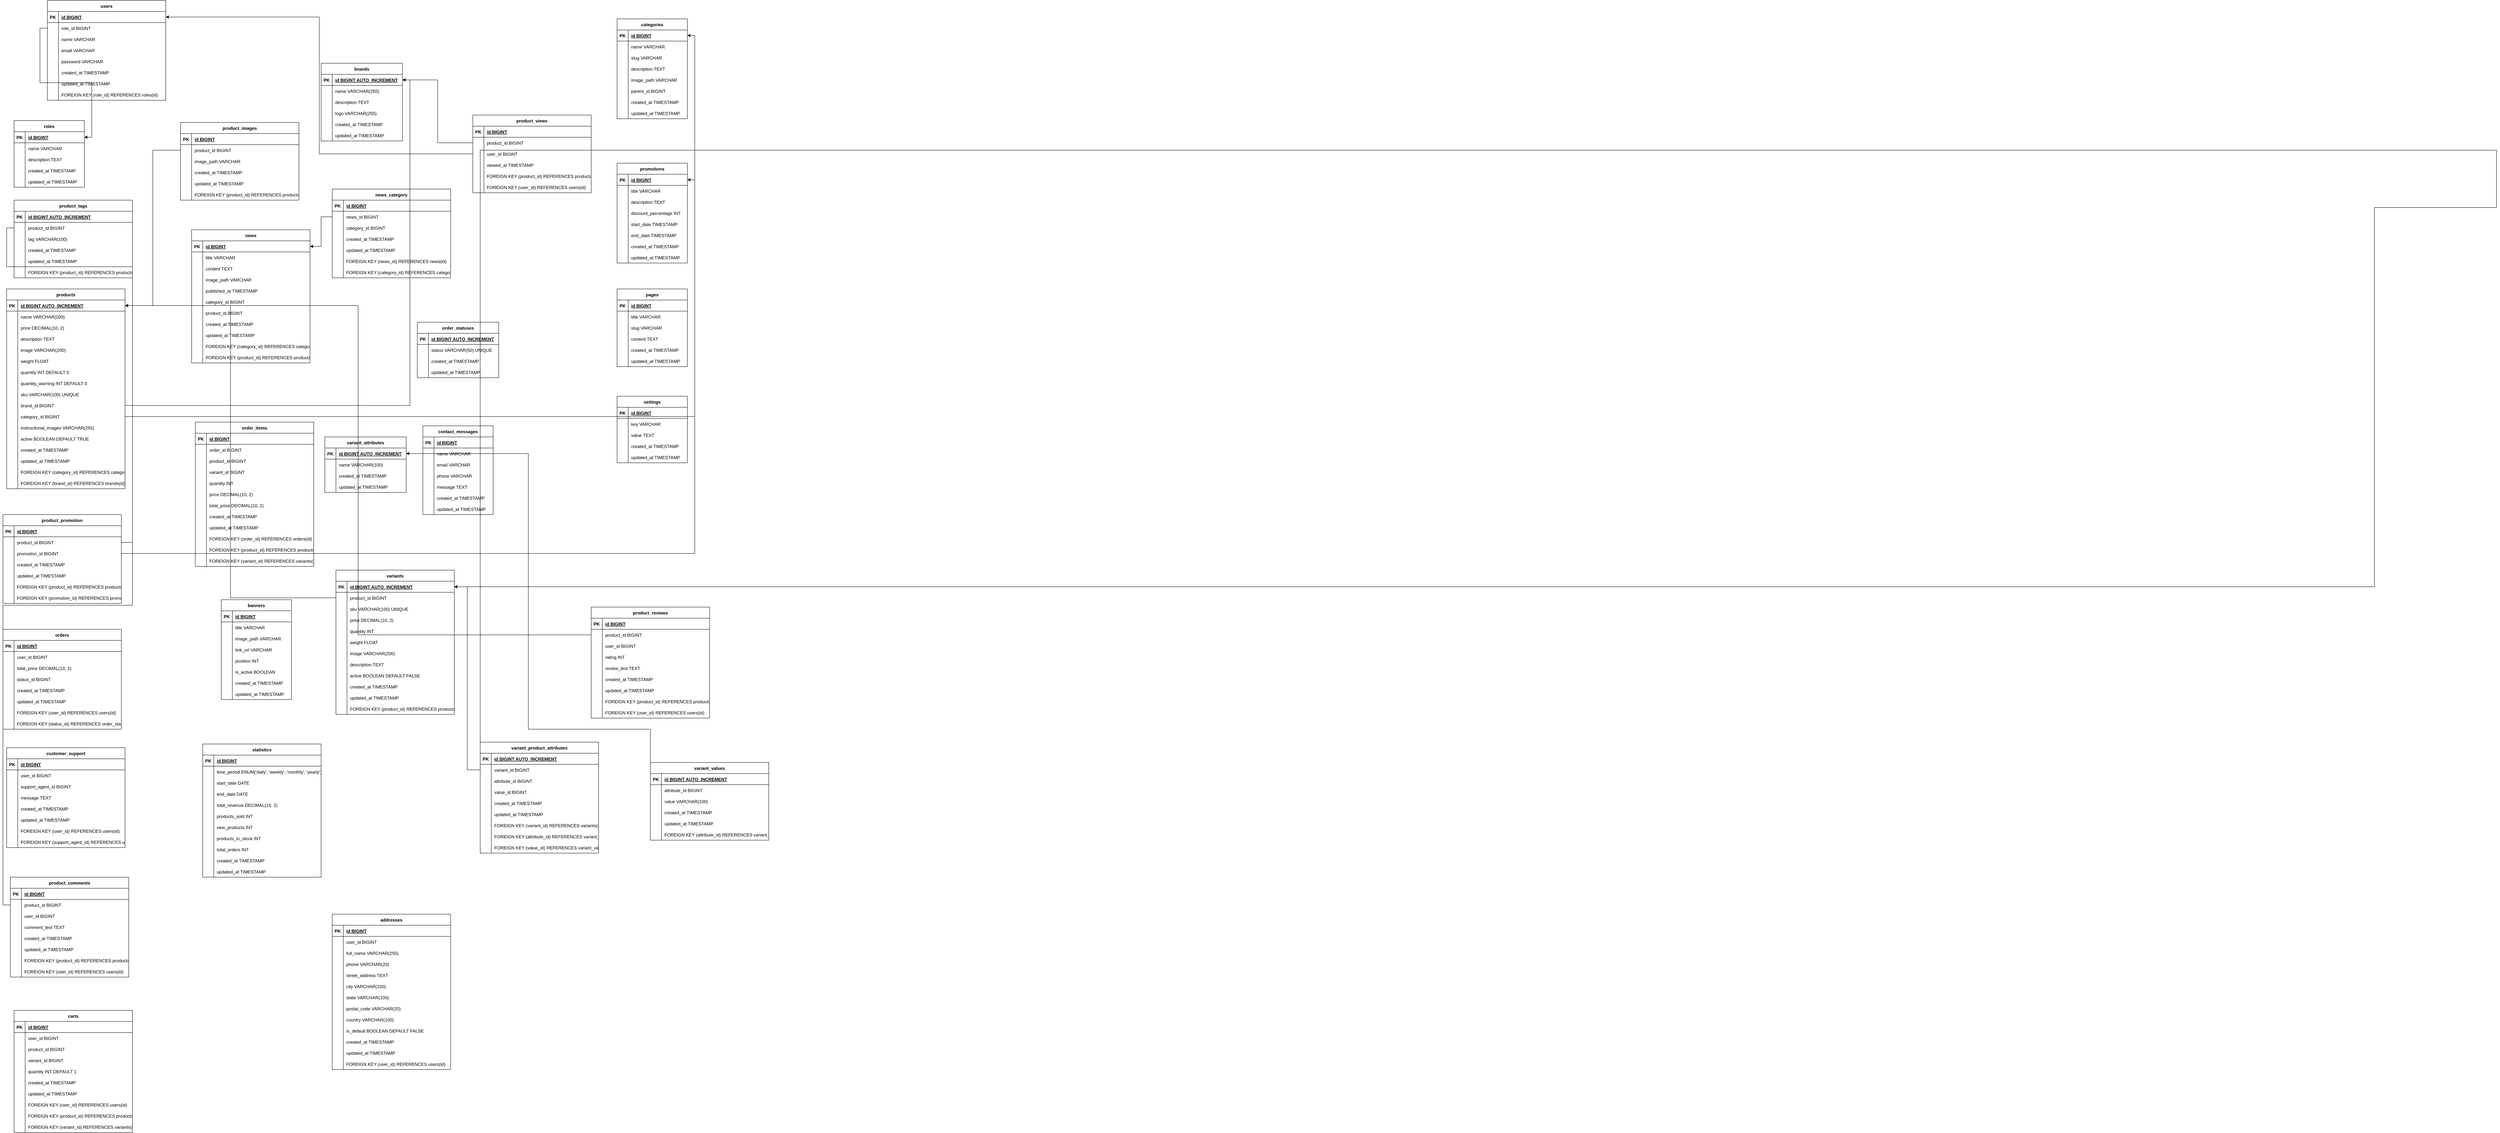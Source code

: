 <mxfile version="26.0.16">
  <diagram name="Trang-1" id="4Nv_PsNCaPsiNA8XwAZ2">
    <mxGraphModel dx="7508" dy="2228" grid="1" gridSize="10" guides="1" tooltips="1" connect="1" arrows="1" fold="1" page="1" pageScale="1" pageWidth="1654" pageHeight="1169" math="0" shadow="0">
      <root>
        <mxCell id="0" />
        <mxCell id="1" parent="0" />
        <mxCell id="_FPW1ewhsKplfSjWOc-w-1" value="roles" style="shape=table;startSize=30;container=1;collapsible=1;childLayout=tableLayout;fixedRows=1;rowLines=0;fontStyle=1;align=center;resizeLast=1;" parent="1" vertex="1">
          <mxGeometry x="-3220" y="385" width="190" height="180" as="geometry" />
        </mxCell>
        <mxCell id="_FPW1ewhsKplfSjWOc-w-2" value="" style="shape=tableRow;horizontal=0;startSize=0;swimlaneHead=0;swimlaneBody=0;fillColor=none;collapsible=0;dropTarget=0;points=[[0,0.5],[1,0.5]];portConstraint=eastwest;strokeColor=inherit;top=0;left=0;right=0;bottom=1;" parent="_FPW1ewhsKplfSjWOc-w-1" vertex="1">
          <mxGeometry y="30" width="190" height="30" as="geometry" />
        </mxCell>
        <mxCell id="_FPW1ewhsKplfSjWOc-w-3" value="PK" style="shape=partialRectangle;overflow=hidden;connectable=0;fillColor=none;strokeColor=inherit;top=0;left=0;bottom=0;right=0;fontStyle=1;" parent="_FPW1ewhsKplfSjWOc-w-2" vertex="1">
          <mxGeometry width="30" height="30" as="geometry">
            <mxRectangle width="30" height="30" as="alternateBounds" />
          </mxGeometry>
        </mxCell>
        <mxCell id="_FPW1ewhsKplfSjWOc-w-4" value="id BIGINT " style="shape=partialRectangle;overflow=hidden;connectable=0;fillColor=none;align=left;strokeColor=inherit;top=0;left=0;bottom=0;right=0;spacingLeft=6;fontStyle=5;" parent="_FPW1ewhsKplfSjWOc-w-2" vertex="1">
          <mxGeometry x="30" width="160" height="30" as="geometry">
            <mxRectangle width="160" height="30" as="alternateBounds" />
          </mxGeometry>
        </mxCell>
        <mxCell id="_FPW1ewhsKplfSjWOc-w-5" value="" style="shape=tableRow;horizontal=0;startSize=0;swimlaneHead=0;swimlaneBody=0;fillColor=none;collapsible=0;dropTarget=0;points=[[0,0.5],[1,0.5]];portConstraint=eastwest;strokeColor=inherit;top=0;left=0;right=0;bottom=0;" parent="_FPW1ewhsKplfSjWOc-w-1" vertex="1">
          <mxGeometry y="60" width="190" height="30" as="geometry" />
        </mxCell>
        <mxCell id="_FPW1ewhsKplfSjWOc-w-6" value="" style="shape=partialRectangle;overflow=hidden;connectable=0;fillColor=none;strokeColor=inherit;top=0;left=0;bottom=0;right=0;" parent="_FPW1ewhsKplfSjWOc-w-5" vertex="1">
          <mxGeometry width="30" height="30" as="geometry">
            <mxRectangle width="30" height="30" as="alternateBounds" />
          </mxGeometry>
        </mxCell>
        <mxCell id="_FPW1ewhsKplfSjWOc-w-7" value="name VARCHAR" style="shape=partialRectangle;overflow=hidden;connectable=0;fillColor=none;align=left;strokeColor=inherit;top=0;left=0;bottom=0;right=0;spacingLeft=6;" parent="_FPW1ewhsKplfSjWOc-w-5" vertex="1">
          <mxGeometry x="30" width="160" height="30" as="geometry">
            <mxRectangle width="160" height="30" as="alternateBounds" />
          </mxGeometry>
        </mxCell>
        <mxCell id="_FPW1ewhsKplfSjWOc-w-8" value="" style="shape=tableRow;horizontal=0;startSize=0;swimlaneHead=0;swimlaneBody=0;fillColor=none;collapsible=0;dropTarget=0;points=[[0,0.5],[1,0.5]];portConstraint=eastwest;strokeColor=inherit;top=0;left=0;right=0;bottom=0;" parent="_FPW1ewhsKplfSjWOc-w-1" vertex="1">
          <mxGeometry y="90" width="190" height="30" as="geometry" />
        </mxCell>
        <mxCell id="_FPW1ewhsKplfSjWOc-w-9" value="" style="shape=partialRectangle;overflow=hidden;connectable=0;fillColor=none;strokeColor=inherit;top=0;left=0;bottom=0;right=0;" parent="_FPW1ewhsKplfSjWOc-w-8" vertex="1">
          <mxGeometry width="30" height="30" as="geometry">
            <mxRectangle width="30" height="30" as="alternateBounds" />
          </mxGeometry>
        </mxCell>
        <mxCell id="_FPW1ewhsKplfSjWOc-w-10" value="description TEXT" style="shape=partialRectangle;overflow=hidden;connectable=0;fillColor=none;align=left;strokeColor=inherit;top=0;left=0;bottom=0;right=0;spacingLeft=6;" parent="_FPW1ewhsKplfSjWOc-w-8" vertex="1">
          <mxGeometry x="30" width="160" height="30" as="geometry">
            <mxRectangle width="160" height="30" as="alternateBounds" />
          </mxGeometry>
        </mxCell>
        <mxCell id="_FPW1ewhsKplfSjWOc-w-11" value="" style="shape=tableRow;horizontal=0;startSize=0;swimlaneHead=0;swimlaneBody=0;fillColor=none;collapsible=0;dropTarget=0;points=[[0,0.5],[1,0.5]];portConstraint=eastwest;strokeColor=inherit;top=0;left=0;right=0;bottom=0;" parent="_FPW1ewhsKplfSjWOc-w-1" vertex="1">
          <mxGeometry y="120" width="190" height="30" as="geometry" />
        </mxCell>
        <mxCell id="_FPW1ewhsKplfSjWOc-w-12" value="" style="shape=partialRectangle;overflow=hidden;connectable=0;fillColor=none;strokeColor=inherit;top=0;left=0;bottom=0;right=0;" parent="_FPW1ewhsKplfSjWOc-w-11" vertex="1">
          <mxGeometry width="30" height="30" as="geometry">
            <mxRectangle width="30" height="30" as="alternateBounds" />
          </mxGeometry>
        </mxCell>
        <mxCell id="_FPW1ewhsKplfSjWOc-w-13" value="created_at TIMESTAMP" style="shape=partialRectangle;overflow=hidden;connectable=0;fillColor=none;align=left;strokeColor=inherit;top=0;left=0;bottom=0;right=0;spacingLeft=6;" parent="_FPW1ewhsKplfSjWOc-w-11" vertex="1">
          <mxGeometry x="30" width="160" height="30" as="geometry">
            <mxRectangle width="160" height="30" as="alternateBounds" />
          </mxGeometry>
        </mxCell>
        <mxCell id="_FPW1ewhsKplfSjWOc-w-14" value="" style="shape=tableRow;horizontal=0;startSize=0;swimlaneHead=0;swimlaneBody=0;fillColor=none;collapsible=0;dropTarget=0;points=[[0,0.5],[1,0.5]];portConstraint=eastwest;strokeColor=inherit;top=0;left=0;right=0;bottom=0;" parent="_FPW1ewhsKplfSjWOc-w-1" vertex="1">
          <mxGeometry y="150" width="190" height="30" as="geometry" />
        </mxCell>
        <mxCell id="_FPW1ewhsKplfSjWOc-w-15" value="" style="shape=partialRectangle;overflow=hidden;connectable=0;fillColor=none;strokeColor=inherit;top=0;left=0;bottom=0;right=0;" parent="_FPW1ewhsKplfSjWOc-w-14" vertex="1">
          <mxGeometry width="30" height="30" as="geometry">
            <mxRectangle width="30" height="30" as="alternateBounds" />
          </mxGeometry>
        </mxCell>
        <mxCell id="_FPW1ewhsKplfSjWOc-w-16" value="updated_at TIMESTAMP" style="shape=partialRectangle;overflow=hidden;connectable=0;fillColor=none;align=left;strokeColor=inherit;top=0;left=0;bottom=0;right=0;spacingLeft=6;" parent="_FPW1ewhsKplfSjWOc-w-14" vertex="1">
          <mxGeometry x="30" width="160" height="30" as="geometry">
            <mxRectangle width="160" height="30" as="alternateBounds" />
          </mxGeometry>
        </mxCell>
        <mxCell id="_FPW1ewhsKplfSjWOc-w-17" value="users" style="shape=table;startSize=30;container=1;collapsible=1;childLayout=tableLayout;fixedRows=1;rowLines=0;fontStyle=1;align=center;resizeLast=1;" parent="1" vertex="1">
          <mxGeometry x="-3130" y="60" width="320" height="270" as="geometry" />
        </mxCell>
        <mxCell id="_FPW1ewhsKplfSjWOc-w-18" value="" style="shape=tableRow;horizontal=0;startSize=0;swimlaneHead=0;swimlaneBody=0;fillColor=none;collapsible=0;dropTarget=0;points=[[0,0.5],[1,0.5]];portConstraint=eastwest;strokeColor=inherit;top=0;left=0;right=0;bottom=1;" parent="_FPW1ewhsKplfSjWOc-w-17" vertex="1">
          <mxGeometry y="30" width="320" height="30" as="geometry" />
        </mxCell>
        <mxCell id="_FPW1ewhsKplfSjWOc-w-19" value="PK" style="shape=partialRectangle;overflow=hidden;connectable=0;fillColor=none;strokeColor=inherit;top=0;left=0;bottom=0;right=0;fontStyle=1;" parent="_FPW1ewhsKplfSjWOc-w-18" vertex="1">
          <mxGeometry width="30" height="30" as="geometry">
            <mxRectangle width="30" height="30" as="alternateBounds" />
          </mxGeometry>
        </mxCell>
        <mxCell id="_FPW1ewhsKplfSjWOc-w-20" value="id BIGINT " style="shape=partialRectangle;overflow=hidden;connectable=0;fillColor=none;align=left;strokeColor=inherit;top=0;left=0;bottom=0;right=0;spacingLeft=6;fontStyle=5;" parent="_FPW1ewhsKplfSjWOc-w-18" vertex="1">
          <mxGeometry x="30" width="290" height="30" as="geometry">
            <mxRectangle width="290" height="30" as="alternateBounds" />
          </mxGeometry>
        </mxCell>
        <mxCell id="_FPW1ewhsKplfSjWOc-w-21" value="" style="shape=tableRow;horizontal=0;startSize=0;swimlaneHead=0;swimlaneBody=0;fillColor=none;collapsible=0;dropTarget=0;points=[[0,0.5],[1,0.5]];portConstraint=eastwest;strokeColor=inherit;top=0;left=0;right=0;bottom=0;" parent="_FPW1ewhsKplfSjWOc-w-17" vertex="1">
          <mxGeometry y="60" width="320" height="30" as="geometry" />
        </mxCell>
        <mxCell id="_FPW1ewhsKplfSjWOc-w-22" value="" style="shape=partialRectangle;overflow=hidden;connectable=0;fillColor=none;strokeColor=inherit;top=0;left=0;bottom=0;right=0;" parent="_FPW1ewhsKplfSjWOc-w-21" vertex="1">
          <mxGeometry width="30" height="30" as="geometry">
            <mxRectangle width="30" height="30" as="alternateBounds" />
          </mxGeometry>
        </mxCell>
        <mxCell id="_FPW1ewhsKplfSjWOc-w-23" value="role_id BIGINT" style="shape=partialRectangle;overflow=hidden;connectable=0;fillColor=none;align=left;strokeColor=inherit;top=0;left=0;bottom=0;right=0;spacingLeft=6;" parent="_FPW1ewhsKplfSjWOc-w-21" vertex="1">
          <mxGeometry x="30" width="290" height="30" as="geometry">
            <mxRectangle width="290" height="30" as="alternateBounds" />
          </mxGeometry>
        </mxCell>
        <mxCell id="_FPW1ewhsKplfSjWOc-w-24" value="" style="shape=tableRow;horizontal=0;startSize=0;swimlaneHead=0;swimlaneBody=0;fillColor=none;collapsible=0;dropTarget=0;points=[[0,0.5],[1,0.5]];portConstraint=eastwest;strokeColor=inherit;top=0;left=0;right=0;bottom=0;" parent="_FPW1ewhsKplfSjWOc-w-17" vertex="1">
          <mxGeometry y="90" width="320" height="30" as="geometry" />
        </mxCell>
        <mxCell id="_FPW1ewhsKplfSjWOc-w-25" value="" style="shape=partialRectangle;overflow=hidden;connectable=0;fillColor=none;strokeColor=inherit;top=0;left=0;bottom=0;right=0;" parent="_FPW1ewhsKplfSjWOc-w-24" vertex="1">
          <mxGeometry width="30" height="30" as="geometry">
            <mxRectangle width="30" height="30" as="alternateBounds" />
          </mxGeometry>
        </mxCell>
        <mxCell id="_FPW1ewhsKplfSjWOc-w-26" value="name VARCHAR" style="shape=partialRectangle;overflow=hidden;connectable=0;fillColor=none;align=left;strokeColor=inherit;top=0;left=0;bottom=0;right=0;spacingLeft=6;" parent="_FPW1ewhsKplfSjWOc-w-24" vertex="1">
          <mxGeometry x="30" width="290" height="30" as="geometry">
            <mxRectangle width="290" height="30" as="alternateBounds" />
          </mxGeometry>
        </mxCell>
        <mxCell id="_FPW1ewhsKplfSjWOc-w-27" value="" style="shape=tableRow;horizontal=0;startSize=0;swimlaneHead=0;swimlaneBody=0;fillColor=none;collapsible=0;dropTarget=0;points=[[0,0.5],[1,0.5]];portConstraint=eastwest;strokeColor=inherit;top=0;left=0;right=0;bottom=0;" parent="_FPW1ewhsKplfSjWOc-w-17" vertex="1">
          <mxGeometry y="120" width="320" height="30" as="geometry" />
        </mxCell>
        <mxCell id="_FPW1ewhsKplfSjWOc-w-28" value="" style="shape=partialRectangle;overflow=hidden;connectable=0;fillColor=none;strokeColor=inherit;top=0;left=0;bottom=0;right=0;" parent="_FPW1ewhsKplfSjWOc-w-27" vertex="1">
          <mxGeometry width="30" height="30" as="geometry">
            <mxRectangle width="30" height="30" as="alternateBounds" />
          </mxGeometry>
        </mxCell>
        <mxCell id="_FPW1ewhsKplfSjWOc-w-29" value="email VARCHAR" style="shape=partialRectangle;overflow=hidden;connectable=0;fillColor=none;align=left;strokeColor=inherit;top=0;left=0;bottom=0;right=0;spacingLeft=6;" parent="_FPW1ewhsKplfSjWOc-w-27" vertex="1">
          <mxGeometry x="30" width="290" height="30" as="geometry">
            <mxRectangle width="290" height="30" as="alternateBounds" />
          </mxGeometry>
        </mxCell>
        <mxCell id="_FPW1ewhsKplfSjWOc-w-30" value="" style="shape=tableRow;horizontal=0;startSize=0;swimlaneHead=0;swimlaneBody=0;fillColor=none;collapsible=0;dropTarget=0;points=[[0,0.5],[1,0.5]];portConstraint=eastwest;strokeColor=inherit;top=0;left=0;right=0;bottom=0;" parent="_FPW1ewhsKplfSjWOc-w-17" vertex="1">
          <mxGeometry y="150" width="320" height="30" as="geometry" />
        </mxCell>
        <mxCell id="_FPW1ewhsKplfSjWOc-w-31" value="" style="shape=partialRectangle;overflow=hidden;connectable=0;fillColor=none;strokeColor=inherit;top=0;left=0;bottom=0;right=0;" parent="_FPW1ewhsKplfSjWOc-w-30" vertex="1">
          <mxGeometry width="30" height="30" as="geometry">
            <mxRectangle width="30" height="30" as="alternateBounds" />
          </mxGeometry>
        </mxCell>
        <mxCell id="_FPW1ewhsKplfSjWOc-w-32" value="password VARCHAR" style="shape=partialRectangle;overflow=hidden;connectable=0;fillColor=none;align=left;strokeColor=inherit;top=0;left=0;bottom=0;right=0;spacingLeft=6;" parent="_FPW1ewhsKplfSjWOc-w-30" vertex="1">
          <mxGeometry x="30" width="290" height="30" as="geometry">
            <mxRectangle width="290" height="30" as="alternateBounds" />
          </mxGeometry>
        </mxCell>
        <mxCell id="_FPW1ewhsKplfSjWOc-w-33" value="" style="shape=tableRow;horizontal=0;startSize=0;swimlaneHead=0;swimlaneBody=0;fillColor=none;collapsible=0;dropTarget=0;points=[[0,0.5],[1,0.5]];portConstraint=eastwest;strokeColor=inherit;top=0;left=0;right=0;bottom=0;" parent="_FPW1ewhsKplfSjWOc-w-17" vertex="1">
          <mxGeometry y="180" width="320" height="30" as="geometry" />
        </mxCell>
        <mxCell id="_FPW1ewhsKplfSjWOc-w-34" value="" style="shape=partialRectangle;overflow=hidden;connectable=0;fillColor=none;strokeColor=inherit;top=0;left=0;bottom=0;right=0;" parent="_FPW1ewhsKplfSjWOc-w-33" vertex="1">
          <mxGeometry width="30" height="30" as="geometry">
            <mxRectangle width="30" height="30" as="alternateBounds" />
          </mxGeometry>
        </mxCell>
        <mxCell id="_FPW1ewhsKplfSjWOc-w-35" value="created_at TIMESTAMP" style="shape=partialRectangle;overflow=hidden;connectable=0;fillColor=none;align=left;strokeColor=inherit;top=0;left=0;bottom=0;right=0;spacingLeft=6;" parent="_FPW1ewhsKplfSjWOc-w-33" vertex="1">
          <mxGeometry x="30" width="290" height="30" as="geometry">
            <mxRectangle width="290" height="30" as="alternateBounds" />
          </mxGeometry>
        </mxCell>
        <mxCell id="_FPW1ewhsKplfSjWOc-w-36" value="" style="shape=tableRow;horizontal=0;startSize=0;swimlaneHead=0;swimlaneBody=0;fillColor=none;collapsible=0;dropTarget=0;points=[[0,0.5],[1,0.5]];portConstraint=eastwest;strokeColor=inherit;top=0;left=0;right=0;bottom=0;" parent="_FPW1ewhsKplfSjWOc-w-17" vertex="1">
          <mxGeometry y="210" width="320" height="30" as="geometry" />
        </mxCell>
        <mxCell id="_FPW1ewhsKplfSjWOc-w-37" value="" style="shape=partialRectangle;overflow=hidden;connectable=0;fillColor=none;strokeColor=inherit;top=0;left=0;bottom=0;right=0;" parent="_FPW1ewhsKplfSjWOc-w-36" vertex="1">
          <mxGeometry width="30" height="30" as="geometry">
            <mxRectangle width="30" height="30" as="alternateBounds" />
          </mxGeometry>
        </mxCell>
        <mxCell id="_FPW1ewhsKplfSjWOc-w-38" value="updated_at TIMESTAMP" style="shape=partialRectangle;overflow=hidden;connectable=0;fillColor=none;align=left;strokeColor=inherit;top=0;left=0;bottom=0;right=0;spacingLeft=6;" parent="_FPW1ewhsKplfSjWOc-w-36" vertex="1">
          <mxGeometry x="30" width="290" height="30" as="geometry">
            <mxRectangle width="290" height="30" as="alternateBounds" />
          </mxGeometry>
        </mxCell>
        <mxCell id="_FPW1ewhsKplfSjWOc-w-39" value="" style="shape=tableRow;horizontal=0;startSize=0;swimlaneHead=0;swimlaneBody=0;fillColor=none;collapsible=0;dropTarget=0;points=[[0,0.5],[1,0.5]];portConstraint=eastwest;strokeColor=inherit;top=0;left=0;right=0;bottom=0;" parent="_FPW1ewhsKplfSjWOc-w-17" vertex="1">
          <mxGeometry y="240" width="320" height="30" as="geometry" />
        </mxCell>
        <mxCell id="_FPW1ewhsKplfSjWOc-w-40" value="" style="shape=partialRectangle;overflow=hidden;connectable=0;fillColor=none;strokeColor=inherit;top=0;left=0;bottom=0;right=0;" parent="_FPW1ewhsKplfSjWOc-w-39" vertex="1">
          <mxGeometry width="30" height="30" as="geometry">
            <mxRectangle width="30" height="30" as="alternateBounds" />
          </mxGeometry>
        </mxCell>
        <mxCell id="_FPW1ewhsKplfSjWOc-w-41" value="FOREIGN KEY (role_id) REFERENCES roles(id)" style="shape=partialRectangle;overflow=hidden;connectable=0;fillColor=none;align=left;strokeColor=inherit;top=0;left=0;bottom=0;right=0;spacingLeft=6;" parent="_FPW1ewhsKplfSjWOc-w-39" vertex="1">
          <mxGeometry x="30" width="290" height="30" as="geometry">
            <mxRectangle width="290" height="30" as="alternateBounds" />
          </mxGeometry>
        </mxCell>
        <mxCell id="_FPW1ewhsKplfSjWOc-w-42" value="categories" style="shape=table;startSize=30;container=1;collapsible=1;childLayout=tableLayout;fixedRows=1;rowLines=0;fontStyle=1;align=center;resizeLast=1;" parent="1" vertex="1">
          <mxGeometry x="-1590" y="110" width="190" height="270" as="geometry" />
        </mxCell>
        <mxCell id="_FPW1ewhsKplfSjWOc-w-43" value="" style="shape=tableRow;horizontal=0;startSize=0;swimlaneHead=0;swimlaneBody=0;fillColor=none;collapsible=0;dropTarget=0;points=[[0,0.5],[1,0.5]];portConstraint=eastwest;strokeColor=inherit;top=0;left=0;right=0;bottom=1;" parent="_FPW1ewhsKplfSjWOc-w-42" vertex="1">
          <mxGeometry y="30" width="190" height="30" as="geometry" />
        </mxCell>
        <mxCell id="_FPW1ewhsKplfSjWOc-w-44" value="PK" style="shape=partialRectangle;overflow=hidden;connectable=0;fillColor=none;strokeColor=inherit;top=0;left=0;bottom=0;right=0;fontStyle=1;" parent="_FPW1ewhsKplfSjWOc-w-43" vertex="1">
          <mxGeometry width="30" height="30" as="geometry">
            <mxRectangle width="30" height="30" as="alternateBounds" />
          </mxGeometry>
        </mxCell>
        <mxCell id="_FPW1ewhsKplfSjWOc-w-45" value="id BIGINT " style="shape=partialRectangle;overflow=hidden;connectable=0;fillColor=none;align=left;strokeColor=inherit;top=0;left=0;bottom=0;right=0;spacingLeft=6;fontStyle=5;" parent="_FPW1ewhsKplfSjWOc-w-43" vertex="1">
          <mxGeometry x="30" width="160" height="30" as="geometry">
            <mxRectangle width="160" height="30" as="alternateBounds" />
          </mxGeometry>
        </mxCell>
        <mxCell id="_FPW1ewhsKplfSjWOc-w-46" value="" style="shape=tableRow;horizontal=0;startSize=0;swimlaneHead=0;swimlaneBody=0;fillColor=none;collapsible=0;dropTarget=0;points=[[0,0.5],[1,0.5]];portConstraint=eastwest;strokeColor=inherit;top=0;left=0;right=0;bottom=0;" parent="_FPW1ewhsKplfSjWOc-w-42" vertex="1">
          <mxGeometry y="60" width="190" height="30" as="geometry" />
        </mxCell>
        <mxCell id="_FPW1ewhsKplfSjWOc-w-47" value="" style="shape=partialRectangle;overflow=hidden;connectable=0;fillColor=none;strokeColor=inherit;top=0;left=0;bottom=0;right=0;" parent="_FPW1ewhsKplfSjWOc-w-46" vertex="1">
          <mxGeometry width="30" height="30" as="geometry">
            <mxRectangle width="30" height="30" as="alternateBounds" />
          </mxGeometry>
        </mxCell>
        <mxCell id="_FPW1ewhsKplfSjWOc-w-48" value="name VARCHAR" style="shape=partialRectangle;overflow=hidden;connectable=0;fillColor=none;align=left;strokeColor=inherit;top=0;left=0;bottom=0;right=0;spacingLeft=6;" parent="_FPW1ewhsKplfSjWOc-w-46" vertex="1">
          <mxGeometry x="30" width="160" height="30" as="geometry">
            <mxRectangle width="160" height="30" as="alternateBounds" />
          </mxGeometry>
        </mxCell>
        <mxCell id="_FPW1ewhsKplfSjWOc-w-49" value="" style="shape=tableRow;horizontal=0;startSize=0;swimlaneHead=0;swimlaneBody=0;fillColor=none;collapsible=0;dropTarget=0;points=[[0,0.5],[1,0.5]];portConstraint=eastwest;strokeColor=inherit;top=0;left=0;right=0;bottom=0;" parent="_FPW1ewhsKplfSjWOc-w-42" vertex="1">
          <mxGeometry y="90" width="190" height="30" as="geometry" />
        </mxCell>
        <mxCell id="_FPW1ewhsKplfSjWOc-w-50" value="" style="shape=partialRectangle;overflow=hidden;connectable=0;fillColor=none;strokeColor=inherit;top=0;left=0;bottom=0;right=0;" parent="_FPW1ewhsKplfSjWOc-w-49" vertex="1">
          <mxGeometry width="30" height="30" as="geometry">
            <mxRectangle width="30" height="30" as="alternateBounds" />
          </mxGeometry>
        </mxCell>
        <mxCell id="_FPW1ewhsKplfSjWOc-w-51" value="slug VARCHAR" style="shape=partialRectangle;overflow=hidden;connectable=0;fillColor=none;align=left;strokeColor=inherit;top=0;left=0;bottom=0;right=0;spacingLeft=6;" parent="_FPW1ewhsKplfSjWOc-w-49" vertex="1">
          <mxGeometry x="30" width="160" height="30" as="geometry">
            <mxRectangle width="160" height="30" as="alternateBounds" />
          </mxGeometry>
        </mxCell>
        <mxCell id="_FPW1ewhsKplfSjWOc-w-52" value="" style="shape=tableRow;horizontal=0;startSize=0;swimlaneHead=0;swimlaneBody=0;fillColor=none;collapsible=0;dropTarget=0;points=[[0,0.5],[1,0.5]];portConstraint=eastwest;strokeColor=inherit;top=0;left=0;right=0;bottom=0;" parent="_FPW1ewhsKplfSjWOc-w-42" vertex="1">
          <mxGeometry y="120" width="190" height="30" as="geometry" />
        </mxCell>
        <mxCell id="_FPW1ewhsKplfSjWOc-w-53" value="" style="shape=partialRectangle;overflow=hidden;connectable=0;fillColor=none;strokeColor=inherit;top=0;left=0;bottom=0;right=0;" parent="_FPW1ewhsKplfSjWOc-w-52" vertex="1">
          <mxGeometry width="30" height="30" as="geometry">
            <mxRectangle width="30" height="30" as="alternateBounds" />
          </mxGeometry>
        </mxCell>
        <mxCell id="_FPW1ewhsKplfSjWOc-w-54" value="description TEXT" style="shape=partialRectangle;overflow=hidden;connectable=0;fillColor=none;align=left;strokeColor=inherit;top=0;left=0;bottom=0;right=0;spacingLeft=6;" parent="_FPW1ewhsKplfSjWOc-w-52" vertex="1">
          <mxGeometry x="30" width="160" height="30" as="geometry">
            <mxRectangle width="160" height="30" as="alternateBounds" />
          </mxGeometry>
        </mxCell>
        <mxCell id="_FPW1ewhsKplfSjWOc-w-55" value="" style="shape=tableRow;horizontal=0;startSize=0;swimlaneHead=0;swimlaneBody=0;fillColor=none;collapsible=0;dropTarget=0;points=[[0,0.5],[1,0.5]];portConstraint=eastwest;strokeColor=inherit;top=0;left=0;right=0;bottom=0;" parent="_FPW1ewhsKplfSjWOc-w-42" vertex="1">
          <mxGeometry y="150" width="190" height="30" as="geometry" />
        </mxCell>
        <mxCell id="_FPW1ewhsKplfSjWOc-w-56" value="" style="shape=partialRectangle;overflow=hidden;connectable=0;fillColor=none;strokeColor=inherit;top=0;left=0;bottom=0;right=0;" parent="_FPW1ewhsKplfSjWOc-w-55" vertex="1">
          <mxGeometry width="30" height="30" as="geometry">
            <mxRectangle width="30" height="30" as="alternateBounds" />
          </mxGeometry>
        </mxCell>
        <mxCell id="_FPW1ewhsKplfSjWOc-w-57" value="image_path VARCHAR" style="shape=partialRectangle;overflow=hidden;connectable=0;fillColor=none;align=left;strokeColor=inherit;top=0;left=0;bottom=0;right=0;spacingLeft=6;" parent="_FPW1ewhsKplfSjWOc-w-55" vertex="1">
          <mxGeometry x="30" width="160" height="30" as="geometry">
            <mxRectangle width="160" height="30" as="alternateBounds" />
          </mxGeometry>
        </mxCell>
        <mxCell id="_FPW1ewhsKplfSjWOc-w-58" value="" style="shape=tableRow;horizontal=0;startSize=0;swimlaneHead=0;swimlaneBody=0;fillColor=none;collapsible=0;dropTarget=0;points=[[0,0.5],[1,0.5]];portConstraint=eastwest;strokeColor=inherit;top=0;left=0;right=0;bottom=0;" parent="_FPW1ewhsKplfSjWOc-w-42" vertex="1">
          <mxGeometry y="180" width="190" height="30" as="geometry" />
        </mxCell>
        <mxCell id="_FPW1ewhsKplfSjWOc-w-59" value="" style="shape=partialRectangle;overflow=hidden;connectable=0;fillColor=none;strokeColor=inherit;top=0;left=0;bottom=0;right=0;" parent="_FPW1ewhsKplfSjWOc-w-58" vertex="1">
          <mxGeometry width="30" height="30" as="geometry">
            <mxRectangle width="30" height="30" as="alternateBounds" />
          </mxGeometry>
        </mxCell>
        <mxCell id="_FPW1ewhsKplfSjWOc-w-60" value="parent_id BIGINT" style="shape=partialRectangle;overflow=hidden;connectable=0;fillColor=none;align=left;strokeColor=inherit;top=0;left=0;bottom=0;right=0;spacingLeft=6;" parent="_FPW1ewhsKplfSjWOc-w-58" vertex="1">
          <mxGeometry x="30" width="160" height="30" as="geometry">
            <mxRectangle width="160" height="30" as="alternateBounds" />
          </mxGeometry>
        </mxCell>
        <mxCell id="_FPW1ewhsKplfSjWOc-w-61" value="" style="shape=tableRow;horizontal=0;startSize=0;swimlaneHead=0;swimlaneBody=0;fillColor=none;collapsible=0;dropTarget=0;points=[[0,0.5],[1,0.5]];portConstraint=eastwest;strokeColor=inherit;top=0;left=0;right=0;bottom=0;" parent="_FPW1ewhsKplfSjWOc-w-42" vertex="1">
          <mxGeometry y="210" width="190" height="30" as="geometry" />
        </mxCell>
        <mxCell id="_FPW1ewhsKplfSjWOc-w-62" value="" style="shape=partialRectangle;overflow=hidden;connectable=0;fillColor=none;strokeColor=inherit;top=0;left=0;bottom=0;right=0;" parent="_FPW1ewhsKplfSjWOc-w-61" vertex="1">
          <mxGeometry width="30" height="30" as="geometry">
            <mxRectangle width="30" height="30" as="alternateBounds" />
          </mxGeometry>
        </mxCell>
        <mxCell id="_FPW1ewhsKplfSjWOc-w-63" value="created_at TIMESTAMP" style="shape=partialRectangle;overflow=hidden;connectable=0;fillColor=none;align=left;strokeColor=inherit;top=0;left=0;bottom=0;right=0;spacingLeft=6;" parent="_FPW1ewhsKplfSjWOc-w-61" vertex="1">
          <mxGeometry x="30" width="160" height="30" as="geometry">
            <mxRectangle width="160" height="30" as="alternateBounds" />
          </mxGeometry>
        </mxCell>
        <mxCell id="_FPW1ewhsKplfSjWOc-w-64" value="" style="shape=tableRow;horizontal=0;startSize=0;swimlaneHead=0;swimlaneBody=0;fillColor=none;collapsible=0;dropTarget=0;points=[[0,0.5],[1,0.5]];portConstraint=eastwest;strokeColor=inherit;top=0;left=0;right=0;bottom=0;" parent="_FPW1ewhsKplfSjWOc-w-42" vertex="1">
          <mxGeometry y="240" width="190" height="30" as="geometry" />
        </mxCell>
        <mxCell id="_FPW1ewhsKplfSjWOc-w-65" value="" style="shape=partialRectangle;overflow=hidden;connectable=0;fillColor=none;strokeColor=inherit;top=0;left=0;bottom=0;right=0;" parent="_FPW1ewhsKplfSjWOc-w-64" vertex="1">
          <mxGeometry width="30" height="30" as="geometry">
            <mxRectangle width="30" height="30" as="alternateBounds" />
          </mxGeometry>
        </mxCell>
        <mxCell id="_FPW1ewhsKplfSjWOc-w-66" value="updated_at TIMESTAMP" style="shape=partialRectangle;overflow=hidden;connectable=0;fillColor=none;align=left;strokeColor=inherit;top=0;left=0;bottom=0;right=0;spacingLeft=6;" parent="_FPW1ewhsKplfSjWOc-w-64" vertex="1">
          <mxGeometry x="30" width="160" height="30" as="geometry">
            <mxRectangle width="160" height="30" as="alternateBounds" />
          </mxGeometry>
        </mxCell>
        <mxCell id="_FPW1ewhsKplfSjWOc-w-67" value="brands" style="shape=table;startSize=30;container=1;collapsible=1;childLayout=tableLayout;fixedRows=1;rowLines=0;fontStyle=1;align=center;resizeLast=1;" parent="1" vertex="1">
          <mxGeometry x="-2390" y="230" width="220" height="210" as="geometry" />
        </mxCell>
        <mxCell id="_FPW1ewhsKplfSjWOc-w-68" value="" style="shape=tableRow;horizontal=0;startSize=0;swimlaneHead=0;swimlaneBody=0;fillColor=none;collapsible=0;dropTarget=0;points=[[0,0.5],[1,0.5]];portConstraint=eastwest;strokeColor=inherit;top=0;left=0;right=0;bottom=1;" parent="_FPW1ewhsKplfSjWOc-w-67" vertex="1">
          <mxGeometry y="30" width="220" height="30" as="geometry" />
        </mxCell>
        <mxCell id="_FPW1ewhsKplfSjWOc-w-69" value="PK" style="shape=partialRectangle;overflow=hidden;connectable=0;fillColor=none;strokeColor=inherit;top=0;left=0;bottom=0;right=0;fontStyle=1;" parent="_FPW1ewhsKplfSjWOc-w-68" vertex="1">
          <mxGeometry width="30" height="30" as="geometry">
            <mxRectangle width="30" height="30" as="alternateBounds" />
          </mxGeometry>
        </mxCell>
        <mxCell id="_FPW1ewhsKplfSjWOc-w-70" value="id BIGINT  AUTO_INCREMENT" style="shape=partialRectangle;overflow=hidden;connectable=0;fillColor=none;align=left;strokeColor=inherit;top=0;left=0;bottom=0;right=0;spacingLeft=6;fontStyle=5;" parent="_FPW1ewhsKplfSjWOc-w-68" vertex="1">
          <mxGeometry x="30" width="190" height="30" as="geometry">
            <mxRectangle width="190" height="30" as="alternateBounds" />
          </mxGeometry>
        </mxCell>
        <mxCell id="_FPW1ewhsKplfSjWOc-w-71" value="" style="shape=tableRow;horizontal=0;startSize=0;swimlaneHead=0;swimlaneBody=0;fillColor=none;collapsible=0;dropTarget=0;points=[[0,0.5],[1,0.5]];portConstraint=eastwest;strokeColor=inherit;top=0;left=0;right=0;bottom=0;" parent="_FPW1ewhsKplfSjWOc-w-67" vertex="1">
          <mxGeometry y="60" width="220" height="30" as="geometry" />
        </mxCell>
        <mxCell id="_FPW1ewhsKplfSjWOc-w-72" value="" style="shape=partialRectangle;overflow=hidden;connectable=0;fillColor=none;strokeColor=inherit;top=0;left=0;bottom=0;right=0;" parent="_FPW1ewhsKplfSjWOc-w-71" vertex="1">
          <mxGeometry width="30" height="30" as="geometry">
            <mxRectangle width="30" height="30" as="alternateBounds" />
          </mxGeometry>
        </mxCell>
        <mxCell id="_FPW1ewhsKplfSjWOc-w-73" value="name VARCHAR(255)" style="shape=partialRectangle;overflow=hidden;connectable=0;fillColor=none;align=left;strokeColor=inherit;top=0;left=0;bottom=0;right=0;spacingLeft=6;" parent="_FPW1ewhsKplfSjWOc-w-71" vertex="1">
          <mxGeometry x="30" width="190" height="30" as="geometry">
            <mxRectangle width="190" height="30" as="alternateBounds" />
          </mxGeometry>
        </mxCell>
        <mxCell id="_FPW1ewhsKplfSjWOc-w-74" value="" style="shape=tableRow;horizontal=0;startSize=0;swimlaneHead=0;swimlaneBody=0;fillColor=none;collapsible=0;dropTarget=0;points=[[0,0.5],[1,0.5]];portConstraint=eastwest;strokeColor=inherit;top=0;left=0;right=0;bottom=0;" parent="_FPW1ewhsKplfSjWOc-w-67" vertex="1">
          <mxGeometry y="90" width="220" height="30" as="geometry" />
        </mxCell>
        <mxCell id="_FPW1ewhsKplfSjWOc-w-75" value="" style="shape=partialRectangle;overflow=hidden;connectable=0;fillColor=none;strokeColor=inherit;top=0;left=0;bottom=0;right=0;" parent="_FPW1ewhsKplfSjWOc-w-74" vertex="1">
          <mxGeometry width="30" height="30" as="geometry">
            <mxRectangle width="30" height="30" as="alternateBounds" />
          </mxGeometry>
        </mxCell>
        <mxCell id="_FPW1ewhsKplfSjWOc-w-76" value="description TEXT" style="shape=partialRectangle;overflow=hidden;connectable=0;fillColor=none;align=left;strokeColor=inherit;top=0;left=0;bottom=0;right=0;spacingLeft=6;" parent="_FPW1ewhsKplfSjWOc-w-74" vertex="1">
          <mxGeometry x="30" width="190" height="30" as="geometry">
            <mxRectangle width="190" height="30" as="alternateBounds" />
          </mxGeometry>
        </mxCell>
        <mxCell id="_FPW1ewhsKplfSjWOc-w-77" value="" style="shape=tableRow;horizontal=0;startSize=0;swimlaneHead=0;swimlaneBody=0;fillColor=none;collapsible=0;dropTarget=0;points=[[0,0.5],[1,0.5]];portConstraint=eastwest;strokeColor=inherit;top=0;left=0;right=0;bottom=0;" parent="_FPW1ewhsKplfSjWOc-w-67" vertex="1">
          <mxGeometry y="120" width="220" height="30" as="geometry" />
        </mxCell>
        <mxCell id="_FPW1ewhsKplfSjWOc-w-78" value="" style="shape=partialRectangle;overflow=hidden;connectable=0;fillColor=none;strokeColor=inherit;top=0;left=0;bottom=0;right=0;" parent="_FPW1ewhsKplfSjWOc-w-77" vertex="1">
          <mxGeometry width="30" height="30" as="geometry">
            <mxRectangle width="30" height="30" as="alternateBounds" />
          </mxGeometry>
        </mxCell>
        <mxCell id="_FPW1ewhsKplfSjWOc-w-79" value="logo VARCHAR(255)" style="shape=partialRectangle;overflow=hidden;connectable=0;fillColor=none;align=left;strokeColor=inherit;top=0;left=0;bottom=0;right=0;spacingLeft=6;" parent="_FPW1ewhsKplfSjWOc-w-77" vertex="1">
          <mxGeometry x="30" width="190" height="30" as="geometry">
            <mxRectangle width="190" height="30" as="alternateBounds" />
          </mxGeometry>
        </mxCell>
        <mxCell id="_FPW1ewhsKplfSjWOc-w-80" value="" style="shape=tableRow;horizontal=0;startSize=0;swimlaneHead=0;swimlaneBody=0;fillColor=none;collapsible=0;dropTarget=0;points=[[0,0.5],[1,0.5]];portConstraint=eastwest;strokeColor=inherit;top=0;left=0;right=0;bottom=0;" parent="_FPW1ewhsKplfSjWOc-w-67" vertex="1">
          <mxGeometry y="150" width="220" height="30" as="geometry" />
        </mxCell>
        <mxCell id="_FPW1ewhsKplfSjWOc-w-81" value="" style="shape=partialRectangle;overflow=hidden;connectable=0;fillColor=none;strokeColor=inherit;top=0;left=0;bottom=0;right=0;" parent="_FPW1ewhsKplfSjWOc-w-80" vertex="1">
          <mxGeometry width="30" height="30" as="geometry">
            <mxRectangle width="30" height="30" as="alternateBounds" />
          </mxGeometry>
        </mxCell>
        <mxCell id="_FPW1ewhsKplfSjWOc-w-82" value="created_at TIMESTAMP" style="shape=partialRectangle;overflow=hidden;connectable=0;fillColor=none;align=left;strokeColor=inherit;top=0;left=0;bottom=0;right=0;spacingLeft=6;" parent="_FPW1ewhsKplfSjWOc-w-80" vertex="1">
          <mxGeometry x="30" width="190" height="30" as="geometry">
            <mxRectangle width="190" height="30" as="alternateBounds" />
          </mxGeometry>
        </mxCell>
        <mxCell id="_FPW1ewhsKplfSjWOc-w-83" value="" style="shape=tableRow;horizontal=0;startSize=0;swimlaneHead=0;swimlaneBody=0;fillColor=none;collapsible=0;dropTarget=0;points=[[0,0.5],[1,0.5]];portConstraint=eastwest;strokeColor=inherit;top=0;left=0;right=0;bottom=0;" parent="_FPW1ewhsKplfSjWOc-w-67" vertex="1">
          <mxGeometry y="180" width="220" height="30" as="geometry" />
        </mxCell>
        <mxCell id="_FPW1ewhsKplfSjWOc-w-84" value="" style="shape=partialRectangle;overflow=hidden;connectable=0;fillColor=none;strokeColor=inherit;top=0;left=0;bottom=0;right=0;" parent="_FPW1ewhsKplfSjWOc-w-83" vertex="1">
          <mxGeometry width="30" height="30" as="geometry">
            <mxRectangle width="30" height="30" as="alternateBounds" />
          </mxGeometry>
        </mxCell>
        <mxCell id="_FPW1ewhsKplfSjWOc-w-85" value="updated_at TIMESTAMP" style="shape=partialRectangle;overflow=hidden;connectable=0;fillColor=none;align=left;strokeColor=inherit;top=0;left=0;bottom=0;right=0;spacingLeft=6;" parent="_FPW1ewhsKplfSjWOc-w-83" vertex="1">
          <mxGeometry x="30" width="190" height="30" as="geometry">
            <mxRectangle width="190" height="30" as="alternateBounds" />
          </mxGeometry>
        </mxCell>
        <mxCell id="_FPW1ewhsKplfSjWOc-w-86" value="products" style="shape=table;startSize=30;container=1;collapsible=1;childLayout=tableLayout;fixedRows=1;rowLines=0;fontStyle=1;align=center;resizeLast=1;" parent="1" vertex="1">
          <mxGeometry x="-3240" y="840" width="320" height="540" as="geometry" />
        </mxCell>
        <mxCell id="_FPW1ewhsKplfSjWOc-w-87" value="" style="shape=tableRow;horizontal=0;startSize=0;swimlaneHead=0;swimlaneBody=0;fillColor=none;collapsible=0;dropTarget=0;points=[[0,0.5],[1,0.5]];portConstraint=eastwest;strokeColor=inherit;top=0;left=0;right=0;bottom=1;" parent="_FPW1ewhsKplfSjWOc-w-86" vertex="1">
          <mxGeometry y="30" width="320" height="30" as="geometry" />
        </mxCell>
        <mxCell id="_FPW1ewhsKplfSjWOc-w-88" value="PK" style="shape=partialRectangle;overflow=hidden;connectable=0;fillColor=none;strokeColor=inherit;top=0;left=0;bottom=0;right=0;fontStyle=1;" parent="_FPW1ewhsKplfSjWOc-w-87" vertex="1">
          <mxGeometry width="30" height="30" as="geometry">
            <mxRectangle width="30" height="30" as="alternateBounds" />
          </mxGeometry>
        </mxCell>
        <mxCell id="_FPW1ewhsKplfSjWOc-w-89" value="id BIGINT  AUTO_INCREMENT" style="shape=partialRectangle;overflow=hidden;connectable=0;fillColor=none;align=left;strokeColor=inherit;top=0;left=0;bottom=0;right=0;spacingLeft=6;fontStyle=5;" parent="_FPW1ewhsKplfSjWOc-w-87" vertex="1">
          <mxGeometry x="30" width="290" height="30" as="geometry">
            <mxRectangle width="290" height="30" as="alternateBounds" />
          </mxGeometry>
        </mxCell>
        <mxCell id="_FPW1ewhsKplfSjWOc-w-90" value="" style="shape=tableRow;horizontal=0;startSize=0;swimlaneHead=0;swimlaneBody=0;fillColor=none;collapsible=0;dropTarget=0;points=[[0,0.5],[1,0.5]];portConstraint=eastwest;strokeColor=inherit;top=0;left=0;right=0;bottom=0;" parent="_FPW1ewhsKplfSjWOc-w-86" vertex="1">
          <mxGeometry y="60" width="320" height="30" as="geometry" />
        </mxCell>
        <mxCell id="_FPW1ewhsKplfSjWOc-w-91" value="" style="shape=partialRectangle;overflow=hidden;connectable=0;fillColor=none;strokeColor=inherit;top=0;left=0;bottom=0;right=0;" parent="_FPW1ewhsKplfSjWOc-w-90" vertex="1">
          <mxGeometry width="30" height="30" as="geometry">
            <mxRectangle width="30" height="30" as="alternateBounds" />
          </mxGeometry>
        </mxCell>
        <mxCell id="_FPW1ewhsKplfSjWOc-w-92" value="name VARCHAR(200)" style="shape=partialRectangle;overflow=hidden;connectable=0;fillColor=none;align=left;strokeColor=inherit;top=0;left=0;bottom=0;right=0;spacingLeft=6;" parent="_FPW1ewhsKplfSjWOc-w-90" vertex="1">
          <mxGeometry x="30" width="290" height="30" as="geometry">
            <mxRectangle width="290" height="30" as="alternateBounds" />
          </mxGeometry>
        </mxCell>
        <mxCell id="_FPW1ewhsKplfSjWOc-w-93" value="" style="shape=tableRow;horizontal=0;startSize=0;swimlaneHead=0;swimlaneBody=0;fillColor=none;collapsible=0;dropTarget=0;points=[[0,0.5],[1,0.5]];portConstraint=eastwest;strokeColor=inherit;top=0;left=0;right=0;bottom=0;" parent="_FPW1ewhsKplfSjWOc-w-86" vertex="1">
          <mxGeometry y="90" width="320" height="30" as="geometry" />
        </mxCell>
        <mxCell id="_FPW1ewhsKplfSjWOc-w-94" value="" style="shape=partialRectangle;overflow=hidden;connectable=0;fillColor=none;strokeColor=inherit;top=0;left=0;bottom=0;right=0;" parent="_FPW1ewhsKplfSjWOc-w-93" vertex="1">
          <mxGeometry width="30" height="30" as="geometry">
            <mxRectangle width="30" height="30" as="alternateBounds" />
          </mxGeometry>
        </mxCell>
        <mxCell id="_FPW1ewhsKplfSjWOc-w-95" value="price DECIMAL(10, 2)" style="shape=partialRectangle;overflow=hidden;connectable=0;fillColor=none;align=left;strokeColor=inherit;top=0;left=0;bottom=0;right=0;spacingLeft=6;" parent="_FPW1ewhsKplfSjWOc-w-93" vertex="1">
          <mxGeometry x="30" width="290" height="30" as="geometry">
            <mxRectangle width="290" height="30" as="alternateBounds" />
          </mxGeometry>
        </mxCell>
        <mxCell id="_FPW1ewhsKplfSjWOc-w-96" value="" style="shape=tableRow;horizontal=0;startSize=0;swimlaneHead=0;swimlaneBody=0;fillColor=none;collapsible=0;dropTarget=0;points=[[0,0.5],[1,0.5]];portConstraint=eastwest;strokeColor=inherit;top=0;left=0;right=0;bottom=0;" parent="_FPW1ewhsKplfSjWOc-w-86" vertex="1">
          <mxGeometry y="120" width="320" height="30" as="geometry" />
        </mxCell>
        <mxCell id="_FPW1ewhsKplfSjWOc-w-97" value="" style="shape=partialRectangle;overflow=hidden;connectable=0;fillColor=none;strokeColor=inherit;top=0;left=0;bottom=0;right=0;" parent="_FPW1ewhsKplfSjWOc-w-96" vertex="1">
          <mxGeometry width="30" height="30" as="geometry">
            <mxRectangle width="30" height="30" as="alternateBounds" />
          </mxGeometry>
        </mxCell>
        <mxCell id="_FPW1ewhsKplfSjWOc-w-98" value="description TEXT" style="shape=partialRectangle;overflow=hidden;connectable=0;fillColor=none;align=left;strokeColor=inherit;top=0;left=0;bottom=0;right=0;spacingLeft=6;" parent="_FPW1ewhsKplfSjWOc-w-96" vertex="1">
          <mxGeometry x="30" width="290" height="30" as="geometry">
            <mxRectangle width="290" height="30" as="alternateBounds" />
          </mxGeometry>
        </mxCell>
        <mxCell id="_FPW1ewhsKplfSjWOc-w-99" value="" style="shape=tableRow;horizontal=0;startSize=0;swimlaneHead=0;swimlaneBody=0;fillColor=none;collapsible=0;dropTarget=0;points=[[0,0.5],[1,0.5]];portConstraint=eastwest;strokeColor=inherit;top=0;left=0;right=0;bottom=0;" parent="_FPW1ewhsKplfSjWOc-w-86" vertex="1">
          <mxGeometry y="150" width="320" height="30" as="geometry" />
        </mxCell>
        <mxCell id="_FPW1ewhsKplfSjWOc-w-100" value="" style="shape=partialRectangle;overflow=hidden;connectable=0;fillColor=none;strokeColor=inherit;top=0;left=0;bottom=0;right=0;" parent="_FPW1ewhsKplfSjWOc-w-99" vertex="1">
          <mxGeometry width="30" height="30" as="geometry">
            <mxRectangle width="30" height="30" as="alternateBounds" />
          </mxGeometry>
        </mxCell>
        <mxCell id="_FPW1ewhsKplfSjWOc-w-101" value="image VARCHAR(200)" style="shape=partialRectangle;overflow=hidden;connectable=0;fillColor=none;align=left;strokeColor=inherit;top=0;left=0;bottom=0;right=0;spacingLeft=6;" parent="_FPW1ewhsKplfSjWOc-w-99" vertex="1">
          <mxGeometry x="30" width="290" height="30" as="geometry">
            <mxRectangle width="290" height="30" as="alternateBounds" />
          </mxGeometry>
        </mxCell>
        <mxCell id="_FPW1ewhsKplfSjWOc-w-102" value="" style="shape=tableRow;horizontal=0;startSize=0;swimlaneHead=0;swimlaneBody=0;fillColor=none;collapsible=0;dropTarget=0;points=[[0,0.5],[1,0.5]];portConstraint=eastwest;strokeColor=inherit;top=0;left=0;right=0;bottom=0;" parent="_FPW1ewhsKplfSjWOc-w-86" vertex="1">
          <mxGeometry y="180" width="320" height="30" as="geometry" />
        </mxCell>
        <mxCell id="_FPW1ewhsKplfSjWOc-w-103" value="" style="shape=partialRectangle;overflow=hidden;connectable=0;fillColor=none;strokeColor=inherit;top=0;left=0;bottom=0;right=0;" parent="_FPW1ewhsKplfSjWOc-w-102" vertex="1">
          <mxGeometry width="30" height="30" as="geometry">
            <mxRectangle width="30" height="30" as="alternateBounds" />
          </mxGeometry>
        </mxCell>
        <mxCell id="_FPW1ewhsKplfSjWOc-w-104" value="weight FLOAT" style="shape=partialRectangle;overflow=hidden;connectable=0;fillColor=none;align=left;strokeColor=inherit;top=0;left=0;bottom=0;right=0;spacingLeft=6;" parent="_FPW1ewhsKplfSjWOc-w-102" vertex="1">
          <mxGeometry x="30" width="290" height="30" as="geometry">
            <mxRectangle width="290" height="30" as="alternateBounds" />
          </mxGeometry>
        </mxCell>
        <mxCell id="_FPW1ewhsKplfSjWOc-w-105" value="" style="shape=tableRow;horizontal=0;startSize=0;swimlaneHead=0;swimlaneBody=0;fillColor=none;collapsible=0;dropTarget=0;points=[[0,0.5],[1,0.5]];portConstraint=eastwest;strokeColor=inherit;top=0;left=0;right=0;bottom=0;" parent="_FPW1ewhsKplfSjWOc-w-86" vertex="1">
          <mxGeometry y="210" width="320" height="30" as="geometry" />
        </mxCell>
        <mxCell id="_FPW1ewhsKplfSjWOc-w-106" value="" style="shape=partialRectangle;overflow=hidden;connectable=0;fillColor=none;strokeColor=inherit;top=0;left=0;bottom=0;right=0;" parent="_FPW1ewhsKplfSjWOc-w-105" vertex="1">
          <mxGeometry width="30" height="30" as="geometry">
            <mxRectangle width="30" height="30" as="alternateBounds" />
          </mxGeometry>
        </mxCell>
        <mxCell id="_FPW1ewhsKplfSjWOc-w-107" value="quantity INT DEFAULT 0" style="shape=partialRectangle;overflow=hidden;connectable=0;fillColor=none;align=left;strokeColor=inherit;top=0;left=0;bottom=0;right=0;spacingLeft=6;" parent="_FPW1ewhsKplfSjWOc-w-105" vertex="1">
          <mxGeometry x="30" width="290" height="30" as="geometry">
            <mxRectangle width="290" height="30" as="alternateBounds" />
          </mxGeometry>
        </mxCell>
        <mxCell id="_FPW1ewhsKplfSjWOc-w-108" value="" style="shape=tableRow;horizontal=0;startSize=0;swimlaneHead=0;swimlaneBody=0;fillColor=none;collapsible=0;dropTarget=0;points=[[0,0.5],[1,0.5]];portConstraint=eastwest;strokeColor=inherit;top=0;left=0;right=0;bottom=0;" parent="_FPW1ewhsKplfSjWOc-w-86" vertex="1">
          <mxGeometry y="240" width="320" height="30" as="geometry" />
        </mxCell>
        <mxCell id="_FPW1ewhsKplfSjWOc-w-109" value="" style="shape=partialRectangle;overflow=hidden;connectable=0;fillColor=none;strokeColor=inherit;top=0;left=0;bottom=0;right=0;" parent="_FPW1ewhsKplfSjWOc-w-108" vertex="1">
          <mxGeometry width="30" height="30" as="geometry">
            <mxRectangle width="30" height="30" as="alternateBounds" />
          </mxGeometry>
        </mxCell>
        <mxCell id="_FPW1ewhsKplfSjWOc-w-110" value="quantity_warning INT DEFAULT 0" style="shape=partialRectangle;overflow=hidden;connectable=0;fillColor=none;align=left;strokeColor=inherit;top=0;left=0;bottom=0;right=0;spacingLeft=6;" parent="_FPW1ewhsKplfSjWOc-w-108" vertex="1">
          <mxGeometry x="30" width="290" height="30" as="geometry">
            <mxRectangle width="290" height="30" as="alternateBounds" />
          </mxGeometry>
        </mxCell>
        <mxCell id="_FPW1ewhsKplfSjWOc-w-111" value="" style="shape=tableRow;horizontal=0;startSize=0;swimlaneHead=0;swimlaneBody=0;fillColor=none;collapsible=0;dropTarget=0;points=[[0,0.5],[1,0.5]];portConstraint=eastwest;strokeColor=inherit;top=0;left=0;right=0;bottom=0;" parent="_FPW1ewhsKplfSjWOc-w-86" vertex="1">
          <mxGeometry y="270" width="320" height="30" as="geometry" />
        </mxCell>
        <mxCell id="_FPW1ewhsKplfSjWOc-w-112" value="" style="shape=partialRectangle;overflow=hidden;connectable=0;fillColor=none;strokeColor=inherit;top=0;left=0;bottom=0;right=0;" parent="_FPW1ewhsKplfSjWOc-w-111" vertex="1">
          <mxGeometry width="30" height="30" as="geometry">
            <mxRectangle width="30" height="30" as="alternateBounds" />
          </mxGeometry>
        </mxCell>
        <mxCell id="_FPW1ewhsKplfSjWOc-w-113" value="sku VARCHAR(100) UNIQUE" style="shape=partialRectangle;overflow=hidden;connectable=0;fillColor=none;align=left;strokeColor=inherit;top=0;left=0;bottom=0;right=0;spacingLeft=6;" parent="_FPW1ewhsKplfSjWOc-w-111" vertex="1">
          <mxGeometry x="30" width="290" height="30" as="geometry">
            <mxRectangle width="290" height="30" as="alternateBounds" />
          </mxGeometry>
        </mxCell>
        <mxCell id="_FPW1ewhsKplfSjWOc-w-114" value="" style="shape=tableRow;horizontal=0;startSize=0;swimlaneHead=0;swimlaneBody=0;fillColor=none;collapsible=0;dropTarget=0;points=[[0,0.5],[1,0.5]];portConstraint=eastwest;strokeColor=inherit;top=0;left=0;right=0;bottom=0;" parent="_FPW1ewhsKplfSjWOc-w-86" vertex="1">
          <mxGeometry y="300" width="320" height="30" as="geometry" />
        </mxCell>
        <mxCell id="_FPW1ewhsKplfSjWOc-w-115" value="" style="shape=partialRectangle;overflow=hidden;connectable=0;fillColor=none;strokeColor=inherit;top=0;left=0;bottom=0;right=0;" parent="_FPW1ewhsKplfSjWOc-w-114" vertex="1">
          <mxGeometry width="30" height="30" as="geometry">
            <mxRectangle width="30" height="30" as="alternateBounds" />
          </mxGeometry>
        </mxCell>
        <mxCell id="_FPW1ewhsKplfSjWOc-w-116" value="brand_id BIGINT" style="shape=partialRectangle;overflow=hidden;connectable=0;fillColor=none;align=left;strokeColor=inherit;top=0;left=0;bottom=0;right=0;spacingLeft=6;" parent="_FPW1ewhsKplfSjWOc-w-114" vertex="1">
          <mxGeometry x="30" width="290" height="30" as="geometry">
            <mxRectangle width="290" height="30" as="alternateBounds" />
          </mxGeometry>
        </mxCell>
        <mxCell id="_FPW1ewhsKplfSjWOc-w-117" value="" style="shape=tableRow;horizontal=0;startSize=0;swimlaneHead=0;swimlaneBody=0;fillColor=none;collapsible=0;dropTarget=0;points=[[0,0.5],[1,0.5]];portConstraint=eastwest;strokeColor=inherit;top=0;left=0;right=0;bottom=0;" parent="_FPW1ewhsKplfSjWOc-w-86" vertex="1">
          <mxGeometry y="330" width="320" height="30" as="geometry" />
        </mxCell>
        <mxCell id="_FPW1ewhsKplfSjWOc-w-118" value="" style="shape=partialRectangle;overflow=hidden;connectable=0;fillColor=none;strokeColor=inherit;top=0;left=0;bottom=0;right=0;" parent="_FPW1ewhsKplfSjWOc-w-117" vertex="1">
          <mxGeometry width="30" height="30" as="geometry">
            <mxRectangle width="30" height="30" as="alternateBounds" />
          </mxGeometry>
        </mxCell>
        <mxCell id="_FPW1ewhsKplfSjWOc-w-119" value="category_id BIGINT" style="shape=partialRectangle;overflow=hidden;connectable=0;fillColor=none;align=left;strokeColor=inherit;top=0;left=0;bottom=0;right=0;spacingLeft=6;" parent="_FPW1ewhsKplfSjWOc-w-117" vertex="1">
          <mxGeometry x="30" width="290" height="30" as="geometry">
            <mxRectangle width="290" height="30" as="alternateBounds" />
          </mxGeometry>
        </mxCell>
        <mxCell id="_FPW1ewhsKplfSjWOc-w-120" value="" style="shape=tableRow;horizontal=0;startSize=0;swimlaneHead=0;swimlaneBody=0;fillColor=none;collapsible=0;dropTarget=0;points=[[0,0.5],[1,0.5]];portConstraint=eastwest;strokeColor=inherit;top=0;left=0;right=0;bottom=0;" parent="_FPW1ewhsKplfSjWOc-w-86" vertex="1">
          <mxGeometry y="360" width="320" height="30" as="geometry" />
        </mxCell>
        <mxCell id="_FPW1ewhsKplfSjWOc-w-121" value="" style="shape=partialRectangle;overflow=hidden;connectable=0;fillColor=none;strokeColor=inherit;top=0;left=0;bottom=0;right=0;" parent="_FPW1ewhsKplfSjWOc-w-120" vertex="1">
          <mxGeometry width="30" height="30" as="geometry">
            <mxRectangle width="30" height="30" as="alternateBounds" />
          </mxGeometry>
        </mxCell>
        <mxCell id="_FPW1ewhsKplfSjWOc-w-122" value="instructional_images VARCHAR(255)" style="shape=partialRectangle;overflow=hidden;connectable=0;fillColor=none;align=left;strokeColor=inherit;top=0;left=0;bottom=0;right=0;spacingLeft=6;" parent="_FPW1ewhsKplfSjWOc-w-120" vertex="1">
          <mxGeometry x="30" width="290" height="30" as="geometry">
            <mxRectangle width="290" height="30" as="alternateBounds" />
          </mxGeometry>
        </mxCell>
        <mxCell id="_FPW1ewhsKplfSjWOc-w-123" value="" style="shape=tableRow;horizontal=0;startSize=0;swimlaneHead=0;swimlaneBody=0;fillColor=none;collapsible=0;dropTarget=0;points=[[0,0.5],[1,0.5]];portConstraint=eastwest;strokeColor=inherit;top=0;left=0;right=0;bottom=0;" parent="_FPW1ewhsKplfSjWOc-w-86" vertex="1">
          <mxGeometry y="390" width="320" height="30" as="geometry" />
        </mxCell>
        <mxCell id="_FPW1ewhsKplfSjWOc-w-124" value="" style="shape=partialRectangle;overflow=hidden;connectable=0;fillColor=none;strokeColor=inherit;top=0;left=0;bottom=0;right=0;" parent="_FPW1ewhsKplfSjWOc-w-123" vertex="1">
          <mxGeometry width="30" height="30" as="geometry">
            <mxRectangle width="30" height="30" as="alternateBounds" />
          </mxGeometry>
        </mxCell>
        <mxCell id="_FPW1ewhsKplfSjWOc-w-125" value="active BOOLEAN DEFAULT TRUE" style="shape=partialRectangle;overflow=hidden;connectable=0;fillColor=none;align=left;strokeColor=inherit;top=0;left=0;bottom=0;right=0;spacingLeft=6;" parent="_FPW1ewhsKplfSjWOc-w-123" vertex="1">
          <mxGeometry x="30" width="290" height="30" as="geometry">
            <mxRectangle width="290" height="30" as="alternateBounds" />
          </mxGeometry>
        </mxCell>
        <mxCell id="_FPW1ewhsKplfSjWOc-w-126" value="" style="shape=tableRow;horizontal=0;startSize=0;swimlaneHead=0;swimlaneBody=0;fillColor=none;collapsible=0;dropTarget=0;points=[[0,0.5],[1,0.5]];portConstraint=eastwest;strokeColor=inherit;top=0;left=0;right=0;bottom=0;" parent="_FPW1ewhsKplfSjWOc-w-86" vertex="1">
          <mxGeometry y="420" width="320" height="30" as="geometry" />
        </mxCell>
        <mxCell id="_FPW1ewhsKplfSjWOc-w-127" value="" style="shape=partialRectangle;overflow=hidden;connectable=0;fillColor=none;strokeColor=inherit;top=0;left=0;bottom=0;right=0;" parent="_FPW1ewhsKplfSjWOc-w-126" vertex="1">
          <mxGeometry width="30" height="30" as="geometry">
            <mxRectangle width="30" height="30" as="alternateBounds" />
          </mxGeometry>
        </mxCell>
        <mxCell id="_FPW1ewhsKplfSjWOc-w-128" value="created_at TIMESTAMP" style="shape=partialRectangle;overflow=hidden;connectable=0;fillColor=none;align=left;strokeColor=inherit;top=0;left=0;bottom=0;right=0;spacingLeft=6;" parent="_FPW1ewhsKplfSjWOc-w-126" vertex="1">
          <mxGeometry x="30" width="290" height="30" as="geometry">
            <mxRectangle width="290" height="30" as="alternateBounds" />
          </mxGeometry>
        </mxCell>
        <mxCell id="_FPW1ewhsKplfSjWOc-w-129" value="" style="shape=tableRow;horizontal=0;startSize=0;swimlaneHead=0;swimlaneBody=0;fillColor=none;collapsible=0;dropTarget=0;points=[[0,0.5],[1,0.5]];portConstraint=eastwest;strokeColor=inherit;top=0;left=0;right=0;bottom=0;" parent="_FPW1ewhsKplfSjWOc-w-86" vertex="1">
          <mxGeometry y="450" width="320" height="30" as="geometry" />
        </mxCell>
        <mxCell id="_FPW1ewhsKplfSjWOc-w-130" value="" style="shape=partialRectangle;overflow=hidden;connectable=0;fillColor=none;strokeColor=inherit;top=0;left=0;bottom=0;right=0;" parent="_FPW1ewhsKplfSjWOc-w-129" vertex="1">
          <mxGeometry width="30" height="30" as="geometry">
            <mxRectangle width="30" height="30" as="alternateBounds" />
          </mxGeometry>
        </mxCell>
        <mxCell id="_FPW1ewhsKplfSjWOc-w-131" value="updated_at TIMESTAMP" style="shape=partialRectangle;overflow=hidden;connectable=0;fillColor=none;align=left;strokeColor=inherit;top=0;left=0;bottom=0;right=0;spacingLeft=6;" parent="_FPW1ewhsKplfSjWOc-w-129" vertex="1">
          <mxGeometry x="30" width="290" height="30" as="geometry">
            <mxRectangle width="290" height="30" as="alternateBounds" />
          </mxGeometry>
        </mxCell>
        <mxCell id="_FPW1ewhsKplfSjWOc-w-132" value="" style="shape=tableRow;horizontal=0;startSize=0;swimlaneHead=0;swimlaneBody=0;fillColor=none;collapsible=0;dropTarget=0;points=[[0,0.5],[1,0.5]];portConstraint=eastwest;strokeColor=inherit;top=0;left=0;right=0;bottom=0;" parent="_FPW1ewhsKplfSjWOc-w-86" vertex="1">
          <mxGeometry y="480" width="320" height="30" as="geometry" />
        </mxCell>
        <mxCell id="_FPW1ewhsKplfSjWOc-w-133" value="" style="shape=partialRectangle;overflow=hidden;connectable=0;fillColor=none;strokeColor=inherit;top=0;left=0;bottom=0;right=0;" parent="_FPW1ewhsKplfSjWOc-w-132" vertex="1">
          <mxGeometry width="30" height="30" as="geometry">
            <mxRectangle width="30" height="30" as="alternateBounds" />
          </mxGeometry>
        </mxCell>
        <mxCell id="_FPW1ewhsKplfSjWOc-w-134" value="FOREIGN KEY (category_id) REFERENCES categories(id)" style="shape=partialRectangle;overflow=hidden;connectable=0;fillColor=none;align=left;strokeColor=inherit;top=0;left=0;bottom=0;right=0;spacingLeft=6;" parent="_FPW1ewhsKplfSjWOc-w-132" vertex="1">
          <mxGeometry x="30" width="290" height="30" as="geometry">
            <mxRectangle width="290" height="30" as="alternateBounds" />
          </mxGeometry>
        </mxCell>
        <mxCell id="_FPW1ewhsKplfSjWOc-w-135" value="" style="shape=tableRow;horizontal=0;startSize=0;swimlaneHead=0;swimlaneBody=0;fillColor=none;collapsible=0;dropTarget=0;points=[[0,0.5],[1,0.5]];portConstraint=eastwest;strokeColor=inherit;top=0;left=0;right=0;bottom=0;" parent="_FPW1ewhsKplfSjWOc-w-86" vertex="1">
          <mxGeometry y="510" width="320" height="30" as="geometry" />
        </mxCell>
        <mxCell id="_FPW1ewhsKplfSjWOc-w-136" value="" style="shape=partialRectangle;overflow=hidden;connectable=0;fillColor=none;strokeColor=inherit;top=0;left=0;bottom=0;right=0;" parent="_FPW1ewhsKplfSjWOc-w-135" vertex="1">
          <mxGeometry width="30" height="30" as="geometry">
            <mxRectangle width="30" height="30" as="alternateBounds" />
          </mxGeometry>
        </mxCell>
        <mxCell id="_FPW1ewhsKplfSjWOc-w-137" value="FOREIGN KEY (brand_id) REFERENCES brands(id)" style="shape=partialRectangle;overflow=hidden;connectable=0;fillColor=none;align=left;strokeColor=inherit;top=0;left=0;bottom=0;right=0;spacingLeft=6;" parent="_FPW1ewhsKplfSjWOc-w-135" vertex="1">
          <mxGeometry x="30" width="290" height="30" as="geometry">
            <mxRectangle width="290" height="30" as="alternateBounds" />
          </mxGeometry>
        </mxCell>
        <mxCell id="_FPW1ewhsKplfSjWOc-w-138" value="product_tags" style="shape=table;startSize=30;container=1;collapsible=1;childLayout=tableLayout;fixedRows=1;rowLines=0;fontStyle=1;align=center;resizeLast=1;" parent="1" vertex="1">
          <mxGeometry x="-3220" y="600" width="320" height="210" as="geometry" />
        </mxCell>
        <mxCell id="_FPW1ewhsKplfSjWOc-w-139" value="" style="shape=tableRow;horizontal=0;startSize=0;swimlaneHead=0;swimlaneBody=0;fillColor=none;collapsible=0;dropTarget=0;points=[[0,0.5],[1,0.5]];portConstraint=eastwest;strokeColor=inherit;top=0;left=0;right=0;bottom=1;" parent="_FPW1ewhsKplfSjWOc-w-138" vertex="1">
          <mxGeometry y="30" width="320" height="30" as="geometry" />
        </mxCell>
        <mxCell id="_FPW1ewhsKplfSjWOc-w-140" value="PK" style="shape=partialRectangle;overflow=hidden;connectable=0;fillColor=none;strokeColor=inherit;top=0;left=0;bottom=0;right=0;fontStyle=1;" parent="_FPW1ewhsKplfSjWOc-w-139" vertex="1">
          <mxGeometry width="30" height="30" as="geometry">
            <mxRectangle width="30" height="30" as="alternateBounds" />
          </mxGeometry>
        </mxCell>
        <mxCell id="_FPW1ewhsKplfSjWOc-w-141" value="id BIGINT  AUTO_INCREMENT" style="shape=partialRectangle;overflow=hidden;connectable=0;fillColor=none;align=left;strokeColor=inherit;top=0;left=0;bottom=0;right=0;spacingLeft=6;fontStyle=5;" parent="_FPW1ewhsKplfSjWOc-w-139" vertex="1">
          <mxGeometry x="30" width="290" height="30" as="geometry">
            <mxRectangle width="290" height="30" as="alternateBounds" />
          </mxGeometry>
        </mxCell>
        <mxCell id="_FPW1ewhsKplfSjWOc-w-142" value="" style="shape=tableRow;horizontal=0;startSize=0;swimlaneHead=0;swimlaneBody=0;fillColor=none;collapsible=0;dropTarget=0;points=[[0,0.5],[1,0.5]];portConstraint=eastwest;strokeColor=inherit;top=0;left=0;right=0;bottom=0;" parent="_FPW1ewhsKplfSjWOc-w-138" vertex="1">
          <mxGeometry y="60" width="320" height="30" as="geometry" />
        </mxCell>
        <mxCell id="_FPW1ewhsKplfSjWOc-w-143" value="" style="shape=partialRectangle;overflow=hidden;connectable=0;fillColor=none;strokeColor=inherit;top=0;left=0;bottom=0;right=0;" parent="_FPW1ewhsKplfSjWOc-w-142" vertex="1">
          <mxGeometry width="30" height="30" as="geometry">
            <mxRectangle width="30" height="30" as="alternateBounds" />
          </mxGeometry>
        </mxCell>
        <mxCell id="_FPW1ewhsKplfSjWOc-w-144" value="product_id BIGINT" style="shape=partialRectangle;overflow=hidden;connectable=0;fillColor=none;align=left;strokeColor=inherit;top=0;left=0;bottom=0;right=0;spacingLeft=6;" parent="_FPW1ewhsKplfSjWOc-w-142" vertex="1">
          <mxGeometry x="30" width="290" height="30" as="geometry">
            <mxRectangle width="290" height="30" as="alternateBounds" />
          </mxGeometry>
        </mxCell>
        <mxCell id="_FPW1ewhsKplfSjWOc-w-145" value="" style="shape=tableRow;horizontal=0;startSize=0;swimlaneHead=0;swimlaneBody=0;fillColor=none;collapsible=0;dropTarget=0;points=[[0,0.5],[1,0.5]];portConstraint=eastwest;strokeColor=inherit;top=0;left=0;right=0;bottom=0;" parent="_FPW1ewhsKplfSjWOc-w-138" vertex="1">
          <mxGeometry y="90" width="320" height="30" as="geometry" />
        </mxCell>
        <mxCell id="_FPW1ewhsKplfSjWOc-w-146" value="" style="shape=partialRectangle;overflow=hidden;connectable=0;fillColor=none;strokeColor=inherit;top=0;left=0;bottom=0;right=0;" parent="_FPW1ewhsKplfSjWOc-w-145" vertex="1">
          <mxGeometry width="30" height="30" as="geometry">
            <mxRectangle width="30" height="30" as="alternateBounds" />
          </mxGeometry>
        </mxCell>
        <mxCell id="_FPW1ewhsKplfSjWOc-w-147" value="tag VARCHAR(100)" style="shape=partialRectangle;overflow=hidden;connectable=0;fillColor=none;align=left;strokeColor=inherit;top=0;left=0;bottom=0;right=0;spacingLeft=6;" parent="_FPW1ewhsKplfSjWOc-w-145" vertex="1">
          <mxGeometry x="30" width="290" height="30" as="geometry">
            <mxRectangle width="290" height="30" as="alternateBounds" />
          </mxGeometry>
        </mxCell>
        <mxCell id="_FPW1ewhsKplfSjWOc-w-148" value="" style="shape=tableRow;horizontal=0;startSize=0;swimlaneHead=0;swimlaneBody=0;fillColor=none;collapsible=0;dropTarget=0;points=[[0,0.5],[1,0.5]];portConstraint=eastwest;strokeColor=inherit;top=0;left=0;right=0;bottom=0;" parent="_FPW1ewhsKplfSjWOc-w-138" vertex="1">
          <mxGeometry y="120" width="320" height="30" as="geometry" />
        </mxCell>
        <mxCell id="_FPW1ewhsKplfSjWOc-w-149" value="" style="shape=partialRectangle;overflow=hidden;connectable=0;fillColor=none;strokeColor=inherit;top=0;left=0;bottom=0;right=0;" parent="_FPW1ewhsKplfSjWOc-w-148" vertex="1">
          <mxGeometry width="30" height="30" as="geometry">
            <mxRectangle width="30" height="30" as="alternateBounds" />
          </mxGeometry>
        </mxCell>
        <mxCell id="_FPW1ewhsKplfSjWOc-w-150" value="created_at TIMESTAMP" style="shape=partialRectangle;overflow=hidden;connectable=0;fillColor=none;align=left;strokeColor=inherit;top=0;left=0;bottom=0;right=0;spacingLeft=6;" parent="_FPW1ewhsKplfSjWOc-w-148" vertex="1">
          <mxGeometry x="30" width="290" height="30" as="geometry">
            <mxRectangle width="290" height="30" as="alternateBounds" />
          </mxGeometry>
        </mxCell>
        <mxCell id="_FPW1ewhsKplfSjWOc-w-151" value="" style="shape=tableRow;horizontal=0;startSize=0;swimlaneHead=0;swimlaneBody=0;fillColor=none;collapsible=0;dropTarget=0;points=[[0,0.5],[1,0.5]];portConstraint=eastwest;strokeColor=inherit;top=0;left=0;right=0;bottom=0;" parent="_FPW1ewhsKplfSjWOc-w-138" vertex="1">
          <mxGeometry y="150" width="320" height="30" as="geometry" />
        </mxCell>
        <mxCell id="_FPW1ewhsKplfSjWOc-w-152" value="" style="shape=partialRectangle;overflow=hidden;connectable=0;fillColor=none;strokeColor=inherit;top=0;left=0;bottom=0;right=0;" parent="_FPW1ewhsKplfSjWOc-w-151" vertex="1">
          <mxGeometry width="30" height="30" as="geometry">
            <mxRectangle width="30" height="30" as="alternateBounds" />
          </mxGeometry>
        </mxCell>
        <mxCell id="_FPW1ewhsKplfSjWOc-w-153" value="updated_at TIMESTAMP" style="shape=partialRectangle;overflow=hidden;connectable=0;fillColor=none;align=left;strokeColor=inherit;top=0;left=0;bottom=0;right=0;spacingLeft=6;" parent="_FPW1ewhsKplfSjWOc-w-151" vertex="1">
          <mxGeometry x="30" width="290" height="30" as="geometry">
            <mxRectangle width="290" height="30" as="alternateBounds" />
          </mxGeometry>
        </mxCell>
        <mxCell id="_FPW1ewhsKplfSjWOc-w-154" value="" style="shape=tableRow;horizontal=0;startSize=0;swimlaneHead=0;swimlaneBody=0;fillColor=none;collapsible=0;dropTarget=0;points=[[0,0.5],[1,0.5]];portConstraint=eastwest;strokeColor=inherit;top=0;left=0;right=0;bottom=0;" parent="_FPW1ewhsKplfSjWOc-w-138" vertex="1">
          <mxGeometry y="180" width="320" height="30" as="geometry" />
        </mxCell>
        <mxCell id="_FPW1ewhsKplfSjWOc-w-155" value="" style="shape=partialRectangle;overflow=hidden;connectable=0;fillColor=none;strokeColor=inherit;top=0;left=0;bottom=0;right=0;" parent="_FPW1ewhsKplfSjWOc-w-154" vertex="1">
          <mxGeometry width="30" height="30" as="geometry">
            <mxRectangle width="30" height="30" as="alternateBounds" />
          </mxGeometry>
        </mxCell>
        <mxCell id="_FPW1ewhsKplfSjWOc-w-156" value="FOREIGN KEY (product_id) REFERENCES products(id)" style="shape=partialRectangle;overflow=hidden;connectable=0;fillColor=none;align=left;strokeColor=inherit;top=0;left=0;bottom=0;right=0;spacingLeft=6;" parent="_FPW1ewhsKplfSjWOc-w-154" vertex="1">
          <mxGeometry x="30" width="290" height="30" as="geometry">
            <mxRectangle width="290" height="30" as="alternateBounds" />
          </mxGeometry>
        </mxCell>
        <mxCell id="_FPW1ewhsKplfSjWOc-w-157" value="product_images" style="shape=table;startSize=30;container=1;collapsible=1;childLayout=tableLayout;fixedRows=1;rowLines=0;fontStyle=1;align=center;resizeLast=1;" parent="1" vertex="1">
          <mxGeometry x="-2770" y="390" width="320" height="210" as="geometry" />
        </mxCell>
        <mxCell id="_FPW1ewhsKplfSjWOc-w-158" value="" style="shape=tableRow;horizontal=0;startSize=0;swimlaneHead=0;swimlaneBody=0;fillColor=none;collapsible=0;dropTarget=0;points=[[0,0.5],[1,0.5]];portConstraint=eastwest;strokeColor=inherit;top=0;left=0;right=0;bottom=1;" parent="_FPW1ewhsKplfSjWOc-w-157" vertex="1">
          <mxGeometry y="30" width="320" height="30" as="geometry" />
        </mxCell>
        <mxCell id="_FPW1ewhsKplfSjWOc-w-159" value="PK" style="shape=partialRectangle;overflow=hidden;connectable=0;fillColor=none;strokeColor=inherit;top=0;left=0;bottom=0;right=0;fontStyle=1;" parent="_FPW1ewhsKplfSjWOc-w-158" vertex="1">
          <mxGeometry width="30" height="30" as="geometry">
            <mxRectangle width="30" height="30" as="alternateBounds" />
          </mxGeometry>
        </mxCell>
        <mxCell id="_FPW1ewhsKplfSjWOc-w-160" value="id BIGINT " style="shape=partialRectangle;overflow=hidden;connectable=0;fillColor=none;align=left;strokeColor=inherit;top=0;left=0;bottom=0;right=0;spacingLeft=6;fontStyle=5;" parent="_FPW1ewhsKplfSjWOc-w-158" vertex="1">
          <mxGeometry x="30" width="290" height="30" as="geometry">
            <mxRectangle width="290" height="30" as="alternateBounds" />
          </mxGeometry>
        </mxCell>
        <mxCell id="_FPW1ewhsKplfSjWOc-w-161" value="" style="shape=tableRow;horizontal=0;startSize=0;swimlaneHead=0;swimlaneBody=0;fillColor=none;collapsible=0;dropTarget=0;points=[[0,0.5],[1,0.5]];portConstraint=eastwest;strokeColor=inherit;top=0;left=0;right=0;bottom=0;" parent="_FPW1ewhsKplfSjWOc-w-157" vertex="1">
          <mxGeometry y="60" width="320" height="30" as="geometry" />
        </mxCell>
        <mxCell id="_FPW1ewhsKplfSjWOc-w-162" value="" style="shape=partialRectangle;overflow=hidden;connectable=0;fillColor=none;strokeColor=inherit;top=0;left=0;bottom=0;right=0;" parent="_FPW1ewhsKplfSjWOc-w-161" vertex="1">
          <mxGeometry width="30" height="30" as="geometry">
            <mxRectangle width="30" height="30" as="alternateBounds" />
          </mxGeometry>
        </mxCell>
        <mxCell id="_FPW1ewhsKplfSjWOc-w-163" value="product_id BIGINT" style="shape=partialRectangle;overflow=hidden;connectable=0;fillColor=none;align=left;strokeColor=inherit;top=0;left=0;bottom=0;right=0;spacingLeft=6;" parent="_FPW1ewhsKplfSjWOc-w-161" vertex="1">
          <mxGeometry x="30" width="290" height="30" as="geometry">
            <mxRectangle width="290" height="30" as="alternateBounds" />
          </mxGeometry>
        </mxCell>
        <mxCell id="_FPW1ewhsKplfSjWOc-w-164" value="" style="shape=tableRow;horizontal=0;startSize=0;swimlaneHead=0;swimlaneBody=0;fillColor=none;collapsible=0;dropTarget=0;points=[[0,0.5],[1,0.5]];portConstraint=eastwest;strokeColor=inherit;top=0;left=0;right=0;bottom=0;" parent="_FPW1ewhsKplfSjWOc-w-157" vertex="1">
          <mxGeometry y="90" width="320" height="30" as="geometry" />
        </mxCell>
        <mxCell id="_FPW1ewhsKplfSjWOc-w-165" value="" style="shape=partialRectangle;overflow=hidden;connectable=0;fillColor=none;strokeColor=inherit;top=0;left=0;bottom=0;right=0;" parent="_FPW1ewhsKplfSjWOc-w-164" vertex="1">
          <mxGeometry width="30" height="30" as="geometry">
            <mxRectangle width="30" height="30" as="alternateBounds" />
          </mxGeometry>
        </mxCell>
        <mxCell id="_FPW1ewhsKplfSjWOc-w-166" value="image_path VARCHAR" style="shape=partialRectangle;overflow=hidden;connectable=0;fillColor=none;align=left;strokeColor=inherit;top=0;left=0;bottom=0;right=0;spacingLeft=6;" parent="_FPW1ewhsKplfSjWOc-w-164" vertex="1">
          <mxGeometry x="30" width="290" height="30" as="geometry">
            <mxRectangle width="290" height="30" as="alternateBounds" />
          </mxGeometry>
        </mxCell>
        <mxCell id="_FPW1ewhsKplfSjWOc-w-167" value="" style="shape=tableRow;horizontal=0;startSize=0;swimlaneHead=0;swimlaneBody=0;fillColor=none;collapsible=0;dropTarget=0;points=[[0,0.5],[1,0.5]];portConstraint=eastwest;strokeColor=inherit;top=0;left=0;right=0;bottom=0;" parent="_FPW1ewhsKplfSjWOc-w-157" vertex="1">
          <mxGeometry y="120" width="320" height="30" as="geometry" />
        </mxCell>
        <mxCell id="_FPW1ewhsKplfSjWOc-w-168" value="" style="shape=partialRectangle;overflow=hidden;connectable=0;fillColor=none;strokeColor=inherit;top=0;left=0;bottom=0;right=0;" parent="_FPW1ewhsKplfSjWOc-w-167" vertex="1">
          <mxGeometry width="30" height="30" as="geometry">
            <mxRectangle width="30" height="30" as="alternateBounds" />
          </mxGeometry>
        </mxCell>
        <mxCell id="_FPW1ewhsKplfSjWOc-w-169" value="created_at TIMESTAMP" style="shape=partialRectangle;overflow=hidden;connectable=0;fillColor=none;align=left;strokeColor=inherit;top=0;left=0;bottom=0;right=0;spacingLeft=6;" parent="_FPW1ewhsKplfSjWOc-w-167" vertex="1">
          <mxGeometry x="30" width="290" height="30" as="geometry">
            <mxRectangle width="290" height="30" as="alternateBounds" />
          </mxGeometry>
        </mxCell>
        <mxCell id="_FPW1ewhsKplfSjWOc-w-170" value="" style="shape=tableRow;horizontal=0;startSize=0;swimlaneHead=0;swimlaneBody=0;fillColor=none;collapsible=0;dropTarget=0;points=[[0,0.5],[1,0.5]];portConstraint=eastwest;strokeColor=inherit;top=0;left=0;right=0;bottom=0;" parent="_FPW1ewhsKplfSjWOc-w-157" vertex="1">
          <mxGeometry y="150" width="320" height="30" as="geometry" />
        </mxCell>
        <mxCell id="_FPW1ewhsKplfSjWOc-w-171" value="" style="shape=partialRectangle;overflow=hidden;connectable=0;fillColor=none;strokeColor=inherit;top=0;left=0;bottom=0;right=0;" parent="_FPW1ewhsKplfSjWOc-w-170" vertex="1">
          <mxGeometry width="30" height="30" as="geometry">
            <mxRectangle width="30" height="30" as="alternateBounds" />
          </mxGeometry>
        </mxCell>
        <mxCell id="_FPW1ewhsKplfSjWOc-w-172" value="updated_at TIMESTAMP" style="shape=partialRectangle;overflow=hidden;connectable=0;fillColor=none;align=left;strokeColor=inherit;top=0;left=0;bottom=0;right=0;spacingLeft=6;" parent="_FPW1ewhsKplfSjWOc-w-170" vertex="1">
          <mxGeometry x="30" width="290" height="30" as="geometry">
            <mxRectangle width="290" height="30" as="alternateBounds" />
          </mxGeometry>
        </mxCell>
        <mxCell id="_FPW1ewhsKplfSjWOc-w-173" value="" style="shape=tableRow;horizontal=0;startSize=0;swimlaneHead=0;swimlaneBody=0;fillColor=none;collapsible=0;dropTarget=0;points=[[0,0.5],[1,0.5]];portConstraint=eastwest;strokeColor=inherit;top=0;left=0;right=0;bottom=0;" parent="_FPW1ewhsKplfSjWOc-w-157" vertex="1">
          <mxGeometry y="180" width="320" height="30" as="geometry" />
        </mxCell>
        <mxCell id="_FPW1ewhsKplfSjWOc-w-174" value="" style="shape=partialRectangle;overflow=hidden;connectable=0;fillColor=none;strokeColor=inherit;top=0;left=0;bottom=0;right=0;" parent="_FPW1ewhsKplfSjWOc-w-173" vertex="1">
          <mxGeometry width="30" height="30" as="geometry">
            <mxRectangle width="30" height="30" as="alternateBounds" />
          </mxGeometry>
        </mxCell>
        <mxCell id="_FPW1ewhsKplfSjWOc-w-175" value="FOREIGN KEY (product_id) REFERENCES products(id)" style="shape=partialRectangle;overflow=hidden;connectable=0;fillColor=none;align=left;strokeColor=inherit;top=0;left=0;bottom=0;right=0;spacingLeft=6;" parent="_FPW1ewhsKplfSjWOc-w-173" vertex="1">
          <mxGeometry x="30" width="290" height="30" as="geometry">
            <mxRectangle width="290" height="30" as="alternateBounds" />
          </mxGeometry>
        </mxCell>
        <mxCell id="_FPW1ewhsKplfSjWOc-w-176" value="product_views" style="shape=table;startSize=30;container=1;collapsible=1;childLayout=tableLayout;fixedRows=1;rowLines=0;fontStyle=1;align=center;resizeLast=1;" parent="1" vertex="1">
          <mxGeometry x="-1980" y="370" width="320" height="210" as="geometry" />
        </mxCell>
        <mxCell id="_FPW1ewhsKplfSjWOc-w-177" value="" style="shape=tableRow;horizontal=0;startSize=0;swimlaneHead=0;swimlaneBody=0;fillColor=none;collapsible=0;dropTarget=0;points=[[0,0.5],[1,0.5]];portConstraint=eastwest;strokeColor=inherit;top=0;left=0;right=0;bottom=1;" parent="_FPW1ewhsKplfSjWOc-w-176" vertex="1">
          <mxGeometry y="30" width="320" height="30" as="geometry" />
        </mxCell>
        <mxCell id="_FPW1ewhsKplfSjWOc-w-178" value="PK" style="shape=partialRectangle;overflow=hidden;connectable=0;fillColor=none;strokeColor=inherit;top=0;left=0;bottom=0;right=0;fontStyle=1;" parent="_FPW1ewhsKplfSjWOc-w-177" vertex="1">
          <mxGeometry width="30" height="30" as="geometry">
            <mxRectangle width="30" height="30" as="alternateBounds" />
          </mxGeometry>
        </mxCell>
        <mxCell id="_FPW1ewhsKplfSjWOc-w-179" value="id BIGINT " style="shape=partialRectangle;overflow=hidden;connectable=0;fillColor=none;align=left;strokeColor=inherit;top=0;left=0;bottom=0;right=0;spacingLeft=6;fontStyle=5;" parent="_FPW1ewhsKplfSjWOc-w-177" vertex="1">
          <mxGeometry x="30" width="290" height="30" as="geometry">
            <mxRectangle width="290" height="30" as="alternateBounds" />
          </mxGeometry>
        </mxCell>
        <mxCell id="_FPW1ewhsKplfSjWOc-w-180" value="" style="shape=tableRow;horizontal=0;startSize=0;swimlaneHead=0;swimlaneBody=0;fillColor=none;collapsible=0;dropTarget=0;points=[[0,0.5],[1,0.5]];portConstraint=eastwest;strokeColor=inherit;top=0;left=0;right=0;bottom=0;" parent="_FPW1ewhsKplfSjWOc-w-176" vertex="1">
          <mxGeometry y="60" width="320" height="30" as="geometry" />
        </mxCell>
        <mxCell id="_FPW1ewhsKplfSjWOc-w-181" value="" style="shape=partialRectangle;overflow=hidden;connectable=0;fillColor=none;strokeColor=inherit;top=0;left=0;bottom=0;right=0;" parent="_FPW1ewhsKplfSjWOc-w-180" vertex="1">
          <mxGeometry width="30" height="30" as="geometry">
            <mxRectangle width="30" height="30" as="alternateBounds" />
          </mxGeometry>
        </mxCell>
        <mxCell id="_FPW1ewhsKplfSjWOc-w-182" value="product_id BIGINT" style="shape=partialRectangle;overflow=hidden;connectable=0;fillColor=none;align=left;strokeColor=inherit;top=0;left=0;bottom=0;right=0;spacingLeft=6;" parent="_FPW1ewhsKplfSjWOc-w-180" vertex="1">
          <mxGeometry x="30" width="290" height="30" as="geometry">
            <mxRectangle width="290" height="30" as="alternateBounds" />
          </mxGeometry>
        </mxCell>
        <mxCell id="_FPW1ewhsKplfSjWOc-w-183" value="" style="shape=tableRow;horizontal=0;startSize=0;swimlaneHead=0;swimlaneBody=0;fillColor=none;collapsible=0;dropTarget=0;points=[[0,0.5],[1,0.5]];portConstraint=eastwest;strokeColor=inherit;top=0;left=0;right=0;bottom=0;" parent="_FPW1ewhsKplfSjWOc-w-176" vertex="1">
          <mxGeometry y="90" width="320" height="30" as="geometry" />
        </mxCell>
        <mxCell id="_FPW1ewhsKplfSjWOc-w-184" value="" style="shape=partialRectangle;overflow=hidden;connectable=0;fillColor=none;strokeColor=inherit;top=0;left=0;bottom=0;right=0;" parent="_FPW1ewhsKplfSjWOc-w-183" vertex="1">
          <mxGeometry width="30" height="30" as="geometry">
            <mxRectangle width="30" height="30" as="alternateBounds" />
          </mxGeometry>
        </mxCell>
        <mxCell id="_FPW1ewhsKplfSjWOc-w-185" value="user_id BIGINT" style="shape=partialRectangle;overflow=hidden;connectable=0;fillColor=none;align=left;strokeColor=inherit;top=0;left=0;bottom=0;right=0;spacingLeft=6;" parent="_FPW1ewhsKplfSjWOc-w-183" vertex="1">
          <mxGeometry x="30" width="290" height="30" as="geometry">
            <mxRectangle width="290" height="30" as="alternateBounds" />
          </mxGeometry>
        </mxCell>
        <mxCell id="_FPW1ewhsKplfSjWOc-w-186" value="" style="shape=tableRow;horizontal=0;startSize=0;swimlaneHead=0;swimlaneBody=0;fillColor=none;collapsible=0;dropTarget=0;points=[[0,0.5],[1,0.5]];portConstraint=eastwest;strokeColor=inherit;top=0;left=0;right=0;bottom=0;" parent="_FPW1ewhsKplfSjWOc-w-176" vertex="1">
          <mxGeometry y="120" width="320" height="30" as="geometry" />
        </mxCell>
        <mxCell id="_FPW1ewhsKplfSjWOc-w-187" value="" style="shape=partialRectangle;overflow=hidden;connectable=0;fillColor=none;strokeColor=inherit;top=0;left=0;bottom=0;right=0;" parent="_FPW1ewhsKplfSjWOc-w-186" vertex="1">
          <mxGeometry width="30" height="30" as="geometry">
            <mxRectangle width="30" height="30" as="alternateBounds" />
          </mxGeometry>
        </mxCell>
        <mxCell id="_FPW1ewhsKplfSjWOc-w-188" value="viewed_at TIMESTAMP" style="shape=partialRectangle;overflow=hidden;connectable=0;fillColor=none;align=left;strokeColor=inherit;top=0;left=0;bottom=0;right=0;spacingLeft=6;" parent="_FPW1ewhsKplfSjWOc-w-186" vertex="1">
          <mxGeometry x="30" width="290" height="30" as="geometry">
            <mxRectangle width="290" height="30" as="alternateBounds" />
          </mxGeometry>
        </mxCell>
        <mxCell id="_FPW1ewhsKplfSjWOc-w-189" value="" style="shape=tableRow;horizontal=0;startSize=0;swimlaneHead=0;swimlaneBody=0;fillColor=none;collapsible=0;dropTarget=0;points=[[0,0.5],[1,0.5]];portConstraint=eastwest;strokeColor=inherit;top=0;left=0;right=0;bottom=0;" parent="_FPW1ewhsKplfSjWOc-w-176" vertex="1">
          <mxGeometry y="150" width="320" height="30" as="geometry" />
        </mxCell>
        <mxCell id="_FPW1ewhsKplfSjWOc-w-190" value="" style="shape=partialRectangle;overflow=hidden;connectable=0;fillColor=none;strokeColor=inherit;top=0;left=0;bottom=0;right=0;" parent="_FPW1ewhsKplfSjWOc-w-189" vertex="1">
          <mxGeometry width="30" height="30" as="geometry">
            <mxRectangle width="30" height="30" as="alternateBounds" />
          </mxGeometry>
        </mxCell>
        <mxCell id="_FPW1ewhsKplfSjWOc-w-191" value="FOREIGN KEY (product_id) REFERENCES products(id)" style="shape=partialRectangle;overflow=hidden;connectable=0;fillColor=none;align=left;strokeColor=inherit;top=0;left=0;bottom=0;right=0;spacingLeft=6;" parent="_FPW1ewhsKplfSjWOc-w-189" vertex="1">
          <mxGeometry x="30" width="290" height="30" as="geometry">
            <mxRectangle width="290" height="30" as="alternateBounds" />
          </mxGeometry>
        </mxCell>
        <mxCell id="_FPW1ewhsKplfSjWOc-w-192" value="" style="shape=tableRow;horizontal=0;startSize=0;swimlaneHead=0;swimlaneBody=0;fillColor=none;collapsible=0;dropTarget=0;points=[[0,0.5],[1,0.5]];portConstraint=eastwest;strokeColor=inherit;top=0;left=0;right=0;bottom=0;" parent="_FPW1ewhsKplfSjWOc-w-176" vertex="1">
          <mxGeometry y="180" width="320" height="30" as="geometry" />
        </mxCell>
        <mxCell id="_FPW1ewhsKplfSjWOc-w-193" value="" style="shape=partialRectangle;overflow=hidden;connectable=0;fillColor=none;strokeColor=inherit;top=0;left=0;bottom=0;right=0;" parent="_FPW1ewhsKplfSjWOc-w-192" vertex="1">
          <mxGeometry width="30" height="30" as="geometry">
            <mxRectangle width="30" height="30" as="alternateBounds" />
          </mxGeometry>
        </mxCell>
        <mxCell id="_FPW1ewhsKplfSjWOc-w-194" value="FOREIGN KEY (user_id) REFERENCES users(id)" style="shape=partialRectangle;overflow=hidden;connectable=0;fillColor=none;align=left;strokeColor=inherit;top=0;left=0;bottom=0;right=0;spacingLeft=6;" parent="_FPW1ewhsKplfSjWOc-w-192" vertex="1">
          <mxGeometry x="30" width="290" height="30" as="geometry">
            <mxRectangle width="290" height="30" as="alternateBounds" />
          </mxGeometry>
        </mxCell>
        <mxCell id="_FPW1ewhsKplfSjWOc-w-195" value="promotions" style="shape=table;startSize=30;container=1;collapsible=1;childLayout=tableLayout;fixedRows=1;rowLines=0;fontStyle=1;align=center;resizeLast=1;" parent="1" vertex="1">
          <mxGeometry x="-1590" y="500" width="190" height="270" as="geometry" />
        </mxCell>
        <mxCell id="_FPW1ewhsKplfSjWOc-w-196" value="" style="shape=tableRow;horizontal=0;startSize=0;swimlaneHead=0;swimlaneBody=0;fillColor=none;collapsible=0;dropTarget=0;points=[[0,0.5],[1,0.5]];portConstraint=eastwest;strokeColor=inherit;top=0;left=0;right=0;bottom=1;" parent="_FPW1ewhsKplfSjWOc-w-195" vertex="1">
          <mxGeometry y="30" width="190" height="30" as="geometry" />
        </mxCell>
        <mxCell id="_FPW1ewhsKplfSjWOc-w-197" value="PK" style="shape=partialRectangle;overflow=hidden;connectable=0;fillColor=none;strokeColor=inherit;top=0;left=0;bottom=0;right=0;fontStyle=1;" parent="_FPW1ewhsKplfSjWOc-w-196" vertex="1">
          <mxGeometry width="30" height="30" as="geometry">
            <mxRectangle width="30" height="30" as="alternateBounds" />
          </mxGeometry>
        </mxCell>
        <mxCell id="_FPW1ewhsKplfSjWOc-w-198" value="id BIGINT " style="shape=partialRectangle;overflow=hidden;connectable=0;fillColor=none;align=left;strokeColor=inherit;top=0;left=0;bottom=0;right=0;spacingLeft=6;fontStyle=5;" parent="_FPW1ewhsKplfSjWOc-w-196" vertex="1">
          <mxGeometry x="30" width="160" height="30" as="geometry">
            <mxRectangle width="160" height="30" as="alternateBounds" />
          </mxGeometry>
        </mxCell>
        <mxCell id="_FPW1ewhsKplfSjWOc-w-199" value="" style="shape=tableRow;horizontal=0;startSize=0;swimlaneHead=0;swimlaneBody=0;fillColor=none;collapsible=0;dropTarget=0;points=[[0,0.5],[1,0.5]];portConstraint=eastwest;strokeColor=inherit;top=0;left=0;right=0;bottom=0;" parent="_FPW1ewhsKplfSjWOc-w-195" vertex="1">
          <mxGeometry y="60" width="190" height="30" as="geometry" />
        </mxCell>
        <mxCell id="_FPW1ewhsKplfSjWOc-w-200" value="" style="shape=partialRectangle;overflow=hidden;connectable=0;fillColor=none;strokeColor=inherit;top=0;left=0;bottom=0;right=0;" parent="_FPW1ewhsKplfSjWOc-w-199" vertex="1">
          <mxGeometry width="30" height="30" as="geometry">
            <mxRectangle width="30" height="30" as="alternateBounds" />
          </mxGeometry>
        </mxCell>
        <mxCell id="_FPW1ewhsKplfSjWOc-w-201" value="title VARCHAR" style="shape=partialRectangle;overflow=hidden;connectable=0;fillColor=none;align=left;strokeColor=inherit;top=0;left=0;bottom=0;right=0;spacingLeft=6;" parent="_FPW1ewhsKplfSjWOc-w-199" vertex="1">
          <mxGeometry x="30" width="160" height="30" as="geometry">
            <mxRectangle width="160" height="30" as="alternateBounds" />
          </mxGeometry>
        </mxCell>
        <mxCell id="_FPW1ewhsKplfSjWOc-w-202" value="" style="shape=tableRow;horizontal=0;startSize=0;swimlaneHead=0;swimlaneBody=0;fillColor=none;collapsible=0;dropTarget=0;points=[[0,0.5],[1,0.5]];portConstraint=eastwest;strokeColor=inherit;top=0;left=0;right=0;bottom=0;" parent="_FPW1ewhsKplfSjWOc-w-195" vertex="1">
          <mxGeometry y="90" width="190" height="30" as="geometry" />
        </mxCell>
        <mxCell id="_FPW1ewhsKplfSjWOc-w-203" value="" style="shape=partialRectangle;overflow=hidden;connectable=0;fillColor=none;strokeColor=inherit;top=0;left=0;bottom=0;right=0;" parent="_FPW1ewhsKplfSjWOc-w-202" vertex="1">
          <mxGeometry width="30" height="30" as="geometry">
            <mxRectangle width="30" height="30" as="alternateBounds" />
          </mxGeometry>
        </mxCell>
        <mxCell id="_FPW1ewhsKplfSjWOc-w-204" value="description TEXT" style="shape=partialRectangle;overflow=hidden;connectable=0;fillColor=none;align=left;strokeColor=inherit;top=0;left=0;bottom=0;right=0;spacingLeft=6;" parent="_FPW1ewhsKplfSjWOc-w-202" vertex="1">
          <mxGeometry x="30" width="160" height="30" as="geometry">
            <mxRectangle width="160" height="30" as="alternateBounds" />
          </mxGeometry>
        </mxCell>
        <mxCell id="_FPW1ewhsKplfSjWOc-w-205" value="" style="shape=tableRow;horizontal=0;startSize=0;swimlaneHead=0;swimlaneBody=0;fillColor=none;collapsible=0;dropTarget=0;points=[[0,0.5],[1,0.5]];portConstraint=eastwest;strokeColor=inherit;top=0;left=0;right=0;bottom=0;" parent="_FPW1ewhsKplfSjWOc-w-195" vertex="1">
          <mxGeometry y="120" width="190" height="30" as="geometry" />
        </mxCell>
        <mxCell id="_FPW1ewhsKplfSjWOc-w-206" value="" style="shape=partialRectangle;overflow=hidden;connectable=0;fillColor=none;strokeColor=inherit;top=0;left=0;bottom=0;right=0;" parent="_FPW1ewhsKplfSjWOc-w-205" vertex="1">
          <mxGeometry width="30" height="30" as="geometry">
            <mxRectangle width="30" height="30" as="alternateBounds" />
          </mxGeometry>
        </mxCell>
        <mxCell id="_FPW1ewhsKplfSjWOc-w-207" value="discount_percentage INT" style="shape=partialRectangle;overflow=hidden;connectable=0;fillColor=none;align=left;strokeColor=inherit;top=0;left=0;bottom=0;right=0;spacingLeft=6;" parent="_FPW1ewhsKplfSjWOc-w-205" vertex="1">
          <mxGeometry x="30" width="160" height="30" as="geometry">
            <mxRectangle width="160" height="30" as="alternateBounds" />
          </mxGeometry>
        </mxCell>
        <mxCell id="_FPW1ewhsKplfSjWOc-w-208" value="" style="shape=tableRow;horizontal=0;startSize=0;swimlaneHead=0;swimlaneBody=0;fillColor=none;collapsible=0;dropTarget=0;points=[[0,0.5],[1,0.5]];portConstraint=eastwest;strokeColor=inherit;top=0;left=0;right=0;bottom=0;" parent="_FPW1ewhsKplfSjWOc-w-195" vertex="1">
          <mxGeometry y="150" width="190" height="30" as="geometry" />
        </mxCell>
        <mxCell id="_FPW1ewhsKplfSjWOc-w-209" value="" style="shape=partialRectangle;overflow=hidden;connectable=0;fillColor=none;strokeColor=inherit;top=0;left=0;bottom=0;right=0;" parent="_FPW1ewhsKplfSjWOc-w-208" vertex="1">
          <mxGeometry width="30" height="30" as="geometry">
            <mxRectangle width="30" height="30" as="alternateBounds" />
          </mxGeometry>
        </mxCell>
        <mxCell id="_FPW1ewhsKplfSjWOc-w-210" value="start_date TIMESTAMP" style="shape=partialRectangle;overflow=hidden;connectable=0;fillColor=none;align=left;strokeColor=inherit;top=0;left=0;bottom=0;right=0;spacingLeft=6;" parent="_FPW1ewhsKplfSjWOc-w-208" vertex="1">
          <mxGeometry x="30" width="160" height="30" as="geometry">
            <mxRectangle width="160" height="30" as="alternateBounds" />
          </mxGeometry>
        </mxCell>
        <mxCell id="_FPW1ewhsKplfSjWOc-w-211" value="" style="shape=tableRow;horizontal=0;startSize=0;swimlaneHead=0;swimlaneBody=0;fillColor=none;collapsible=0;dropTarget=0;points=[[0,0.5],[1,0.5]];portConstraint=eastwest;strokeColor=inherit;top=0;left=0;right=0;bottom=0;" parent="_FPW1ewhsKplfSjWOc-w-195" vertex="1">
          <mxGeometry y="180" width="190" height="30" as="geometry" />
        </mxCell>
        <mxCell id="_FPW1ewhsKplfSjWOc-w-212" value="" style="shape=partialRectangle;overflow=hidden;connectable=0;fillColor=none;strokeColor=inherit;top=0;left=0;bottom=0;right=0;" parent="_FPW1ewhsKplfSjWOc-w-211" vertex="1">
          <mxGeometry width="30" height="30" as="geometry">
            <mxRectangle width="30" height="30" as="alternateBounds" />
          </mxGeometry>
        </mxCell>
        <mxCell id="_FPW1ewhsKplfSjWOc-w-213" value="end_date TIMESTAMP" style="shape=partialRectangle;overflow=hidden;connectable=0;fillColor=none;align=left;strokeColor=inherit;top=0;left=0;bottom=0;right=0;spacingLeft=6;" parent="_FPW1ewhsKplfSjWOc-w-211" vertex="1">
          <mxGeometry x="30" width="160" height="30" as="geometry">
            <mxRectangle width="160" height="30" as="alternateBounds" />
          </mxGeometry>
        </mxCell>
        <mxCell id="_FPW1ewhsKplfSjWOc-w-214" value="" style="shape=tableRow;horizontal=0;startSize=0;swimlaneHead=0;swimlaneBody=0;fillColor=none;collapsible=0;dropTarget=0;points=[[0,0.5],[1,0.5]];portConstraint=eastwest;strokeColor=inherit;top=0;left=0;right=0;bottom=0;" parent="_FPW1ewhsKplfSjWOc-w-195" vertex="1">
          <mxGeometry y="210" width="190" height="30" as="geometry" />
        </mxCell>
        <mxCell id="_FPW1ewhsKplfSjWOc-w-215" value="" style="shape=partialRectangle;overflow=hidden;connectable=0;fillColor=none;strokeColor=inherit;top=0;left=0;bottom=0;right=0;" parent="_FPW1ewhsKplfSjWOc-w-214" vertex="1">
          <mxGeometry width="30" height="30" as="geometry">
            <mxRectangle width="30" height="30" as="alternateBounds" />
          </mxGeometry>
        </mxCell>
        <mxCell id="_FPW1ewhsKplfSjWOc-w-216" value="created_at TIMESTAMP" style="shape=partialRectangle;overflow=hidden;connectable=0;fillColor=none;align=left;strokeColor=inherit;top=0;left=0;bottom=0;right=0;spacingLeft=6;" parent="_FPW1ewhsKplfSjWOc-w-214" vertex="1">
          <mxGeometry x="30" width="160" height="30" as="geometry">
            <mxRectangle width="160" height="30" as="alternateBounds" />
          </mxGeometry>
        </mxCell>
        <mxCell id="_FPW1ewhsKplfSjWOc-w-217" value="" style="shape=tableRow;horizontal=0;startSize=0;swimlaneHead=0;swimlaneBody=0;fillColor=none;collapsible=0;dropTarget=0;points=[[0,0.5],[1,0.5]];portConstraint=eastwest;strokeColor=inherit;top=0;left=0;right=0;bottom=0;" parent="_FPW1ewhsKplfSjWOc-w-195" vertex="1">
          <mxGeometry y="240" width="190" height="30" as="geometry" />
        </mxCell>
        <mxCell id="_FPW1ewhsKplfSjWOc-w-218" value="" style="shape=partialRectangle;overflow=hidden;connectable=0;fillColor=none;strokeColor=inherit;top=0;left=0;bottom=0;right=0;" parent="_FPW1ewhsKplfSjWOc-w-217" vertex="1">
          <mxGeometry width="30" height="30" as="geometry">
            <mxRectangle width="30" height="30" as="alternateBounds" />
          </mxGeometry>
        </mxCell>
        <mxCell id="_FPW1ewhsKplfSjWOc-w-219" value="updated_at TIMESTAMP" style="shape=partialRectangle;overflow=hidden;connectable=0;fillColor=none;align=left;strokeColor=inherit;top=0;left=0;bottom=0;right=0;spacingLeft=6;" parent="_FPW1ewhsKplfSjWOc-w-217" vertex="1">
          <mxGeometry x="30" width="160" height="30" as="geometry">
            <mxRectangle width="160" height="30" as="alternateBounds" />
          </mxGeometry>
        </mxCell>
        <mxCell id="_FPW1ewhsKplfSjWOc-w-220" value="product_promotion" style="shape=table;startSize=30;container=1;collapsible=1;childLayout=tableLayout;fixedRows=1;rowLines=0;fontStyle=1;align=center;resizeLast=1;" parent="1" vertex="1">
          <mxGeometry x="-3250" y="1450" width="320" height="240" as="geometry" />
        </mxCell>
        <mxCell id="_FPW1ewhsKplfSjWOc-w-221" value="" style="shape=tableRow;horizontal=0;startSize=0;swimlaneHead=0;swimlaneBody=0;fillColor=none;collapsible=0;dropTarget=0;points=[[0,0.5],[1,0.5]];portConstraint=eastwest;strokeColor=inherit;top=0;left=0;right=0;bottom=1;" parent="_FPW1ewhsKplfSjWOc-w-220" vertex="1">
          <mxGeometry y="30" width="320" height="30" as="geometry" />
        </mxCell>
        <mxCell id="_FPW1ewhsKplfSjWOc-w-222" value="PK" style="shape=partialRectangle;overflow=hidden;connectable=0;fillColor=none;strokeColor=inherit;top=0;left=0;bottom=0;right=0;fontStyle=1;" parent="_FPW1ewhsKplfSjWOc-w-221" vertex="1">
          <mxGeometry width="30" height="30" as="geometry">
            <mxRectangle width="30" height="30" as="alternateBounds" />
          </mxGeometry>
        </mxCell>
        <mxCell id="_FPW1ewhsKplfSjWOc-w-223" value="id BIGINT " style="shape=partialRectangle;overflow=hidden;connectable=0;fillColor=none;align=left;strokeColor=inherit;top=0;left=0;bottom=0;right=0;spacingLeft=6;fontStyle=5;" parent="_FPW1ewhsKplfSjWOc-w-221" vertex="1">
          <mxGeometry x="30" width="290" height="30" as="geometry">
            <mxRectangle width="290" height="30" as="alternateBounds" />
          </mxGeometry>
        </mxCell>
        <mxCell id="_FPW1ewhsKplfSjWOc-w-224" value="" style="shape=tableRow;horizontal=0;startSize=0;swimlaneHead=0;swimlaneBody=0;fillColor=none;collapsible=0;dropTarget=0;points=[[0,0.5],[1,0.5]];portConstraint=eastwest;strokeColor=inherit;top=0;left=0;right=0;bottom=0;" parent="_FPW1ewhsKplfSjWOc-w-220" vertex="1">
          <mxGeometry y="60" width="320" height="30" as="geometry" />
        </mxCell>
        <mxCell id="_FPW1ewhsKplfSjWOc-w-225" value="" style="shape=partialRectangle;overflow=hidden;connectable=0;fillColor=none;strokeColor=inherit;top=0;left=0;bottom=0;right=0;" parent="_FPW1ewhsKplfSjWOc-w-224" vertex="1">
          <mxGeometry width="30" height="30" as="geometry">
            <mxRectangle width="30" height="30" as="alternateBounds" />
          </mxGeometry>
        </mxCell>
        <mxCell id="_FPW1ewhsKplfSjWOc-w-226" value="product_id BIGINT" style="shape=partialRectangle;overflow=hidden;connectable=0;fillColor=none;align=left;strokeColor=inherit;top=0;left=0;bottom=0;right=0;spacingLeft=6;" parent="_FPW1ewhsKplfSjWOc-w-224" vertex="1">
          <mxGeometry x="30" width="290" height="30" as="geometry">
            <mxRectangle width="290" height="30" as="alternateBounds" />
          </mxGeometry>
        </mxCell>
        <mxCell id="_FPW1ewhsKplfSjWOc-w-227" value="" style="shape=tableRow;horizontal=0;startSize=0;swimlaneHead=0;swimlaneBody=0;fillColor=none;collapsible=0;dropTarget=0;points=[[0,0.5],[1,0.5]];portConstraint=eastwest;strokeColor=inherit;top=0;left=0;right=0;bottom=0;" parent="_FPW1ewhsKplfSjWOc-w-220" vertex="1">
          <mxGeometry y="90" width="320" height="30" as="geometry" />
        </mxCell>
        <mxCell id="_FPW1ewhsKplfSjWOc-w-228" value="" style="shape=partialRectangle;overflow=hidden;connectable=0;fillColor=none;strokeColor=inherit;top=0;left=0;bottom=0;right=0;" parent="_FPW1ewhsKplfSjWOc-w-227" vertex="1">
          <mxGeometry width="30" height="30" as="geometry">
            <mxRectangle width="30" height="30" as="alternateBounds" />
          </mxGeometry>
        </mxCell>
        <mxCell id="_FPW1ewhsKplfSjWOc-w-229" value="promotion_id BIGINT" style="shape=partialRectangle;overflow=hidden;connectable=0;fillColor=none;align=left;strokeColor=inherit;top=0;left=0;bottom=0;right=0;spacingLeft=6;" parent="_FPW1ewhsKplfSjWOc-w-227" vertex="1">
          <mxGeometry x="30" width="290" height="30" as="geometry">
            <mxRectangle width="290" height="30" as="alternateBounds" />
          </mxGeometry>
        </mxCell>
        <mxCell id="_FPW1ewhsKplfSjWOc-w-230" value="" style="shape=tableRow;horizontal=0;startSize=0;swimlaneHead=0;swimlaneBody=0;fillColor=none;collapsible=0;dropTarget=0;points=[[0,0.5],[1,0.5]];portConstraint=eastwest;strokeColor=inherit;top=0;left=0;right=0;bottom=0;" parent="_FPW1ewhsKplfSjWOc-w-220" vertex="1">
          <mxGeometry y="120" width="320" height="30" as="geometry" />
        </mxCell>
        <mxCell id="_FPW1ewhsKplfSjWOc-w-231" value="" style="shape=partialRectangle;overflow=hidden;connectable=0;fillColor=none;strokeColor=inherit;top=0;left=0;bottom=0;right=0;" parent="_FPW1ewhsKplfSjWOc-w-230" vertex="1">
          <mxGeometry width="30" height="30" as="geometry">
            <mxRectangle width="30" height="30" as="alternateBounds" />
          </mxGeometry>
        </mxCell>
        <mxCell id="_FPW1ewhsKplfSjWOc-w-232" value="created_at TIMESTAMP" style="shape=partialRectangle;overflow=hidden;connectable=0;fillColor=none;align=left;strokeColor=inherit;top=0;left=0;bottom=0;right=0;spacingLeft=6;" parent="_FPW1ewhsKplfSjWOc-w-230" vertex="1">
          <mxGeometry x="30" width="290" height="30" as="geometry">
            <mxRectangle width="290" height="30" as="alternateBounds" />
          </mxGeometry>
        </mxCell>
        <mxCell id="_FPW1ewhsKplfSjWOc-w-233" value="" style="shape=tableRow;horizontal=0;startSize=0;swimlaneHead=0;swimlaneBody=0;fillColor=none;collapsible=0;dropTarget=0;points=[[0,0.5],[1,0.5]];portConstraint=eastwest;strokeColor=inherit;top=0;left=0;right=0;bottom=0;" parent="_FPW1ewhsKplfSjWOc-w-220" vertex="1">
          <mxGeometry y="150" width="320" height="30" as="geometry" />
        </mxCell>
        <mxCell id="_FPW1ewhsKplfSjWOc-w-234" value="" style="shape=partialRectangle;overflow=hidden;connectable=0;fillColor=none;strokeColor=inherit;top=0;left=0;bottom=0;right=0;" parent="_FPW1ewhsKplfSjWOc-w-233" vertex="1">
          <mxGeometry width="30" height="30" as="geometry">
            <mxRectangle width="30" height="30" as="alternateBounds" />
          </mxGeometry>
        </mxCell>
        <mxCell id="_FPW1ewhsKplfSjWOc-w-235" value="updated_at TIMESTAMP" style="shape=partialRectangle;overflow=hidden;connectable=0;fillColor=none;align=left;strokeColor=inherit;top=0;left=0;bottom=0;right=0;spacingLeft=6;" parent="_FPW1ewhsKplfSjWOc-w-233" vertex="1">
          <mxGeometry x="30" width="290" height="30" as="geometry">
            <mxRectangle width="290" height="30" as="alternateBounds" />
          </mxGeometry>
        </mxCell>
        <mxCell id="_FPW1ewhsKplfSjWOc-w-236" value="" style="shape=tableRow;horizontal=0;startSize=0;swimlaneHead=0;swimlaneBody=0;fillColor=none;collapsible=0;dropTarget=0;points=[[0,0.5],[1,0.5]];portConstraint=eastwest;strokeColor=inherit;top=0;left=0;right=0;bottom=0;" parent="_FPW1ewhsKplfSjWOc-w-220" vertex="1">
          <mxGeometry y="180" width="320" height="30" as="geometry" />
        </mxCell>
        <mxCell id="_FPW1ewhsKplfSjWOc-w-237" value="" style="shape=partialRectangle;overflow=hidden;connectable=0;fillColor=none;strokeColor=inherit;top=0;left=0;bottom=0;right=0;" parent="_FPW1ewhsKplfSjWOc-w-236" vertex="1">
          <mxGeometry width="30" height="30" as="geometry">
            <mxRectangle width="30" height="30" as="alternateBounds" />
          </mxGeometry>
        </mxCell>
        <mxCell id="_FPW1ewhsKplfSjWOc-w-238" value="FOREIGN KEY (product_id) REFERENCES products(id)" style="shape=partialRectangle;overflow=hidden;connectable=0;fillColor=none;align=left;strokeColor=inherit;top=0;left=0;bottom=0;right=0;spacingLeft=6;" parent="_FPW1ewhsKplfSjWOc-w-236" vertex="1">
          <mxGeometry x="30" width="290" height="30" as="geometry">
            <mxRectangle width="290" height="30" as="alternateBounds" />
          </mxGeometry>
        </mxCell>
        <mxCell id="_FPW1ewhsKplfSjWOc-w-239" value="" style="shape=tableRow;horizontal=0;startSize=0;swimlaneHead=0;swimlaneBody=0;fillColor=none;collapsible=0;dropTarget=0;points=[[0,0.5],[1,0.5]];portConstraint=eastwest;strokeColor=inherit;top=0;left=0;right=0;bottom=0;" parent="_FPW1ewhsKplfSjWOc-w-220" vertex="1">
          <mxGeometry y="210" width="320" height="30" as="geometry" />
        </mxCell>
        <mxCell id="_FPW1ewhsKplfSjWOc-w-240" value="" style="shape=partialRectangle;overflow=hidden;connectable=0;fillColor=none;strokeColor=inherit;top=0;left=0;bottom=0;right=0;" parent="_FPW1ewhsKplfSjWOc-w-239" vertex="1">
          <mxGeometry width="30" height="30" as="geometry">
            <mxRectangle width="30" height="30" as="alternateBounds" />
          </mxGeometry>
        </mxCell>
        <mxCell id="_FPW1ewhsKplfSjWOc-w-241" value="FOREIGN KEY (promotion_id) REFERENCES promotions(id)" style="shape=partialRectangle;overflow=hidden;connectable=0;fillColor=none;align=left;strokeColor=inherit;top=0;left=0;bottom=0;right=0;spacingLeft=6;" parent="_FPW1ewhsKplfSjWOc-w-239" vertex="1">
          <mxGeometry x="30" width="290" height="30" as="geometry">
            <mxRectangle width="290" height="30" as="alternateBounds" />
          </mxGeometry>
        </mxCell>
        <mxCell id="_FPW1ewhsKplfSjWOc-w-242" value="news" style="shape=table;startSize=30;container=1;collapsible=1;childLayout=tableLayout;fixedRows=1;rowLines=0;fontStyle=1;align=center;resizeLast=1;" parent="1" vertex="1">
          <mxGeometry x="-2740" y="680" width="320" height="360" as="geometry" />
        </mxCell>
        <mxCell id="_FPW1ewhsKplfSjWOc-w-243" value="" style="shape=tableRow;horizontal=0;startSize=0;swimlaneHead=0;swimlaneBody=0;fillColor=none;collapsible=0;dropTarget=0;points=[[0,0.5],[1,0.5]];portConstraint=eastwest;strokeColor=inherit;top=0;left=0;right=0;bottom=1;" parent="_FPW1ewhsKplfSjWOc-w-242" vertex="1">
          <mxGeometry y="30" width="320" height="30" as="geometry" />
        </mxCell>
        <mxCell id="_FPW1ewhsKplfSjWOc-w-244" value="PK" style="shape=partialRectangle;overflow=hidden;connectable=0;fillColor=none;strokeColor=inherit;top=0;left=0;bottom=0;right=0;fontStyle=1;" parent="_FPW1ewhsKplfSjWOc-w-243" vertex="1">
          <mxGeometry width="30" height="30" as="geometry">
            <mxRectangle width="30" height="30" as="alternateBounds" />
          </mxGeometry>
        </mxCell>
        <mxCell id="_FPW1ewhsKplfSjWOc-w-245" value="id BIGINT " style="shape=partialRectangle;overflow=hidden;connectable=0;fillColor=none;align=left;strokeColor=inherit;top=0;left=0;bottom=0;right=0;spacingLeft=6;fontStyle=5;" parent="_FPW1ewhsKplfSjWOc-w-243" vertex="1">
          <mxGeometry x="30" width="290" height="30" as="geometry">
            <mxRectangle width="290" height="30" as="alternateBounds" />
          </mxGeometry>
        </mxCell>
        <mxCell id="_FPW1ewhsKplfSjWOc-w-246" value="" style="shape=tableRow;horizontal=0;startSize=0;swimlaneHead=0;swimlaneBody=0;fillColor=none;collapsible=0;dropTarget=0;points=[[0,0.5],[1,0.5]];portConstraint=eastwest;strokeColor=inherit;top=0;left=0;right=0;bottom=0;" parent="_FPW1ewhsKplfSjWOc-w-242" vertex="1">
          <mxGeometry y="60" width="320" height="30" as="geometry" />
        </mxCell>
        <mxCell id="_FPW1ewhsKplfSjWOc-w-247" value="" style="shape=partialRectangle;overflow=hidden;connectable=0;fillColor=none;strokeColor=inherit;top=0;left=0;bottom=0;right=0;" parent="_FPW1ewhsKplfSjWOc-w-246" vertex="1">
          <mxGeometry width="30" height="30" as="geometry">
            <mxRectangle width="30" height="30" as="alternateBounds" />
          </mxGeometry>
        </mxCell>
        <mxCell id="_FPW1ewhsKplfSjWOc-w-248" value="title VARCHAR" style="shape=partialRectangle;overflow=hidden;connectable=0;fillColor=none;align=left;strokeColor=inherit;top=0;left=0;bottom=0;right=0;spacingLeft=6;" parent="_FPW1ewhsKplfSjWOc-w-246" vertex="1">
          <mxGeometry x="30" width="290" height="30" as="geometry">
            <mxRectangle width="290" height="30" as="alternateBounds" />
          </mxGeometry>
        </mxCell>
        <mxCell id="_FPW1ewhsKplfSjWOc-w-249" value="" style="shape=tableRow;horizontal=0;startSize=0;swimlaneHead=0;swimlaneBody=0;fillColor=none;collapsible=0;dropTarget=0;points=[[0,0.5],[1,0.5]];portConstraint=eastwest;strokeColor=inherit;top=0;left=0;right=0;bottom=0;" parent="_FPW1ewhsKplfSjWOc-w-242" vertex="1">
          <mxGeometry y="90" width="320" height="30" as="geometry" />
        </mxCell>
        <mxCell id="_FPW1ewhsKplfSjWOc-w-250" value="" style="shape=partialRectangle;overflow=hidden;connectable=0;fillColor=none;strokeColor=inherit;top=0;left=0;bottom=0;right=0;" parent="_FPW1ewhsKplfSjWOc-w-249" vertex="1">
          <mxGeometry width="30" height="30" as="geometry">
            <mxRectangle width="30" height="30" as="alternateBounds" />
          </mxGeometry>
        </mxCell>
        <mxCell id="_FPW1ewhsKplfSjWOc-w-251" value="content TEXT" style="shape=partialRectangle;overflow=hidden;connectable=0;fillColor=none;align=left;strokeColor=inherit;top=0;left=0;bottom=0;right=0;spacingLeft=6;" parent="_FPW1ewhsKplfSjWOc-w-249" vertex="1">
          <mxGeometry x="30" width="290" height="30" as="geometry">
            <mxRectangle width="290" height="30" as="alternateBounds" />
          </mxGeometry>
        </mxCell>
        <mxCell id="_FPW1ewhsKplfSjWOc-w-252" value="" style="shape=tableRow;horizontal=0;startSize=0;swimlaneHead=0;swimlaneBody=0;fillColor=none;collapsible=0;dropTarget=0;points=[[0,0.5],[1,0.5]];portConstraint=eastwest;strokeColor=inherit;top=0;left=0;right=0;bottom=0;" parent="_FPW1ewhsKplfSjWOc-w-242" vertex="1">
          <mxGeometry y="120" width="320" height="30" as="geometry" />
        </mxCell>
        <mxCell id="_FPW1ewhsKplfSjWOc-w-253" value="" style="shape=partialRectangle;overflow=hidden;connectable=0;fillColor=none;strokeColor=inherit;top=0;left=0;bottom=0;right=0;" parent="_FPW1ewhsKplfSjWOc-w-252" vertex="1">
          <mxGeometry width="30" height="30" as="geometry">
            <mxRectangle width="30" height="30" as="alternateBounds" />
          </mxGeometry>
        </mxCell>
        <mxCell id="_FPW1ewhsKplfSjWOc-w-254" value="image_path VARCHAR" style="shape=partialRectangle;overflow=hidden;connectable=0;fillColor=none;align=left;strokeColor=inherit;top=0;left=0;bottom=0;right=0;spacingLeft=6;" parent="_FPW1ewhsKplfSjWOc-w-252" vertex="1">
          <mxGeometry x="30" width="290" height="30" as="geometry">
            <mxRectangle width="290" height="30" as="alternateBounds" />
          </mxGeometry>
        </mxCell>
        <mxCell id="_FPW1ewhsKplfSjWOc-w-255" value="" style="shape=tableRow;horizontal=0;startSize=0;swimlaneHead=0;swimlaneBody=0;fillColor=none;collapsible=0;dropTarget=0;points=[[0,0.5],[1,0.5]];portConstraint=eastwest;strokeColor=inherit;top=0;left=0;right=0;bottom=0;" parent="_FPW1ewhsKplfSjWOc-w-242" vertex="1">
          <mxGeometry y="150" width="320" height="30" as="geometry" />
        </mxCell>
        <mxCell id="_FPW1ewhsKplfSjWOc-w-256" value="" style="shape=partialRectangle;overflow=hidden;connectable=0;fillColor=none;strokeColor=inherit;top=0;left=0;bottom=0;right=0;" parent="_FPW1ewhsKplfSjWOc-w-255" vertex="1">
          <mxGeometry width="30" height="30" as="geometry">
            <mxRectangle width="30" height="30" as="alternateBounds" />
          </mxGeometry>
        </mxCell>
        <mxCell id="_FPW1ewhsKplfSjWOc-w-257" value="published_at TIMESTAMP" style="shape=partialRectangle;overflow=hidden;connectable=0;fillColor=none;align=left;strokeColor=inherit;top=0;left=0;bottom=0;right=0;spacingLeft=6;" parent="_FPW1ewhsKplfSjWOc-w-255" vertex="1">
          <mxGeometry x="30" width="290" height="30" as="geometry">
            <mxRectangle width="290" height="30" as="alternateBounds" />
          </mxGeometry>
        </mxCell>
        <mxCell id="_FPW1ewhsKplfSjWOc-w-258" value="" style="shape=tableRow;horizontal=0;startSize=0;swimlaneHead=0;swimlaneBody=0;fillColor=none;collapsible=0;dropTarget=0;points=[[0,0.5],[1,0.5]];portConstraint=eastwest;strokeColor=inherit;top=0;left=0;right=0;bottom=0;" parent="_FPW1ewhsKplfSjWOc-w-242" vertex="1">
          <mxGeometry y="180" width="320" height="30" as="geometry" />
        </mxCell>
        <mxCell id="_FPW1ewhsKplfSjWOc-w-259" value="" style="shape=partialRectangle;overflow=hidden;connectable=0;fillColor=none;strokeColor=inherit;top=0;left=0;bottom=0;right=0;" parent="_FPW1ewhsKplfSjWOc-w-258" vertex="1">
          <mxGeometry width="30" height="30" as="geometry">
            <mxRectangle width="30" height="30" as="alternateBounds" />
          </mxGeometry>
        </mxCell>
        <mxCell id="_FPW1ewhsKplfSjWOc-w-260" value="category_id BIGINT" style="shape=partialRectangle;overflow=hidden;connectable=0;fillColor=none;align=left;strokeColor=inherit;top=0;left=0;bottom=0;right=0;spacingLeft=6;" parent="_FPW1ewhsKplfSjWOc-w-258" vertex="1">
          <mxGeometry x="30" width="290" height="30" as="geometry">
            <mxRectangle width="290" height="30" as="alternateBounds" />
          </mxGeometry>
        </mxCell>
        <mxCell id="_FPW1ewhsKplfSjWOc-w-261" value="" style="shape=tableRow;horizontal=0;startSize=0;swimlaneHead=0;swimlaneBody=0;fillColor=none;collapsible=0;dropTarget=0;points=[[0,0.5],[1,0.5]];portConstraint=eastwest;strokeColor=inherit;top=0;left=0;right=0;bottom=0;" parent="_FPW1ewhsKplfSjWOc-w-242" vertex="1">
          <mxGeometry y="210" width="320" height="30" as="geometry" />
        </mxCell>
        <mxCell id="_FPW1ewhsKplfSjWOc-w-262" value="" style="shape=partialRectangle;overflow=hidden;connectable=0;fillColor=none;strokeColor=inherit;top=0;left=0;bottom=0;right=0;" parent="_FPW1ewhsKplfSjWOc-w-261" vertex="1">
          <mxGeometry width="30" height="30" as="geometry">
            <mxRectangle width="30" height="30" as="alternateBounds" />
          </mxGeometry>
        </mxCell>
        <mxCell id="_FPW1ewhsKplfSjWOc-w-263" value="product_id BIGINT" style="shape=partialRectangle;overflow=hidden;connectable=0;fillColor=none;align=left;strokeColor=inherit;top=0;left=0;bottom=0;right=0;spacingLeft=6;" parent="_FPW1ewhsKplfSjWOc-w-261" vertex="1">
          <mxGeometry x="30" width="290" height="30" as="geometry">
            <mxRectangle width="290" height="30" as="alternateBounds" />
          </mxGeometry>
        </mxCell>
        <mxCell id="_FPW1ewhsKplfSjWOc-w-264" value="" style="shape=tableRow;horizontal=0;startSize=0;swimlaneHead=0;swimlaneBody=0;fillColor=none;collapsible=0;dropTarget=0;points=[[0,0.5],[1,0.5]];portConstraint=eastwest;strokeColor=inherit;top=0;left=0;right=0;bottom=0;" parent="_FPW1ewhsKplfSjWOc-w-242" vertex="1">
          <mxGeometry y="240" width="320" height="30" as="geometry" />
        </mxCell>
        <mxCell id="_FPW1ewhsKplfSjWOc-w-265" value="" style="shape=partialRectangle;overflow=hidden;connectable=0;fillColor=none;strokeColor=inherit;top=0;left=0;bottom=0;right=0;" parent="_FPW1ewhsKplfSjWOc-w-264" vertex="1">
          <mxGeometry width="30" height="30" as="geometry">
            <mxRectangle width="30" height="30" as="alternateBounds" />
          </mxGeometry>
        </mxCell>
        <mxCell id="_FPW1ewhsKplfSjWOc-w-266" value="created_at TIMESTAMP" style="shape=partialRectangle;overflow=hidden;connectable=0;fillColor=none;align=left;strokeColor=inherit;top=0;left=0;bottom=0;right=0;spacingLeft=6;" parent="_FPW1ewhsKplfSjWOc-w-264" vertex="1">
          <mxGeometry x="30" width="290" height="30" as="geometry">
            <mxRectangle width="290" height="30" as="alternateBounds" />
          </mxGeometry>
        </mxCell>
        <mxCell id="_FPW1ewhsKplfSjWOc-w-267" value="" style="shape=tableRow;horizontal=0;startSize=0;swimlaneHead=0;swimlaneBody=0;fillColor=none;collapsible=0;dropTarget=0;points=[[0,0.5],[1,0.5]];portConstraint=eastwest;strokeColor=inherit;top=0;left=0;right=0;bottom=0;" parent="_FPW1ewhsKplfSjWOc-w-242" vertex="1">
          <mxGeometry y="270" width="320" height="30" as="geometry" />
        </mxCell>
        <mxCell id="_FPW1ewhsKplfSjWOc-w-268" value="" style="shape=partialRectangle;overflow=hidden;connectable=0;fillColor=none;strokeColor=inherit;top=0;left=0;bottom=0;right=0;" parent="_FPW1ewhsKplfSjWOc-w-267" vertex="1">
          <mxGeometry width="30" height="30" as="geometry">
            <mxRectangle width="30" height="30" as="alternateBounds" />
          </mxGeometry>
        </mxCell>
        <mxCell id="_FPW1ewhsKplfSjWOc-w-269" value="updated_at TIMESTAMP" style="shape=partialRectangle;overflow=hidden;connectable=0;fillColor=none;align=left;strokeColor=inherit;top=0;left=0;bottom=0;right=0;spacingLeft=6;" parent="_FPW1ewhsKplfSjWOc-w-267" vertex="1">
          <mxGeometry x="30" width="290" height="30" as="geometry">
            <mxRectangle width="290" height="30" as="alternateBounds" />
          </mxGeometry>
        </mxCell>
        <mxCell id="_FPW1ewhsKplfSjWOc-w-270" value="" style="shape=tableRow;horizontal=0;startSize=0;swimlaneHead=0;swimlaneBody=0;fillColor=none;collapsible=0;dropTarget=0;points=[[0,0.5],[1,0.5]];portConstraint=eastwest;strokeColor=inherit;top=0;left=0;right=0;bottom=0;" parent="_FPW1ewhsKplfSjWOc-w-242" vertex="1">
          <mxGeometry y="300" width="320" height="30" as="geometry" />
        </mxCell>
        <mxCell id="_FPW1ewhsKplfSjWOc-w-271" value="" style="shape=partialRectangle;overflow=hidden;connectable=0;fillColor=none;strokeColor=inherit;top=0;left=0;bottom=0;right=0;" parent="_FPW1ewhsKplfSjWOc-w-270" vertex="1">
          <mxGeometry width="30" height="30" as="geometry">
            <mxRectangle width="30" height="30" as="alternateBounds" />
          </mxGeometry>
        </mxCell>
        <mxCell id="_FPW1ewhsKplfSjWOc-w-272" value="FOREIGN KEY (category_id) REFERENCES categories(id)" style="shape=partialRectangle;overflow=hidden;connectable=0;fillColor=none;align=left;strokeColor=inherit;top=0;left=0;bottom=0;right=0;spacingLeft=6;" parent="_FPW1ewhsKplfSjWOc-w-270" vertex="1">
          <mxGeometry x="30" width="290" height="30" as="geometry">
            <mxRectangle width="290" height="30" as="alternateBounds" />
          </mxGeometry>
        </mxCell>
        <mxCell id="_FPW1ewhsKplfSjWOc-w-273" value="" style="shape=tableRow;horizontal=0;startSize=0;swimlaneHead=0;swimlaneBody=0;fillColor=none;collapsible=0;dropTarget=0;points=[[0,0.5],[1,0.5]];portConstraint=eastwest;strokeColor=inherit;top=0;left=0;right=0;bottom=0;" parent="_FPW1ewhsKplfSjWOc-w-242" vertex="1">
          <mxGeometry y="330" width="320" height="30" as="geometry" />
        </mxCell>
        <mxCell id="_FPW1ewhsKplfSjWOc-w-274" value="" style="shape=partialRectangle;overflow=hidden;connectable=0;fillColor=none;strokeColor=inherit;top=0;left=0;bottom=0;right=0;" parent="_FPW1ewhsKplfSjWOc-w-273" vertex="1">
          <mxGeometry width="30" height="30" as="geometry">
            <mxRectangle width="30" height="30" as="alternateBounds" />
          </mxGeometry>
        </mxCell>
        <mxCell id="_FPW1ewhsKplfSjWOc-w-275" value="FOREIGN KEY (product_id) REFERENCES products(id)" style="shape=partialRectangle;overflow=hidden;connectable=0;fillColor=none;align=left;strokeColor=inherit;top=0;left=0;bottom=0;right=0;spacingLeft=6;" parent="_FPW1ewhsKplfSjWOc-w-273" vertex="1">
          <mxGeometry x="30" width="290" height="30" as="geometry">
            <mxRectangle width="290" height="30" as="alternateBounds" />
          </mxGeometry>
        </mxCell>
        <mxCell id="_FPW1ewhsKplfSjWOc-w-276" value="news_category" style="shape=table;startSize=30;container=1;collapsible=1;childLayout=tableLayout;fixedRows=1;rowLines=0;fontStyle=1;align=center;resizeLast=1;" parent="1" vertex="1">
          <mxGeometry x="-2360" y="570" width="320" height="240" as="geometry" />
        </mxCell>
        <mxCell id="_FPW1ewhsKplfSjWOc-w-277" value="" style="shape=tableRow;horizontal=0;startSize=0;swimlaneHead=0;swimlaneBody=0;fillColor=none;collapsible=0;dropTarget=0;points=[[0,0.5],[1,0.5]];portConstraint=eastwest;strokeColor=inherit;top=0;left=0;right=0;bottom=1;" parent="_FPW1ewhsKplfSjWOc-w-276" vertex="1">
          <mxGeometry y="30" width="320" height="30" as="geometry" />
        </mxCell>
        <mxCell id="_FPW1ewhsKplfSjWOc-w-278" value="PK" style="shape=partialRectangle;overflow=hidden;connectable=0;fillColor=none;strokeColor=inherit;top=0;left=0;bottom=0;right=0;fontStyle=1;" parent="_FPW1ewhsKplfSjWOc-w-277" vertex="1">
          <mxGeometry width="30" height="30" as="geometry">
            <mxRectangle width="30" height="30" as="alternateBounds" />
          </mxGeometry>
        </mxCell>
        <mxCell id="_FPW1ewhsKplfSjWOc-w-279" value="id BIGINT " style="shape=partialRectangle;overflow=hidden;connectable=0;fillColor=none;align=left;strokeColor=inherit;top=0;left=0;bottom=0;right=0;spacingLeft=6;fontStyle=5;" parent="_FPW1ewhsKplfSjWOc-w-277" vertex="1">
          <mxGeometry x="30" width="290" height="30" as="geometry">
            <mxRectangle width="290" height="30" as="alternateBounds" />
          </mxGeometry>
        </mxCell>
        <mxCell id="_FPW1ewhsKplfSjWOc-w-280" value="" style="shape=tableRow;horizontal=0;startSize=0;swimlaneHead=0;swimlaneBody=0;fillColor=none;collapsible=0;dropTarget=0;points=[[0,0.5],[1,0.5]];portConstraint=eastwest;strokeColor=inherit;top=0;left=0;right=0;bottom=0;" parent="_FPW1ewhsKplfSjWOc-w-276" vertex="1">
          <mxGeometry y="60" width="320" height="30" as="geometry" />
        </mxCell>
        <mxCell id="_FPW1ewhsKplfSjWOc-w-281" value="" style="shape=partialRectangle;overflow=hidden;connectable=0;fillColor=none;strokeColor=inherit;top=0;left=0;bottom=0;right=0;" parent="_FPW1ewhsKplfSjWOc-w-280" vertex="1">
          <mxGeometry width="30" height="30" as="geometry">
            <mxRectangle width="30" height="30" as="alternateBounds" />
          </mxGeometry>
        </mxCell>
        <mxCell id="_FPW1ewhsKplfSjWOc-w-282" value="news_id BIGINT" style="shape=partialRectangle;overflow=hidden;connectable=0;fillColor=none;align=left;strokeColor=inherit;top=0;left=0;bottom=0;right=0;spacingLeft=6;" parent="_FPW1ewhsKplfSjWOc-w-280" vertex="1">
          <mxGeometry x="30" width="290" height="30" as="geometry">
            <mxRectangle width="290" height="30" as="alternateBounds" />
          </mxGeometry>
        </mxCell>
        <mxCell id="_FPW1ewhsKplfSjWOc-w-283" value="" style="shape=tableRow;horizontal=0;startSize=0;swimlaneHead=0;swimlaneBody=0;fillColor=none;collapsible=0;dropTarget=0;points=[[0,0.5],[1,0.5]];portConstraint=eastwest;strokeColor=inherit;top=0;left=0;right=0;bottom=0;" parent="_FPW1ewhsKplfSjWOc-w-276" vertex="1">
          <mxGeometry y="90" width="320" height="30" as="geometry" />
        </mxCell>
        <mxCell id="_FPW1ewhsKplfSjWOc-w-284" value="" style="shape=partialRectangle;overflow=hidden;connectable=0;fillColor=none;strokeColor=inherit;top=0;left=0;bottom=0;right=0;" parent="_FPW1ewhsKplfSjWOc-w-283" vertex="1">
          <mxGeometry width="30" height="30" as="geometry">
            <mxRectangle width="30" height="30" as="alternateBounds" />
          </mxGeometry>
        </mxCell>
        <mxCell id="_FPW1ewhsKplfSjWOc-w-285" value="category_id BIGINT" style="shape=partialRectangle;overflow=hidden;connectable=0;fillColor=none;align=left;strokeColor=inherit;top=0;left=0;bottom=0;right=0;spacingLeft=6;" parent="_FPW1ewhsKplfSjWOc-w-283" vertex="1">
          <mxGeometry x="30" width="290" height="30" as="geometry">
            <mxRectangle width="290" height="30" as="alternateBounds" />
          </mxGeometry>
        </mxCell>
        <mxCell id="_FPW1ewhsKplfSjWOc-w-286" value="" style="shape=tableRow;horizontal=0;startSize=0;swimlaneHead=0;swimlaneBody=0;fillColor=none;collapsible=0;dropTarget=0;points=[[0,0.5],[1,0.5]];portConstraint=eastwest;strokeColor=inherit;top=0;left=0;right=0;bottom=0;" parent="_FPW1ewhsKplfSjWOc-w-276" vertex="1">
          <mxGeometry y="120" width="320" height="30" as="geometry" />
        </mxCell>
        <mxCell id="_FPW1ewhsKplfSjWOc-w-287" value="" style="shape=partialRectangle;overflow=hidden;connectable=0;fillColor=none;strokeColor=inherit;top=0;left=0;bottom=0;right=0;" parent="_FPW1ewhsKplfSjWOc-w-286" vertex="1">
          <mxGeometry width="30" height="30" as="geometry">
            <mxRectangle width="30" height="30" as="alternateBounds" />
          </mxGeometry>
        </mxCell>
        <mxCell id="_FPW1ewhsKplfSjWOc-w-288" value="created_at TIMESTAMP" style="shape=partialRectangle;overflow=hidden;connectable=0;fillColor=none;align=left;strokeColor=inherit;top=0;left=0;bottom=0;right=0;spacingLeft=6;" parent="_FPW1ewhsKplfSjWOc-w-286" vertex="1">
          <mxGeometry x="30" width="290" height="30" as="geometry">
            <mxRectangle width="290" height="30" as="alternateBounds" />
          </mxGeometry>
        </mxCell>
        <mxCell id="_FPW1ewhsKplfSjWOc-w-289" value="" style="shape=tableRow;horizontal=0;startSize=0;swimlaneHead=0;swimlaneBody=0;fillColor=none;collapsible=0;dropTarget=0;points=[[0,0.5],[1,0.5]];portConstraint=eastwest;strokeColor=inherit;top=0;left=0;right=0;bottom=0;" parent="_FPW1ewhsKplfSjWOc-w-276" vertex="1">
          <mxGeometry y="150" width="320" height="30" as="geometry" />
        </mxCell>
        <mxCell id="_FPW1ewhsKplfSjWOc-w-290" value="" style="shape=partialRectangle;overflow=hidden;connectable=0;fillColor=none;strokeColor=inherit;top=0;left=0;bottom=0;right=0;" parent="_FPW1ewhsKplfSjWOc-w-289" vertex="1">
          <mxGeometry width="30" height="30" as="geometry">
            <mxRectangle width="30" height="30" as="alternateBounds" />
          </mxGeometry>
        </mxCell>
        <mxCell id="_FPW1ewhsKplfSjWOc-w-291" value="updated_at TIMESTAMP" style="shape=partialRectangle;overflow=hidden;connectable=0;fillColor=none;align=left;strokeColor=inherit;top=0;left=0;bottom=0;right=0;spacingLeft=6;" parent="_FPW1ewhsKplfSjWOc-w-289" vertex="1">
          <mxGeometry x="30" width="290" height="30" as="geometry">
            <mxRectangle width="290" height="30" as="alternateBounds" />
          </mxGeometry>
        </mxCell>
        <mxCell id="_FPW1ewhsKplfSjWOc-w-292" value="" style="shape=tableRow;horizontal=0;startSize=0;swimlaneHead=0;swimlaneBody=0;fillColor=none;collapsible=0;dropTarget=0;points=[[0,0.5],[1,0.5]];portConstraint=eastwest;strokeColor=inherit;top=0;left=0;right=0;bottom=0;" parent="_FPW1ewhsKplfSjWOc-w-276" vertex="1">
          <mxGeometry y="180" width="320" height="30" as="geometry" />
        </mxCell>
        <mxCell id="_FPW1ewhsKplfSjWOc-w-293" value="" style="shape=partialRectangle;overflow=hidden;connectable=0;fillColor=none;strokeColor=inherit;top=0;left=0;bottom=0;right=0;" parent="_FPW1ewhsKplfSjWOc-w-292" vertex="1">
          <mxGeometry width="30" height="30" as="geometry">
            <mxRectangle width="30" height="30" as="alternateBounds" />
          </mxGeometry>
        </mxCell>
        <mxCell id="_FPW1ewhsKplfSjWOc-w-294" value="FOREIGN KEY (news_id) REFERENCES news(id)" style="shape=partialRectangle;overflow=hidden;connectable=0;fillColor=none;align=left;strokeColor=inherit;top=0;left=0;bottom=0;right=0;spacingLeft=6;" parent="_FPW1ewhsKplfSjWOc-w-292" vertex="1">
          <mxGeometry x="30" width="290" height="30" as="geometry">
            <mxRectangle width="290" height="30" as="alternateBounds" />
          </mxGeometry>
        </mxCell>
        <mxCell id="_FPW1ewhsKplfSjWOc-w-295" value="" style="shape=tableRow;horizontal=0;startSize=0;swimlaneHead=0;swimlaneBody=0;fillColor=none;collapsible=0;dropTarget=0;points=[[0,0.5],[1,0.5]];portConstraint=eastwest;strokeColor=inherit;top=0;left=0;right=0;bottom=0;" parent="_FPW1ewhsKplfSjWOc-w-276" vertex="1">
          <mxGeometry y="210" width="320" height="30" as="geometry" />
        </mxCell>
        <mxCell id="_FPW1ewhsKplfSjWOc-w-296" value="" style="shape=partialRectangle;overflow=hidden;connectable=0;fillColor=none;strokeColor=inherit;top=0;left=0;bottom=0;right=0;" parent="_FPW1ewhsKplfSjWOc-w-295" vertex="1">
          <mxGeometry width="30" height="30" as="geometry">
            <mxRectangle width="30" height="30" as="alternateBounds" />
          </mxGeometry>
        </mxCell>
        <mxCell id="_FPW1ewhsKplfSjWOc-w-297" value="FOREIGN KEY (category_id) REFERENCES categories(id)" style="shape=partialRectangle;overflow=hidden;connectable=0;fillColor=none;align=left;strokeColor=inherit;top=0;left=0;bottom=0;right=0;spacingLeft=6;" parent="_FPW1ewhsKplfSjWOc-w-295" vertex="1">
          <mxGeometry x="30" width="290" height="30" as="geometry">
            <mxRectangle width="290" height="30" as="alternateBounds" />
          </mxGeometry>
        </mxCell>
        <mxCell id="_FPW1ewhsKplfSjWOc-w-298" value="pages" style="shape=table;startSize=30;container=1;collapsible=1;childLayout=tableLayout;fixedRows=1;rowLines=0;fontStyle=1;align=center;resizeLast=1;" parent="1" vertex="1">
          <mxGeometry x="-1590" y="840" width="190" height="210" as="geometry" />
        </mxCell>
        <mxCell id="_FPW1ewhsKplfSjWOc-w-299" value="" style="shape=tableRow;horizontal=0;startSize=0;swimlaneHead=0;swimlaneBody=0;fillColor=none;collapsible=0;dropTarget=0;points=[[0,0.5],[1,0.5]];portConstraint=eastwest;strokeColor=inherit;top=0;left=0;right=0;bottom=1;" parent="_FPW1ewhsKplfSjWOc-w-298" vertex="1">
          <mxGeometry y="30" width="190" height="30" as="geometry" />
        </mxCell>
        <mxCell id="_FPW1ewhsKplfSjWOc-w-300" value="PK" style="shape=partialRectangle;overflow=hidden;connectable=0;fillColor=none;strokeColor=inherit;top=0;left=0;bottom=0;right=0;fontStyle=1;" parent="_FPW1ewhsKplfSjWOc-w-299" vertex="1">
          <mxGeometry width="30" height="30" as="geometry">
            <mxRectangle width="30" height="30" as="alternateBounds" />
          </mxGeometry>
        </mxCell>
        <mxCell id="_FPW1ewhsKplfSjWOc-w-301" value="id BIGINT " style="shape=partialRectangle;overflow=hidden;connectable=0;fillColor=none;align=left;strokeColor=inherit;top=0;left=0;bottom=0;right=0;spacingLeft=6;fontStyle=5;" parent="_FPW1ewhsKplfSjWOc-w-299" vertex="1">
          <mxGeometry x="30" width="160" height="30" as="geometry">
            <mxRectangle width="160" height="30" as="alternateBounds" />
          </mxGeometry>
        </mxCell>
        <mxCell id="_FPW1ewhsKplfSjWOc-w-302" value="" style="shape=tableRow;horizontal=0;startSize=0;swimlaneHead=0;swimlaneBody=0;fillColor=none;collapsible=0;dropTarget=0;points=[[0,0.5],[1,0.5]];portConstraint=eastwest;strokeColor=inherit;top=0;left=0;right=0;bottom=0;" parent="_FPW1ewhsKplfSjWOc-w-298" vertex="1">
          <mxGeometry y="60" width="190" height="30" as="geometry" />
        </mxCell>
        <mxCell id="_FPW1ewhsKplfSjWOc-w-303" value="" style="shape=partialRectangle;overflow=hidden;connectable=0;fillColor=none;strokeColor=inherit;top=0;left=0;bottom=0;right=0;" parent="_FPW1ewhsKplfSjWOc-w-302" vertex="1">
          <mxGeometry width="30" height="30" as="geometry">
            <mxRectangle width="30" height="30" as="alternateBounds" />
          </mxGeometry>
        </mxCell>
        <mxCell id="_FPW1ewhsKplfSjWOc-w-304" value="title VARCHAR" style="shape=partialRectangle;overflow=hidden;connectable=0;fillColor=none;align=left;strokeColor=inherit;top=0;left=0;bottom=0;right=0;spacingLeft=6;" parent="_FPW1ewhsKplfSjWOc-w-302" vertex="1">
          <mxGeometry x="30" width="160" height="30" as="geometry">
            <mxRectangle width="160" height="30" as="alternateBounds" />
          </mxGeometry>
        </mxCell>
        <mxCell id="_FPW1ewhsKplfSjWOc-w-305" value="" style="shape=tableRow;horizontal=0;startSize=0;swimlaneHead=0;swimlaneBody=0;fillColor=none;collapsible=0;dropTarget=0;points=[[0,0.5],[1,0.5]];portConstraint=eastwest;strokeColor=inherit;top=0;left=0;right=0;bottom=0;" parent="_FPW1ewhsKplfSjWOc-w-298" vertex="1">
          <mxGeometry y="90" width="190" height="30" as="geometry" />
        </mxCell>
        <mxCell id="_FPW1ewhsKplfSjWOc-w-306" value="" style="shape=partialRectangle;overflow=hidden;connectable=0;fillColor=none;strokeColor=inherit;top=0;left=0;bottom=0;right=0;" parent="_FPW1ewhsKplfSjWOc-w-305" vertex="1">
          <mxGeometry width="30" height="30" as="geometry">
            <mxRectangle width="30" height="30" as="alternateBounds" />
          </mxGeometry>
        </mxCell>
        <mxCell id="_FPW1ewhsKplfSjWOc-w-307" value="slug VARCHAR" style="shape=partialRectangle;overflow=hidden;connectable=0;fillColor=none;align=left;strokeColor=inherit;top=0;left=0;bottom=0;right=0;spacingLeft=6;" parent="_FPW1ewhsKplfSjWOc-w-305" vertex="1">
          <mxGeometry x="30" width="160" height="30" as="geometry">
            <mxRectangle width="160" height="30" as="alternateBounds" />
          </mxGeometry>
        </mxCell>
        <mxCell id="_FPW1ewhsKplfSjWOc-w-308" value="" style="shape=tableRow;horizontal=0;startSize=0;swimlaneHead=0;swimlaneBody=0;fillColor=none;collapsible=0;dropTarget=0;points=[[0,0.5],[1,0.5]];portConstraint=eastwest;strokeColor=inherit;top=0;left=0;right=0;bottom=0;" parent="_FPW1ewhsKplfSjWOc-w-298" vertex="1">
          <mxGeometry y="120" width="190" height="30" as="geometry" />
        </mxCell>
        <mxCell id="_FPW1ewhsKplfSjWOc-w-309" value="" style="shape=partialRectangle;overflow=hidden;connectable=0;fillColor=none;strokeColor=inherit;top=0;left=0;bottom=0;right=0;" parent="_FPW1ewhsKplfSjWOc-w-308" vertex="1">
          <mxGeometry width="30" height="30" as="geometry">
            <mxRectangle width="30" height="30" as="alternateBounds" />
          </mxGeometry>
        </mxCell>
        <mxCell id="_FPW1ewhsKplfSjWOc-w-310" value="content TEXT" style="shape=partialRectangle;overflow=hidden;connectable=0;fillColor=none;align=left;strokeColor=inherit;top=0;left=0;bottom=0;right=0;spacingLeft=6;" parent="_FPW1ewhsKplfSjWOc-w-308" vertex="1">
          <mxGeometry x="30" width="160" height="30" as="geometry">
            <mxRectangle width="160" height="30" as="alternateBounds" />
          </mxGeometry>
        </mxCell>
        <mxCell id="_FPW1ewhsKplfSjWOc-w-311" value="" style="shape=tableRow;horizontal=0;startSize=0;swimlaneHead=0;swimlaneBody=0;fillColor=none;collapsible=0;dropTarget=0;points=[[0,0.5],[1,0.5]];portConstraint=eastwest;strokeColor=inherit;top=0;left=0;right=0;bottom=0;" parent="_FPW1ewhsKplfSjWOc-w-298" vertex="1">
          <mxGeometry y="150" width="190" height="30" as="geometry" />
        </mxCell>
        <mxCell id="_FPW1ewhsKplfSjWOc-w-312" value="" style="shape=partialRectangle;overflow=hidden;connectable=0;fillColor=none;strokeColor=inherit;top=0;left=0;bottom=0;right=0;" parent="_FPW1ewhsKplfSjWOc-w-311" vertex="1">
          <mxGeometry width="30" height="30" as="geometry">
            <mxRectangle width="30" height="30" as="alternateBounds" />
          </mxGeometry>
        </mxCell>
        <mxCell id="_FPW1ewhsKplfSjWOc-w-313" value="created_at TIMESTAMP" style="shape=partialRectangle;overflow=hidden;connectable=0;fillColor=none;align=left;strokeColor=inherit;top=0;left=0;bottom=0;right=0;spacingLeft=6;" parent="_FPW1ewhsKplfSjWOc-w-311" vertex="1">
          <mxGeometry x="30" width="160" height="30" as="geometry">
            <mxRectangle width="160" height="30" as="alternateBounds" />
          </mxGeometry>
        </mxCell>
        <mxCell id="_FPW1ewhsKplfSjWOc-w-314" value="" style="shape=tableRow;horizontal=0;startSize=0;swimlaneHead=0;swimlaneBody=0;fillColor=none;collapsible=0;dropTarget=0;points=[[0,0.5],[1,0.5]];portConstraint=eastwest;strokeColor=inherit;top=0;left=0;right=0;bottom=0;" parent="_FPW1ewhsKplfSjWOc-w-298" vertex="1">
          <mxGeometry y="180" width="190" height="30" as="geometry" />
        </mxCell>
        <mxCell id="_FPW1ewhsKplfSjWOc-w-315" value="" style="shape=partialRectangle;overflow=hidden;connectable=0;fillColor=none;strokeColor=inherit;top=0;left=0;bottom=0;right=0;" parent="_FPW1ewhsKplfSjWOc-w-314" vertex="1">
          <mxGeometry width="30" height="30" as="geometry">
            <mxRectangle width="30" height="30" as="alternateBounds" />
          </mxGeometry>
        </mxCell>
        <mxCell id="_FPW1ewhsKplfSjWOc-w-316" value="updated_at TIMESTAMP" style="shape=partialRectangle;overflow=hidden;connectable=0;fillColor=none;align=left;strokeColor=inherit;top=0;left=0;bottom=0;right=0;spacingLeft=6;" parent="_FPW1ewhsKplfSjWOc-w-314" vertex="1">
          <mxGeometry x="30" width="160" height="30" as="geometry">
            <mxRectangle width="160" height="30" as="alternateBounds" />
          </mxGeometry>
        </mxCell>
        <mxCell id="_FPW1ewhsKplfSjWOc-w-317" value="order_statuses" style="shape=table;startSize=30;container=1;collapsible=1;childLayout=tableLayout;fixedRows=1;rowLines=0;fontStyle=1;align=center;resizeLast=1;" parent="1" vertex="1">
          <mxGeometry x="-2130" y="930" width="220" height="150" as="geometry" />
        </mxCell>
        <mxCell id="_FPW1ewhsKplfSjWOc-w-318" value="" style="shape=tableRow;horizontal=0;startSize=0;swimlaneHead=0;swimlaneBody=0;fillColor=none;collapsible=0;dropTarget=0;points=[[0,0.5],[1,0.5]];portConstraint=eastwest;strokeColor=inherit;top=0;left=0;right=0;bottom=1;" parent="_FPW1ewhsKplfSjWOc-w-317" vertex="1">
          <mxGeometry y="30" width="220" height="30" as="geometry" />
        </mxCell>
        <mxCell id="_FPW1ewhsKplfSjWOc-w-319" value="PK" style="shape=partialRectangle;overflow=hidden;connectable=0;fillColor=none;strokeColor=inherit;top=0;left=0;bottom=0;right=0;fontStyle=1;" parent="_FPW1ewhsKplfSjWOc-w-318" vertex="1">
          <mxGeometry width="30" height="30" as="geometry">
            <mxRectangle width="30" height="30" as="alternateBounds" />
          </mxGeometry>
        </mxCell>
        <mxCell id="_FPW1ewhsKplfSjWOc-w-320" value="id BIGINT  AUTO_INCREMENT" style="shape=partialRectangle;overflow=hidden;connectable=0;fillColor=none;align=left;strokeColor=inherit;top=0;left=0;bottom=0;right=0;spacingLeft=6;fontStyle=5;" parent="_FPW1ewhsKplfSjWOc-w-318" vertex="1">
          <mxGeometry x="30" width="190" height="30" as="geometry">
            <mxRectangle width="190" height="30" as="alternateBounds" />
          </mxGeometry>
        </mxCell>
        <mxCell id="_FPW1ewhsKplfSjWOc-w-321" value="" style="shape=tableRow;horizontal=0;startSize=0;swimlaneHead=0;swimlaneBody=0;fillColor=none;collapsible=0;dropTarget=0;points=[[0,0.5],[1,0.5]];portConstraint=eastwest;strokeColor=inherit;top=0;left=0;right=0;bottom=0;" parent="_FPW1ewhsKplfSjWOc-w-317" vertex="1">
          <mxGeometry y="60" width="220" height="30" as="geometry" />
        </mxCell>
        <mxCell id="_FPW1ewhsKplfSjWOc-w-322" value="" style="shape=partialRectangle;overflow=hidden;connectable=0;fillColor=none;strokeColor=inherit;top=0;left=0;bottom=0;right=0;" parent="_FPW1ewhsKplfSjWOc-w-321" vertex="1">
          <mxGeometry width="30" height="30" as="geometry">
            <mxRectangle width="30" height="30" as="alternateBounds" />
          </mxGeometry>
        </mxCell>
        <mxCell id="_FPW1ewhsKplfSjWOc-w-323" value="status VARCHAR(50) UNIQUE" style="shape=partialRectangle;overflow=hidden;connectable=0;fillColor=none;align=left;strokeColor=inherit;top=0;left=0;bottom=0;right=0;spacingLeft=6;" parent="_FPW1ewhsKplfSjWOc-w-321" vertex="1">
          <mxGeometry x="30" width="190" height="30" as="geometry">
            <mxRectangle width="190" height="30" as="alternateBounds" />
          </mxGeometry>
        </mxCell>
        <mxCell id="_FPW1ewhsKplfSjWOc-w-324" value="" style="shape=tableRow;horizontal=0;startSize=0;swimlaneHead=0;swimlaneBody=0;fillColor=none;collapsible=0;dropTarget=0;points=[[0,0.5],[1,0.5]];portConstraint=eastwest;strokeColor=inherit;top=0;left=0;right=0;bottom=0;" parent="_FPW1ewhsKplfSjWOc-w-317" vertex="1">
          <mxGeometry y="90" width="220" height="30" as="geometry" />
        </mxCell>
        <mxCell id="_FPW1ewhsKplfSjWOc-w-325" value="" style="shape=partialRectangle;overflow=hidden;connectable=0;fillColor=none;strokeColor=inherit;top=0;left=0;bottom=0;right=0;" parent="_FPW1ewhsKplfSjWOc-w-324" vertex="1">
          <mxGeometry width="30" height="30" as="geometry">
            <mxRectangle width="30" height="30" as="alternateBounds" />
          </mxGeometry>
        </mxCell>
        <mxCell id="_FPW1ewhsKplfSjWOc-w-326" value="created_at TIMESTAMP" style="shape=partialRectangle;overflow=hidden;connectable=0;fillColor=none;align=left;strokeColor=inherit;top=0;left=0;bottom=0;right=0;spacingLeft=6;" parent="_FPW1ewhsKplfSjWOc-w-324" vertex="1">
          <mxGeometry x="30" width="190" height="30" as="geometry">
            <mxRectangle width="190" height="30" as="alternateBounds" />
          </mxGeometry>
        </mxCell>
        <mxCell id="_FPW1ewhsKplfSjWOc-w-327" value="" style="shape=tableRow;horizontal=0;startSize=0;swimlaneHead=0;swimlaneBody=0;fillColor=none;collapsible=0;dropTarget=0;points=[[0,0.5],[1,0.5]];portConstraint=eastwest;strokeColor=inherit;top=0;left=0;right=0;bottom=0;" parent="_FPW1ewhsKplfSjWOc-w-317" vertex="1">
          <mxGeometry y="120" width="220" height="30" as="geometry" />
        </mxCell>
        <mxCell id="_FPW1ewhsKplfSjWOc-w-328" value="" style="shape=partialRectangle;overflow=hidden;connectable=0;fillColor=none;strokeColor=inherit;top=0;left=0;bottom=0;right=0;" parent="_FPW1ewhsKplfSjWOc-w-327" vertex="1">
          <mxGeometry width="30" height="30" as="geometry">
            <mxRectangle width="30" height="30" as="alternateBounds" />
          </mxGeometry>
        </mxCell>
        <mxCell id="_FPW1ewhsKplfSjWOc-w-329" value="updated_at TIMESTAMP" style="shape=partialRectangle;overflow=hidden;connectable=0;fillColor=none;align=left;strokeColor=inherit;top=0;left=0;bottom=0;right=0;spacingLeft=6;" parent="_FPW1ewhsKplfSjWOc-w-327" vertex="1">
          <mxGeometry x="30" width="190" height="30" as="geometry">
            <mxRectangle width="190" height="30" as="alternateBounds" />
          </mxGeometry>
        </mxCell>
        <mxCell id="_FPW1ewhsKplfSjWOc-w-330" value="orders" style="shape=table;startSize=30;container=1;collapsible=1;childLayout=tableLayout;fixedRows=1;rowLines=0;fontStyle=1;align=center;resizeLast=1;" parent="1" vertex="1">
          <mxGeometry x="-3250" y="1760" width="320" height="270" as="geometry" />
        </mxCell>
        <mxCell id="_FPW1ewhsKplfSjWOc-w-331" value="" style="shape=tableRow;horizontal=0;startSize=0;swimlaneHead=0;swimlaneBody=0;fillColor=none;collapsible=0;dropTarget=0;points=[[0,0.5],[1,0.5]];portConstraint=eastwest;strokeColor=inherit;top=0;left=0;right=0;bottom=1;" parent="_FPW1ewhsKplfSjWOc-w-330" vertex="1">
          <mxGeometry y="30" width="320" height="30" as="geometry" />
        </mxCell>
        <mxCell id="_FPW1ewhsKplfSjWOc-w-332" value="PK" style="shape=partialRectangle;overflow=hidden;connectable=0;fillColor=none;strokeColor=inherit;top=0;left=0;bottom=0;right=0;fontStyle=1;" parent="_FPW1ewhsKplfSjWOc-w-331" vertex="1">
          <mxGeometry width="30" height="30" as="geometry">
            <mxRectangle width="30" height="30" as="alternateBounds" />
          </mxGeometry>
        </mxCell>
        <mxCell id="_FPW1ewhsKplfSjWOc-w-333" value="id BIGINT " style="shape=partialRectangle;overflow=hidden;connectable=0;fillColor=none;align=left;strokeColor=inherit;top=0;left=0;bottom=0;right=0;spacingLeft=6;fontStyle=5;" parent="_FPW1ewhsKplfSjWOc-w-331" vertex="1">
          <mxGeometry x="30" width="290" height="30" as="geometry">
            <mxRectangle width="290" height="30" as="alternateBounds" />
          </mxGeometry>
        </mxCell>
        <mxCell id="_FPW1ewhsKplfSjWOc-w-334" value="" style="shape=tableRow;horizontal=0;startSize=0;swimlaneHead=0;swimlaneBody=0;fillColor=none;collapsible=0;dropTarget=0;points=[[0,0.5],[1,0.5]];portConstraint=eastwest;strokeColor=inherit;top=0;left=0;right=0;bottom=0;" parent="_FPW1ewhsKplfSjWOc-w-330" vertex="1">
          <mxGeometry y="60" width="320" height="30" as="geometry" />
        </mxCell>
        <mxCell id="_FPW1ewhsKplfSjWOc-w-335" value="" style="shape=partialRectangle;overflow=hidden;connectable=0;fillColor=none;strokeColor=inherit;top=0;left=0;bottom=0;right=0;" parent="_FPW1ewhsKplfSjWOc-w-334" vertex="1">
          <mxGeometry width="30" height="30" as="geometry">
            <mxRectangle width="30" height="30" as="alternateBounds" />
          </mxGeometry>
        </mxCell>
        <mxCell id="_FPW1ewhsKplfSjWOc-w-336" value="user_id BIGINT" style="shape=partialRectangle;overflow=hidden;connectable=0;fillColor=none;align=left;strokeColor=inherit;top=0;left=0;bottom=0;right=0;spacingLeft=6;" parent="_FPW1ewhsKplfSjWOc-w-334" vertex="1">
          <mxGeometry x="30" width="290" height="30" as="geometry">
            <mxRectangle width="290" height="30" as="alternateBounds" />
          </mxGeometry>
        </mxCell>
        <mxCell id="_FPW1ewhsKplfSjWOc-w-337" value="" style="shape=tableRow;horizontal=0;startSize=0;swimlaneHead=0;swimlaneBody=0;fillColor=none;collapsible=0;dropTarget=0;points=[[0,0.5],[1,0.5]];portConstraint=eastwest;strokeColor=inherit;top=0;left=0;right=0;bottom=0;" parent="_FPW1ewhsKplfSjWOc-w-330" vertex="1">
          <mxGeometry y="90" width="320" height="30" as="geometry" />
        </mxCell>
        <mxCell id="_FPW1ewhsKplfSjWOc-w-338" value="" style="shape=partialRectangle;overflow=hidden;connectable=0;fillColor=none;strokeColor=inherit;top=0;left=0;bottom=0;right=0;" parent="_FPW1ewhsKplfSjWOc-w-337" vertex="1">
          <mxGeometry width="30" height="30" as="geometry">
            <mxRectangle width="30" height="30" as="alternateBounds" />
          </mxGeometry>
        </mxCell>
        <mxCell id="_FPW1ewhsKplfSjWOc-w-339" value="total_price DECIMAL(10, 2)" style="shape=partialRectangle;overflow=hidden;connectable=0;fillColor=none;align=left;strokeColor=inherit;top=0;left=0;bottom=0;right=0;spacingLeft=6;" parent="_FPW1ewhsKplfSjWOc-w-337" vertex="1">
          <mxGeometry x="30" width="290" height="30" as="geometry">
            <mxRectangle width="290" height="30" as="alternateBounds" />
          </mxGeometry>
        </mxCell>
        <mxCell id="_FPW1ewhsKplfSjWOc-w-340" value="" style="shape=tableRow;horizontal=0;startSize=0;swimlaneHead=0;swimlaneBody=0;fillColor=none;collapsible=0;dropTarget=0;points=[[0,0.5],[1,0.5]];portConstraint=eastwest;strokeColor=inherit;top=0;left=0;right=0;bottom=0;" parent="_FPW1ewhsKplfSjWOc-w-330" vertex="1">
          <mxGeometry y="120" width="320" height="30" as="geometry" />
        </mxCell>
        <mxCell id="_FPW1ewhsKplfSjWOc-w-341" value="" style="shape=partialRectangle;overflow=hidden;connectable=0;fillColor=none;strokeColor=inherit;top=0;left=0;bottom=0;right=0;" parent="_FPW1ewhsKplfSjWOc-w-340" vertex="1">
          <mxGeometry width="30" height="30" as="geometry">
            <mxRectangle width="30" height="30" as="alternateBounds" />
          </mxGeometry>
        </mxCell>
        <mxCell id="_FPW1ewhsKplfSjWOc-w-342" value="status_id BIGINT" style="shape=partialRectangle;overflow=hidden;connectable=0;fillColor=none;align=left;strokeColor=inherit;top=0;left=0;bottom=0;right=0;spacingLeft=6;" parent="_FPW1ewhsKplfSjWOc-w-340" vertex="1">
          <mxGeometry x="30" width="290" height="30" as="geometry">
            <mxRectangle width="290" height="30" as="alternateBounds" />
          </mxGeometry>
        </mxCell>
        <mxCell id="_FPW1ewhsKplfSjWOc-w-343" value="" style="shape=tableRow;horizontal=0;startSize=0;swimlaneHead=0;swimlaneBody=0;fillColor=none;collapsible=0;dropTarget=0;points=[[0,0.5],[1,0.5]];portConstraint=eastwest;strokeColor=inherit;top=0;left=0;right=0;bottom=0;" parent="_FPW1ewhsKplfSjWOc-w-330" vertex="1">
          <mxGeometry y="150" width="320" height="30" as="geometry" />
        </mxCell>
        <mxCell id="_FPW1ewhsKplfSjWOc-w-344" value="" style="shape=partialRectangle;overflow=hidden;connectable=0;fillColor=none;strokeColor=inherit;top=0;left=0;bottom=0;right=0;" parent="_FPW1ewhsKplfSjWOc-w-343" vertex="1">
          <mxGeometry width="30" height="30" as="geometry">
            <mxRectangle width="30" height="30" as="alternateBounds" />
          </mxGeometry>
        </mxCell>
        <mxCell id="_FPW1ewhsKplfSjWOc-w-345" value="created_at TIMESTAMP" style="shape=partialRectangle;overflow=hidden;connectable=0;fillColor=none;align=left;strokeColor=inherit;top=0;left=0;bottom=0;right=0;spacingLeft=6;" parent="_FPW1ewhsKplfSjWOc-w-343" vertex="1">
          <mxGeometry x="30" width="290" height="30" as="geometry">
            <mxRectangle width="290" height="30" as="alternateBounds" />
          </mxGeometry>
        </mxCell>
        <mxCell id="_FPW1ewhsKplfSjWOc-w-346" value="" style="shape=tableRow;horizontal=0;startSize=0;swimlaneHead=0;swimlaneBody=0;fillColor=none;collapsible=0;dropTarget=0;points=[[0,0.5],[1,0.5]];portConstraint=eastwest;strokeColor=inherit;top=0;left=0;right=0;bottom=0;" parent="_FPW1ewhsKplfSjWOc-w-330" vertex="1">
          <mxGeometry y="180" width="320" height="30" as="geometry" />
        </mxCell>
        <mxCell id="_FPW1ewhsKplfSjWOc-w-347" value="" style="shape=partialRectangle;overflow=hidden;connectable=0;fillColor=none;strokeColor=inherit;top=0;left=0;bottom=0;right=0;" parent="_FPW1ewhsKplfSjWOc-w-346" vertex="1">
          <mxGeometry width="30" height="30" as="geometry">
            <mxRectangle width="30" height="30" as="alternateBounds" />
          </mxGeometry>
        </mxCell>
        <mxCell id="_FPW1ewhsKplfSjWOc-w-348" value="updated_at TIMESTAMP" style="shape=partialRectangle;overflow=hidden;connectable=0;fillColor=none;align=left;strokeColor=inherit;top=0;left=0;bottom=0;right=0;spacingLeft=6;" parent="_FPW1ewhsKplfSjWOc-w-346" vertex="1">
          <mxGeometry x="30" width="290" height="30" as="geometry">
            <mxRectangle width="290" height="30" as="alternateBounds" />
          </mxGeometry>
        </mxCell>
        <mxCell id="_FPW1ewhsKplfSjWOc-w-349" value="" style="shape=tableRow;horizontal=0;startSize=0;swimlaneHead=0;swimlaneBody=0;fillColor=none;collapsible=0;dropTarget=0;points=[[0,0.5],[1,0.5]];portConstraint=eastwest;strokeColor=inherit;top=0;left=0;right=0;bottom=0;" parent="_FPW1ewhsKplfSjWOc-w-330" vertex="1">
          <mxGeometry y="210" width="320" height="30" as="geometry" />
        </mxCell>
        <mxCell id="_FPW1ewhsKplfSjWOc-w-350" value="" style="shape=partialRectangle;overflow=hidden;connectable=0;fillColor=none;strokeColor=inherit;top=0;left=0;bottom=0;right=0;" parent="_FPW1ewhsKplfSjWOc-w-349" vertex="1">
          <mxGeometry width="30" height="30" as="geometry">
            <mxRectangle width="30" height="30" as="alternateBounds" />
          </mxGeometry>
        </mxCell>
        <mxCell id="_FPW1ewhsKplfSjWOc-w-351" value="FOREIGN KEY (user_id) REFERENCES users(id)" style="shape=partialRectangle;overflow=hidden;connectable=0;fillColor=none;align=left;strokeColor=inherit;top=0;left=0;bottom=0;right=0;spacingLeft=6;" parent="_FPW1ewhsKplfSjWOc-w-349" vertex="1">
          <mxGeometry x="30" width="290" height="30" as="geometry">
            <mxRectangle width="290" height="30" as="alternateBounds" />
          </mxGeometry>
        </mxCell>
        <mxCell id="_FPW1ewhsKplfSjWOc-w-352" value="" style="shape=tableRow;horizontal=0;startSize=0;swimlaneHead=0;swimlaneBody=0;fillColor=none;collapsible=0;dropTarget=0;points=[[0,0.5],[1,0.5]];portConstraint=eastwest;strokeColor=inherit;top=0;left=0;right=0;bottom=0;" parent="_FPW1ewhsKplfSjWOc-w-330" vertex="1">
          <mxGeometry y="240" width="320" height="30" as="geometry" />
        </mxCell>
        <mxCell id="_FPW1ewhsKplfSjWOc-w-353" value="" style="shape=partialRectangle;overflow=hidden;connectable=0;fillColor=none;strokeColor=inherit;top=0;left=0;bottom=0;right=0;" parent="_FPW1ewhsKplfSjWOc-w-352" vertex="1">
          <mxGeometry width="30" height="30" as="geometry">
            <mxRectangle width="30" height="30" as="alternateBounds" />
          </mxGeometry>
        </mxCell>
        <mxCell id="_FPW1ewhsKplfSjWOc-w-354" value="FOREIGN KEY (status_id) REFERENCES order_statuses(id)" style="shape=partialRectangle;overflow=hidden;connectable=0;fillColor=none;align=left;strokeColor=inherit;top=0;left=0;bottom=0;right=0;spacingLeft=6;" parent="_FPW1ewhsKplfSjWOc-w-352" vertex="1">
          <mxGeometry x="30" width="290" height="30" as="geometry">
            <mxRectangle width="290" height="30" as="alternateBounds" />
          </mxGeometry>
        </mxCell>
        <mxCell id="_FPW1ewhsKplfSjWOc-w-355" value="order_items" style="shape=table;startSize=30;container=1;collapsible=1;childLayout=tableLayout;fixedRows=1;rowLines=0;fontStyle=1;align=center;resizeLast=1;" parent="1" vertex="1">
          <mxGeometry x="-2730" y="1200" width="320" height="390" as="geometry" />
        </mxCell>
        <mxCell id="_FPW1ewhsKplfSjWOc-w-356" value="" style="shape=tableRow;horizontal=0;startSize=0;swimlaneHead=0;swimlaneBody=0;fillColor=none;collapsible=0;dropTarget=0;points=[[0,0.5],[1,0.5]];portConstraint=eastwest;strokeColor=inherit;top=0;left=0;right=0;bottom=1;" parent="_FPW1ewhsKplfSjWOc-w-355" vertex="1">
          <mxGeometry y="30" width="320" height="30" as="geometry" />
        </mxCell>
        <mxCell id="_FPW1ewhsKplfSjWOc-w-357" value="PK" style="shape=partialRectangle;overflow=hidden;connectable=0;fillColor=none;strokeColor=inherit;top=0;left=0;bottom=0;right=0;fontStyle=1;" parent="_FPW1ewhsKplfSjWOc-w-356" vertex="1">
          <mxGeometry width="30" height="30" as="geometry">
            <mxRectangle width="30" height="30" as="alternateBounds" />
          </mxGeometry>
        </mxCell>
        <mxCell id="_FPW1ewhsKplfSjWOc-w-358" value="id BIGINT " style="shape=partialRectangle;overflow=hidden;connectable=0;fillColor=none;align=left;strokeColor=inherit;top=0;left=0;bottom=0;right=0;spacingLeft=6;fontStyle=5;" parent="_FPW1ewhsKplfSjWOc-w-356" vertex="1">
          <mxGeometry x="30" width="290" height="30" as="geometry">
            <mxRectangle width="290" height="30" as="alternateBounds" />
          </mxGeometry>
        </mxCell>
        <mxCell id="_FPW1ewhsKplfSjWOc-w-359" value="" style="shape=tableRow;horizontal=0;startSize=0;swimlaneHead=0;swimlaneBody=0;fillColor=none;collapsible=0;dropTarget=0;points=[[0,0.5],[1,0.5]];portConstraint=eastwest;strokeColor=inherit;top=0;left=0;right=0;bottom=0;" parent="_FPW1ewhsKplfSjWOc-w-355" vertex="1">
          <mxGeometry y="60" width="320" height="30" as="geometry" />
        </mxCell>
        <mxCell id="_FPW1ewhsKplfSjWOc-w-360" value="" style="shape=partialRectangle;overflow=hidden;connectable=0;fillColor=none;strokeColor=inherit;top=0;left=0;bottom=0;right=0;" parent="_FPW1ewhsKplfSjWOc-w-359" vertex="1">
          <mxGeometry width="30" height="30" as="geometry">
            <mxRectangle width="30" height="30" as="alternateBounds" />
          </mxGeometry>
        </mxCell>
        <mxCell id="_FPW1ewhsKplfSjWOc-w-361" value="order_id BIGINT" style="shape=partialRectangle;overflow=hidden;connectable=0;fillColor=none;align=left;strokeColor=inherit;top=0;left=0;bottom=0;right=0;spacingLeft=6;" parent="_FPW1ewhsKplfSjWOc-w-359" vertex="1">
          <mxGeometry x="30" width="290" height="30" as="geometry">
            <mxRectangle width="290" height="30" as="alternateBounds" />
          </mxGeometry>
        </mxCell>
        <mxCell id="_FPW1ewhsKplfSjWOc-w-362" value="" style="shape=tableRow;horizontal=0;startSize=0;swimlaneHead=0;swimlaneBody=0;fillColor=none;collapsible=0;dropTarget=0;points=[[0,0.5],[1,0.5]];portConstraint=eastwest;strokeColor=inherit;top=0;left=0;right=0;bottom=0;" parent="_FPW1ewhsKplfSjWOc-w-355" vertex="1">
          <mxGeometry y="90" width="320" height="30" as="geometry" />
        </mxCell>
        <mxCell id="_FPW1ewhsKplfSjWOc-w-363" value="" style="shape=partialRectangle;overflow=hidden;connectable=0;fillColor=none;strokeColor=inherit;top=0;left=0;bottom=0;right=0;" parent="_FPW1ewhsKplfSjWOc-w-362" vertex="1">
          <mxGeometry width="30" height="30" as="geometry">
            <mxRectangle width="30" height="30" as="alternateBounds" />
          </mxGeometry>
        </mxCell>
        <mxCell id="_FPW1ewhsKplfSjWOc-w-364" value="product_id BIGINT" style="shape=partialRectangle;overflow=hidden;connectable=0;fillColor=none;align=left;strokeColor=inherit;top=0;left=0;bottom=0;right=0;spacingLeft=6;" parent="_FPW1ewhsKplfSjWOc-w-362" vertex="1">
          <mxGeometry x="30" width="290" height="30" as="geometry">
            <mxRectangle width="290" height="30" as="alternateBounds" />
          </mxGeometry>
        </mxCell>
        <mxCell id="_FPW1ewhsKplfSjWOc-w-365" value="" style="shape=tableRow;horizontal=0;startSize=0;swimlaneHead=0;swimlaneBody=0;fillColor=none;collapsible=0;dropTarget=0;points=[[0,0.5],[1,0.5]];portConstraint=eastwest;strokeColor=inherit;top=0;left=0;right=0;bottom=0;" parent="_FPW1ewhsKplfSjWOc-w-355" vertex="1">
          <mxGeometry y="120" width="320" height="30" as="geometry" />
        </mxCell>
        <mxCell id="_FPW1ewhsKplfSjWOc-w-366" value="" style="shape=partialRectangle;overflow=hidden;connectable=0;fillColor=none;strokeColor=inherit;top=0;left=0;bottom=0;right=0;" parent="_FPW1ewhsKplfSjWOc-w-365" vertex="1">
          <mxGeometry width="30" height="30" as="geometry">
            <mxRectangle width="30" height="30" as="alternateBounds" />
          </mxGeometry>
        </mxCell>
        <mxCell id="_FPW1ewhsKplfSjWOc-w-367" value="variant_id BIGINT" style="shape=partialRectangle;overflow=hidden;connectable=0;fillColor=none;align=left;strokeColor=inherit;top=0;left=0;bottom=0;right=0;spacingLeft=6;" parent="_FPW1ewhsKplfSjWOc-w-365" vertex="1">
          <mxGeometry x="30" width="290" height="30" as="geometry">
            <mxRectangle width="290" height="30" as="alternateBounds" />
          </mxGeometry>
        </mxCell>
        <mxCell id="_FPW1ewhsKplfSjWOc-w-368" value="" style="shape=tableRow;horizontal=0;startSize=0;swimlaneHead=0;swimlaneBody=0;fillColor=none;collapsible=0;dropTarget=0;points=[[0,0.5],[1,0.5]];portConstraint=eastwest;strokeColor=inherit;top=0;left=0;right=0;bottom=0;" parent="_FPW1ewhsKplfSjWOc-w-355" vertex="1">
          <mxGeometry y="150" width="320" height="30" as="geometry" />
        </mxCell>
        <mxCell id="_FPW1ewhsKplfSjWOc-w-369" value="" style="shape=partialRectangle;overflow=hidden;connectable=0;fillColor=none;strokeColor=inherit;top=0;left=0;bottom=0;right=0;" parent="_FPW1ewhsKplfSjWOc-w-368" vertex="1">
          <mxGeometry width="30" height="30" as="geometry">
            <mxRectangle width="30" height="30" as="alternateBounds" />
          </mxGeometry>
        </mxCell>
        <mxCell id="_FPW1ewhsKplfSjWOc-w-370" value="quantity INT" style="shape=partialRectangle;overflow=hidden;connectable=0;fillColor=none;align=left;strokeColor=inherit;top=0;left=0;bottom=0;right=0;spacingLeft=6;" parent="_FPW1ewhsKplfSjWOc-w-368" vertex="1">
          <mxGeometry x="30" width="290" height="30" as="geometry">
            <mxRectangle width="290" height="30" as="alternateBounds" />
          </mxGeometry>
        </mxCell>
        <mxCell id="_FPW1ewhsKplfSjWOc-w-371" value="" style="shape=tableRow;horizontal=0;startSize=0;swimlaneHead=0;swimlaneBody=0;fillColor=none;collapsible=0;dropTarget=0;points=[[0,0.5],[1,0.5]];portConstraint=eastwest;strokeColor=inherit;top=0;left=0;right=0;bottom=0;" parent="_FPW1ewhsKplfSjWOc-w-355" vertex="1">
          <mxGeometry y="180" width="320" height="30" as="geometry" />
        </mxCell>
        <mxCell id="_FPW1ewhsKplfSjWOc-w-372" value="" style="shape=partialRectangle;overflow=hidden;connectable=0;fillColor=none;strokeColor=inherit;top=0;left=0;bottom=0;right=0;" parent="_FPW1ewhsKplfSjWOc-w-371" vertex="1">
          <mxGeometry width="30" height="30" as="geometry">
            <mxRectangle width="30" height="30" as="alternateBounds" />
          </mxGeometry>
        </mxCell>
        <mxCell id="_FPW1ewhsKplfSjWOc-w-373" value="price DECIMAL(10, 2)" style="shape=partialRectangle;overflow=hidden;connectable=0;fillColor=none;align=left;strokeColor=inherit;top=0;left=0;bottom=0;right=0;spacingLeft=6;" parent="_FPW1ewhsKplfSjWOc-w-371" vertex="1">
          <mxGeometry x="30" width="290" height="30" as="geometry">
            <mxRectangle width="290" height="30" as="alternateBounds" />
          </mxGeometry>
        </mxCell>
        <mxCell id="_FPW1ewhsKplfSjWOc-w-374" value="" style="shape=tableRow;horizontal=0;startSize=0;swimlaneHead=0;swimlaneBody=0;fillColor=none;collapsible=0;dropTarget=0;points=[[0,0.5],[1,0.5]];portConstraint=eastwest;strokeColor=inherit;top=0;left=0;right=0;bottom=0;" parent="_FPW1ewhsKplfSjWOc-w-355" vertex="1">
          <mxGeometry y="210" width="320" height="30" as="geometry" />
        </mxCell>
        <mxCell id="_FPW1ewhsKplfSjWOc-w-375" value="" style="shape=partialRectangle;overflow=hidden;connectable=0;fillColor=none;strokeColor=inherit;top=0;left=0;bottom=0;right=0;" parent="_FPW1ewhsKplfSjWOc-w-374" vertex="1">
          <mxGeometry width="30" height="30" as="geometry">
            <mxRectangle width="30" height="30" as="alternateBounds" />
          </mxGeometry>
        </mxCell>
        <mxCell id="_FPW1ewhsKplfSjWOc-w-376" value="total_price DECIMAL(10, 2)" style="shape=partialRectangle;overflow=hidden;connectable=0;fillColor=none;align=left;strokeColor=inherit;top=0;left=0;bottom=0;right=0;spacingLeft=6;" parent="_FPW1ewhsKplfSjWOc-w-374" vertex="1">
          <mxGeometry x="30" width="290" height="30" as="geometry">
            <mxRectangle width="290" height="30" as="alternateBounds" />
          </mxGeometry>
        </mxCell>
        <mxCell id="_FPW1ewhsKplfSjWOc-w-377" value="" style="shape=tableRow;horizontal=0;startSize=0;swimlaneHead=0;swimlaneBody=0;fillColor=none;collapsible=0;dropTarget=0;points=[[0,0.5],[1,0.5]];portConstraint=eastwest;strokeColor=inherit;top=0;left=0;right=0;bottom=0;" parent="_FPW1ewhsKplfSjWOc-w-355" vertex="1">
          <mxGeometry y="240" width="320" height="30" as="geometry" />
        </mxCell>
        <mxCell id="_FPW1ewhsKplfSjWOc-w-378" value="" style="shape=partialRectangle;overflow=hidden;connectable=0;fillColor=none;strokeColor=inherit;top=0;left=0;bottom=0;right=0;" parent="_FPW1ewhsKplfSjWOc-w-377" vertex="1">
          <mxGeometry width="30" height="30" as="geometry">
            <mxRectangle width="30" height="30" as="alternateBounds" />
          </mxGeometry>
        </mxCell>
        <mxCell id="_FPW1ewhsKplfSjWOc-w-379" value="created_at TIMESTAMP" style="shape=partialRectangle;overflow=hidden;connectable=0;fillColor=none;align=left;strokeColor=inherit;top=0;left=0;bottom=0;right=0;spacingLeft=6;" parent="_FPW1ewhsKplfSjWOc-w-377" vertex="1">
          <mxGeometry x="30" width="290" height="30" as="geometry">
            <mxRectangle width="290" height="30" as="alternateBounds" />
          </mxGeometry>
        </mxCell>
        <mxCell id="_FPW1ewhsKplfSjWOc-w-380" value="" style="shape=tableRow;horizontal=0;startSize=0;swimlaneHead=0;swimlaneBody=0;fillColor=none;collapsible=0;dropTarget=0;points=[[0,0.5],[1,0.5]];portConstraint=eastwest;strokeColor=inherit;top=0;left=0;right=0;bottom=0;" parent="_FPW1ewhsKplfSjWOc-w-355" vertex="1">
          <mxGeometry y="270" width="320" height="30" as="geometry" />
        </mxCell>
        <mxCell id="_FPW1ewhsKplfSjWOc-w-381" value="" style="shape=partialRectangle;overflow=hidden;connectable=0;fillColor=none;strokeColor=inherit;top=0;left=0;bottom=0;right=0;" parent="_FPW1ewhsKplfSjWOc-w-380" vertex="1">
          <mxGeometry width="30" height="30" as="geometry">
            <mxRectangle width="30" height="30" as="alternateBounds" />
          </mxGeometry>
        </mxCell>
        <mxCell id="_FPW1ewhsKplfSjWOc-w-382" value="updated_at TIMESTAMP" style="shape=partialRectangle;overflow=hidden;connectable=0;fillColor=none;align=left;strokeColor=inherit;top=0;left=0;bottom=0;right=0;spacingLeft=6;" parent="_FPW1ewhsKplfSjWOc-w-380" vertex="1">
          <mxGeometry x="30" width="290" height="30" as="geometry">
            <mxRectangle width="290" height="30" as="alternateBounds" />
          </mxGeometry>
        </mxCell>
        <mxCell id="_FPW1ewhsKplfSjWOc-w-383" value="" style="shape=tableRow;horizontal=0;startSize=0;swimlaneHead=0;swimlaneBody=0;fillColor=none;collapsible=0;dropTarget=0;points=[[0,0.5],[1,0.5]];portConstraint=eastwest;strokeColor=inherit;top=0;left=0;right=0;bottom=0;" parent="_FPW1ewhsKplfSjWOc-w-355" vertex="1">
          <mxGeometry y="300" width="320" height="30" as="geometry" />
        </mxCell>
        <mxCell id="_FPW1ewhsKplfSjWOc-w-384" value="" style="shape=partialRectangle;overflow=hidden;connectable=0;fillColor=none;strokeColor=inherit;top=0;left=0;bottom=0;right=0;" parent="_FPW1ewhsKplfSjWOc-w-383" vertex="1">
          <mxGeometry width="30" height="30" as="geometry">
            <mxRectangle width="30" height="30" as="alternateBounds" />
          </mxGeometry>
        </mxCell>
        <mxCell id="_FPW1ewhsKplfSjWOc-w-385" value="FOREIGN KEY (order_id) REFERENCES orders(id)" style="shape=partialRectangle;overflow=hidden;connectable=0;fillColor=none;align=left;strokeColor=inherit;top=0;left=0;bottom=0;right=0;spacingLeft=6;" parent="_FPW1ewhsKplfSjWOc-w-383" vertex="1">
          <mxGeometry x="30" width="290" height="30" as="geometry">
            <mxRectangle width="290" height="30" as="alternateBounds" />
          </mxGeometry>
        </mxCell>
        <mxCell id="_FPW1ewhsKplfSjWOc-w-386" value="" style="shape=tableRow;horizontal=0;startSize=0;swimlaneHead=0;swimlaneBody=0;fillColor=none;collapsible=0;dropTarget=0;points=[[0,0.5],[1,0.5]];portConstraint=eastwest;strokeColor=inherit;top=0;left=0;right=0;bottom=0;" parent="_FPW1ewhsKplfSjWOc-w-355" vertex="1">
          <mxGeometry y="330" width="320" height="30" as="geometry" />
        </mxCell>
        <mxCell id="_FPW1ewhsKplfSjWOc-w-387" value="" style="shape=partialRectangle;overflow=hidden;connectable=0;fillColor=none;strokeColor=inherit;top=0;left=0;bottom=0;right=0;" parent="_FPW1ewhsKplfSjWOc-w-386" vertex="1">
          <mxGeometry width="30" height="30" as="geometry">
            <mxRectangle width="30" height="30" as="alternateBounds" />
          </mxGeometry>
        </mxCell>
        <mxCell id="_FPW1ewhsKplfSjWOc-w-388" value="FOREIGN KEY (product_id) REFERENCES products(id)" style="shape=partialRectangle;overflow=hidden;connectable=0;fillColor=none;align=left;strokeColor=inherit;top=0;left=0;bottom=0;right=0;spacingLeft=6;" parent="_FPW1ewhsKplfSjWOc-w-386" vertex="1">
          <mxGeometry x="30" width="290" height="30" as="geometry">
            <mxRectangle width="290" height="30" as="alternateBounds" />
          </mxGeometry>
        </mxCell>
        <mxCell id="_FPW1ewhsKplfSjWOc-w-389" value="" style="shape=tableRow;horizontal=0;startSize=0;swimlaneHead=0;swimlaneBody=0;fillColor=none;collapsible=0;dropTarget=0;points=[[0,0.5],[1,0.5]];portConstraint=eastwest;strokeColor=inherit;top=0;left=0;right=0;bottom=0;" parent="_FPW1ewhsKplfSjWOc-w-355" vertex="1">
          <mxGeometry y="360" width="320" height="30" as="geometry" />
        </mxCell>
        <mxCell id="_FPW1ewhsKplfSjWOc-w-390" value="" style="shape=partialRectangle;overflow=hidden;connectable=0;fillColor=none;strokeColor=inherit;top=0;left=0;bottom=0;right=0;" parent="_FPW1ewhsKplfSjWOc-w-389" vertex="1">
          <mxGeometry width="30" height="30" as="geometry">
            <mxRectangle width="30" height="30" as="alternateBounds" />
          </mxGeometry>
        </mxCell>
        <mxCell id="_FPW1ewhsKplfSjWOc-w-391" value="FOREIGN KEY (variant_id) REFERENCES variants(id)" style="shape=partialRectangle;overflow=hidden;connectable=0;fillColor=none;align=left;strokeColor=inherit;top=0;left=0;bottom=0;right=0;spacingLeft=6;" parent="_FPW1ewhsKplfSjWOc-w-389" vertex="1">
          <mxGeometry x="30" width="290" height="30" as="geometry">
            <mxRectangle width="290" height="30" as="alternateBounds" />
          </mxGeometry>
        </mxCell>
        <mxCell id="_FPW1ewhsKplfSjWOc-w-392" value="contact_messages" style="shape=table;startSize=30;container=1;collapsible=1;childLayout=tableLayout;fixedRows=1;rowLines=0;fontStyle=1;align=center;resizeLast=1;" parent="1" vertex="1">
          <mxGeometry x="-2115" y="1210" width="190" height="240" as="geometry" />
        </mxCell>
        <mxCell id="_FPW1ewhsKplfSjWOc-w-393" value="" style="shape=tableRow;horizontal=0;startSize=0;swimlaneHead=0;swimlaneBody=0;fillColor=none;collapsible=0;dropTarget=0;points=[[0,0.5],[1,0.5]];portConstraint=eastwest;strokeColor=inherit;top=0;left=0;right=0;bottom=1;" parent="_FPW1ewhsKplfSjWOc-w-392" vertex="1">
          <mxGeometry y="30" width="190" height="30" as="geometry" />
        </mxCell>
        <mxCell id="_FPW1ewhsKplfSjWOc-w-394" value="PK" style="shape=partialRectangle;overflow=hidden;connectable=0;fillColor=none;strokeColor=inherit;top=0;left=0;bottom=0;right=0;fontStyle=1;" parent="_FPW1ewhsKplfSjWOc-w-393" vertex="1">
          <mxGeometry width="30" height="30" as="geometry">
            <mxRectangle width="30" height="30" as="alternateBounds" />
          </mxGeometry>
        </mxCell>
        <mxCell id="_FPW1ewhsKplfSjWOc-w-395" value="id BIGINT " style="shape=partialRectangle;overflow=hidden;connectable=0;fillColor=none;align=left;strokeColor=inherit;top=0;left=0;bottom=0;right=0;spacingLeft=6;fontStyle=5;" parent="_FPW1ewhsKplfSjWOc-w-393" vertex="1">
          <mxGeometry x="30" width="160" height="30" as="geometry">
            <mxRectangle width="160" height="30" as="alternateBounds" />
          </mxGeometry>
        </mxCell>
        <mxCell id="_FPW1ewhsKplfSjWOc-w-396" value="" style="shape=tableRow;horizontal=0;startSize=0;swimlaneHead=0;swimlaneBody=0;fillColor=none;collapsible=0;dropTarget=0;points=[[0,0.5],[1,0.5]];portConstraint=eastwest;strokeColor=inherit;top=0;left=0;right=0;bottom=0;" parent="_FPW1ewhsKplfSjWOc-w-392" vertex="1">
          <mxGeometry y="60" width="190" height="30" as="geometry" />
        </mxCell>
        <mxCell id="_FPW1ewhsKplfSjWOc-w-397" value="" style="shape=partialRectangle;overflow=hidden;connectable=0;fillColor=none;strokeColor=inherit;top=0;left=0;bottom=0;right=0;" parent="_FPW1ewhsKplfSjWOc-w-396" vertex="1">
          <mxGeometry width="30" height="30" as="geometry">
            <mxRectangle width="30" height="30" as="alternateBounds" />
          </mxGeometry>
        </mxCell>
        <mxCell id="_FPW1ewhsKplfSjWOc-w-398" value="name VARCHAR" style="shape=partialRectangle;overflow=hidden;connectable=0;fillColor=none;align=left;strokeColor=inherit;top=0;left=0;bottom=0;right=0;spacingLeft=6;" parent="_FPW1ewhsKplfSjWOc-w-396" vertex="1">
          <mxGeometry x="30" width="160" height="30" as="geometry">
            <mxRectangle width="160" height="30" as="alternateBounds" />
          </mxGeometry>
        </mxCell>
        <mxCell id="_FPW1ewhsKplfSjWOc-w-399" value="" style="shape=tableRow;horizontal=0;startSize=0;swimlaneHead=0;swimlaneBody=0;fillColor=none;collapsible=0;dropTarget=0;points=[[0,0.5],[1,0.5]];portConstraint=eastwest;strokeColor=inherit;top=0;left=0;right=0;bottom=0;" parent="_FPW1ewhsKplfSjWOc-w-392" vertex="1">
          <mxGeometry y="90" width="190" height="30" as="geometry" />
        </mxCell>
        <mxCell id="_FPW1ewhsKplfSjWOc-w-400" value="" style="shape=partialRectangle;overflow=hidden;connectable=0;fillColor=none;strokeColor=inherit;top=0;left=0;bottom=0;right=0;" parent="_FPW1ewhsKplfSjWOc-w-399" vertex="1">
          <mxGeometry width="30" height="30" as="geometry">
            <mxRectangle width="30" height="30" as="alternateBounds" />
          </mxGeometry>
        </mxCell>
        <mxCell id="_FPW1ewhsKplfSjWOc-w-401" value="email VARCHAR" style="shape=partialRectangle;overflow=hidden;connectable=0;fillColor=none;align=left;strokeColor=inherit;top=0;left=0;bottom=0;right=0;spacingLeft=6;" parent="_FPW1ewhsKplfSjWOc-w-399" vertex="1">
          <mxGeometry x="30" width="160" height="30" as="geometry">
            <mxRectangle width="160" height="30" as="alternateBounds" />
          </mxGeometry>
        </mxCell>
        <mxCell id="_FPW1ewhsKplfSjWOc-w-402" value="" style="shape=tableRow;horizontal=0;startSize=0;swimlaneHead=0;swimlaneBody=0;fillColor=none;collapsible=0;dropTarget=0;points=[[0,0.5],[1,0.5]];portConstraint=eastwest;strokeColor=inherit;top=0;left=0;right=0;bottom=0;" parent="_FPW1ewhsKplfSjWOc-w-392" vertex="1">
          <mxGeometry y="120" width="190" height="30" as="geometry" />
        </mxCell>
        <mxCell id="_FPW1ewhsKplfSjWOc-w-403" value="" style="shape=partialRectangle;overflow=hidden;connectable=0;fillColor=none;strokeColor=inherit;top=0;left=0;bottom=0;right=0;" parent="_FPW1ewhsKplfSjWOc-w-402" vertex="1">
          <mxGeometry width="30" height="30" as="geometry">
            <mxRectangle width="30" height="30" as="alternateBounds" />
          </mxGeometry>
        </mxCell>
        <mxCell id="_FPW1ewhsKplfSjWOc-w-404" value="phone VARCHAR" style="shape=partialRectangle;overflow=hidden;connectable=0;fillColor=none;align=left;strokeColor=inherit;top=0;left=0;bottom=0;right=0;spacingLeft=6;" parent="_FPW1ewhsKplfSjWOc-w-402" vertex="1">
          <mxGeometry x="30" width="160" height="30" as="geometry">
            <mxRectangle width="160" height="30" as="alternateBounds" />
          </mxGeometry>
        </mxCell>
        <mxCell id="_FPW1ewhsKplfSjWOc-w-405" value="" style="shape=tableRow;horizontal=0;startSize=0;swimlaneHead=0;swimlaneBody=0;fillColor=none;collapsible=0;dropTarget=0;points=[[0,0.5],[1,0.5]];portConstraint=eastwest;strokeColor=inherit;top=0;left=0;right=0;bottom=0;" parent="_FPW1ewhsKplfSjWOc-w-392" vertex="1">
          <mxGeometry y="150" width="190" height="30" as="geometry" />
        </mxCell>
        <mxCell id="_FPW1ewhsKplfSjWOc-w-406" value="" style="shape=partialRectangle;overflow=hidden;connectable=0;fillColor=none;strokeColor=inherit;top=0;left=0;bottom=0;right=0;" parent="_FPW1ewhsKplfSjWOc-w-405" vertex="1">
          <mxGeometry width="30" height="30" as="geometry">
            <mxRectangle width="30" height="30" as="alternateBounds" />
          </mxGeometry>
        </mxCell>
        <mxCell id="_FPW1ewhsKplfSjWOc-w-407" value="message TEXT" style="shape=partialRectangle;overflow=hidden;connectable=0;fillColor=none;align=left;strokeColor=inherit;top=0;left=0;bottom=0;right=0;spacingLeft=6;" parent="_FPW1ewhsKplfSjWOc-w-405" vertex="1">
          <mxGeometry x="30" width="160" height="30" as="geometry">
            <mxRectangle width="160" height="30" as="alternateBounds" />
          </mxGeometry>
        </mxCell>
        <mxCell id="_FPW1ewhsKplfSjWOc-w-408" value="" style="shape=tableRow;horizontal=0;startSize=0;swimlaneHead=0;swimlaneBody=0;fillColor=none;collapsible=0;dropTarget=0;points=[[0,0.5],[1,0.5]];portConstraint=eastwest;strokeColor=inherit;top=0;left=0;right=0;bottom=0;" parent="_FPW1ewhsKplfSjWOc-w-392" vertex="1">
          <mxGeometry y="180" width="190" height="30" as="geometry" />
        </mxCell>
        <mxCell id="_FPW1ewhsKplfSjWOc-w-409" value="" style="shape=partialRectangle;overflow=hidden;connectable=0;fillColor=none;strokeColor=inherit;top=0;left=0;bottom=0;right=0;" parent="_FPW1ewhsKplfSjWOc-w-408" vertex="1">
          <mxGeometry width="30" height="30" as="geometry">
            <mxRectangle width="30" height="30" as="alternateBounds" />
          </mxGeometry>
        </mxCell>
        <mxCell id="_FPW1ewhsKplfSjWOc-w-410" value="created_at TIMESTAMP" style="shape=partialRectangle;overflow=hidden;connectable=0;fillColor=none;align=left;strokeColor=inherit;top=0;left=0;bottom=0;right=0;spacingLeft=6;" parent="_FPW1ewhsKplfSjWOc-w-408" vertex="1">
          <mxGeometry x="30" width="160" height="30" as="geometry">
            <mxRectangle width="160" height="30" as="alternateBounds" />
          </mxGeometry>
        </mxCell>
        <mxCell id="_FPW1ewhsKplfSjWOc-w-411" value="" style="shape=tableRow;horizontal=0;startSize=0;swimlaneHead=0;swimlaneBody=0;fillColor=none;collapsible=0;dropTarget=0;points=[[0,0.5],[1,0.5]];portConstraint=eastwest;strokeColor=inherit;top=0;left=0;right=0;bottom=0;" parent="_FPW1ewhsKplfSjWOc-w-392" vertex="1">
          <mxGeometry y="210" width="190" height="30" as="geometry" />
        </mxCell>
        <mxCell id="_FPW1ewhsKplfSjWOc-w-412" value="" style="shape=partialRectangle;overflow=hidden;connectable=0;fillColor=none;strokeColor=inherit;top=0;left=0;bottom=0;right=0;" parent="_FPW1ewhsKplfSjWOc-w-411" vertex="1">
          <mxGeometry width="30" height="30" as="geometry">
            <mxRectangle width="30" height="30" as="alternateBounds" />
          </mxGeometry>
        </mxCell>
        <mxCell id="_FPW1ewhsKplfSjWOc-w-413" value="updated_at TIMESTAMP" style="shape=partialRectangle;overflow=hidden;connectable=0;fillColor=none;align=left;strokeColor=inherit;top=0;left=0;bottom=0;right=0;spacingLeft=6;" parent="_FPW1ewhsKplfSjWOc-w-411" vertex="1">
          <mxGeometry x="30" width="160" height="30" as="geometry">
            <mxRectangle width="160" height="30" as="alternateBounds" />
          </mxGeometry>
        </mxCell>
        <mxCell id="_FPW1ewhsKplfSjWOc-w-414" value="settings" style="shape=table;startSize=30;container=1;collapsible=1;childLayout=tableLayout;fixedRows=1;rowLines=0;fontStyle=1;align=center;resizeLast=1;" parent="1" vertex="1">
          <mxGeometry x="-1590" y="1130" width="190" height="180" as="geometry" />
        </mxCell>
        <mxCell id="_FPW1ewhsKplfSjWOc-w-415" value="" style="shape=tableRow;horizontal=0;startSize=0;swimlaneHead=0;swimlaneBody=0;fillColor=none;collapsible=0;dropTarget=0;points=[[0,0.5],[1,0.5]];portConstraint=eastwest;strokeColor=inherit;top=0;left=0;right=0;bottom=1;" parent="_FPW1ewhsKplfSjWOc-w-414" vertex="1">
          <mxGeometry y="30" width="190" height="30" as="geometry" />
        </mxCell>
        <mxCell id="_FPW1ewhsKplfSjWOc-w-416" value="PK" style="shape=partialRectangle;overflow=hidden;connectable=0;fillColor=none;strokeColor=inherit;top=0;left=0;bottom=0;right=0;fontStyle=1;" parent="_FPW1ewhsKplfSjWOc-w-415" vertex="1">
          <mxGeometry width="30" height="30" as="geometry">
            <mxRectangle width="30" height="30" as="alternateBounds" />
          </mxGeometry>
        </mxCell>
        <mxCell id="_FPW1ewhsKplfSjWOc-w-417" value="id BIGINT " style="shape=partialRectangle;overflow=hidden;connectable=0;fillColor=none;align=left;strokeColor=inherit;top=0;left=0;bottom=0;right=0;spacingLeft=6;fontStyle=5;" parent="_FPW1ewhsKplfSjWOc-w-415" vertex="1">
          <mxGeometry x="30" width="160" height="30" as="geometry">
            <mxRectangle width="160" height="30" as="alternateBounds" />
          </mxGeometry>
        </mxCell>
        <mxCell id="_FPW1ewhsKplfSjWOc-w-418" value="" style="shape=tableRow;horizontal=0;startSize=0;swimlaneHead=0;swimlaneBody=0;fillColor=none;collapsible=0;dropTarget=0;points=[[0,0.5],[1,0.5]];portConstraint=eastwest;strokeColor=inherit;top=0;left=0;right=0;bottom=0;" parent="_FPW1ewhsKplfSjWOc-w-414" vertex="1">
          <mxGeometry y="60" width="190" height="30" as="geometry" />
        </mxCell>
        <mxCell id="_FPW1ewhsKplfSjWOc-w-419" value="" style="shape=partialRectangle;overflow=hidden;connectable=0;fillColor=none;strokeColor=inherit;top=0;left=0;bottom=0;right=0;" parent="_FPW1ewhsKplfSjWOc-w-418" vertex="1">
          <mxGeometry width="30" height="30" as="geometry">
            <mxRectangle width="30" height="30" as="alternateBounds" />
          </mxGeometry>
        </mxCell>
        <mxCell id="_FPW1ewhsKplfSjWOc-w-420" value="key VARCHAR" style="shape=partialRectangle;overflow=hidden;connectable=0;fillColor=none;align=left;strokeColor=inherit;top=0;left=0;bottom=0;right=0;spacingLeft=6;" parent="_FPW1ewhsKplfSjWOc-w-418" vertex="1">
          <mxGeometry x="30" width="160" height="30" as="geometry">
            <mxRectangle width="160" height="30" as="alternateBounds" />
          </mxGeometry>
        </mxCell>
        <mxCell id="_FPW1ewhsKplfSjWOc-w-421" value="" style="shape=tableRow;horizontal=0;startSize=0;swimlaneHead=0;swimlaneBody=0;fillColor=none;collapsible=0;dropTarget=0;points=[[0,0.5],[1,0.5]];portConstraint=eastwest;strokeColor=inherit;top=0;left=0;right=0;bottom=0;" parent="_FPW1ewhsKplfSjWOc-w-414" vertex="1">
          <mxGeometry y="90" width="190" height="30" as="geometry" />
        </mxCell>
        <mxCell id="_FPW1ewhsKplfSjWOc-w-422" value="" style="shape=partialRectangle;overflow=hidden;connectable=0;fillColor=none;strokeColor=inherit;top=0;left=0;bottom=0;right=0;" parent="_FPW1ewhsKplfSjWOc-w-421" vertex="1">
          <mxGeometry width="30" height="30" as="geometry">
            <mxRectangle width="30" height="30" as="alternateBounds" />
          </mxGeometry>
        </mxCell>
        <mxCell id="_FPW1ewhsKplfSjWOc-w-423" value="value TEXT" style="shape=partialRectangle;overflow=hidden;connectable=0;fillColor=none;align=left;strokeColor=inherit;top=0;left=0;bottom=0;right=0;spacingLeft=6;" parent="_FPW1ewhsKplfSjWOc-w-421" vertex="1">
          <mxGeometry x="30" width="160" height="30" as="geometry">
            <mxRectangle width="160" height="30" as="alternateBounds" />
          </mxGeometry>
        </mxCell>
        <mxCell id="_FPW1ewhsKplfSjWOc-w-424" value="" style="shape=tableRow;horizontal=0;startSize=0;swimlaneHead=0;swimlaneBody=0;fillColor=none;collapsible=0;dropTarget=0;points=[[0,0.5],[1,0.5]];portConstraint=eastwest;strokeColor=inherit;top=0;left=0;right=0;bottom=0;" parent="_FPW1ewhsKplfSjWOc-w-414" vertex="1">
          <mxGeometry y="120" width="190" height="30" as="geometry" />
        </mxCell>
        <mxCell id="_FPW1ewhsKplfSjWOc-w-425" value="" style="shape=partialRectangle;overflow=hidden;connectable=0;fillColor=none;strokeColor=inherit;top=0;left=0;bottom=0;right=0;" parent="_FPW1ewhsKplfSjWOc-w-424" vertex="1">
          <mxGeometry width="30" height="30" as="geometry">
            <mxRectangle width="30" height="30" as="alternateBounds" />
          </mxGeometry>
        </mxCell>
        <mxCell id="_FPW1ewhsKplfSjWOc-w-426" value="created_at TIMESTAMP" style="shape=partialRectangle;overflow=hidden;connectable=0;fillColor=none;align=left;strokeColor=inherit;top=0;left=0;bottom=0;right=0;spacingLeft=6;" parent="_FPW1ewhsKplfSjWOc-w-424" vertex="1">
          <mxGeometry x="30" width="160" height="30" as="geometry">
            <mxRectangle width="160" height="30" as="alternateBounds" />
          </mxGeometry>
        </mxCell>
        <mxCell id="_FPW1ewhsKplfSjWOc-w-427" value="" style="shape=tableRow;horizontal=0;startSize=0;swimlaneHead=0;swimlaneBody=0;fillColor=none;collapsible=0;dropTarget=0;points=[[0,0.5],[1,0.5]];portConstraint=eastwest;strokeColor=inherit;top=0;left=0;right=0;bottom=0;" parent="_FPW1ewhsKplfSjWOc-w-414" vertex="1">
          <mxGeometry y="150" width="190" height="30" as="geometry" />
        </mxCell>
        <mxCell id="_FPW1ewhsKplfSjWOc-w-428" value="" style="shape=partialRectangle;overflow=hidden;connectable=0;fillColor=none;strokeColor=inherit;top=0;left=0;bottom=0;right=0;" parent="_FPW1ewhsKplfSjWOc-w-427" vertex="1">
          <mxGeometry width="30" height="30" as="geometry">
            <mxRectangle width="30" height="30" as="alternateBounds" />
          </mxGeometry>
        </mxCell>
        <mxCell id="_FPW1ewhsKplfSjWOc-w-429" value="updated_at TIMESTAMP" style="shape=partialRectangle;overflow=hidden;connectable=0;fillColor=none;align=left;strokeColor=inherit;top=0;left=0;bottom=0;right=0;spacingLeft=6;" parent="_FPW1ewhsKplfSjWOc-w-427" vertex="1">
          <mxGeometry x="30" width="160" height="30" as="geometry">
            <mxRectangle width="160" height="30" as="alternateBounds" />
          </mxGeometry>
        </mxCell>
        <mxCell id="_FPW1ewhsKplfSjWOc-w-430" value="customer_support" style="shape=table;startSize=30;container=1;collapsible=1;childLayout=tableLayout;fixedRows=1;rowLines=0;fontStyle=1;align=center;resizeLast=1;" parent="1" vertex="1">
          <mxGeometry x="-3240" y="2080" width="320" height="270" as="geometry" />
        </mxCell>
        <mxCell id="_FPW1ewhsKplfSjWOc-w-431" value="" style="shape=tableRow;horizontal=0;startSize=0;swimlaneHead=0;swimlaneBody=0;fillColor=none;collapsible=0;dropTarget=0;points=[[0,0.5],[1,0.5]];portConstraint=eastwest;strokeColor=inherit;top=0;left=0;right=0;bottom=1;" parent="_FPW1ewhsKplfSjWOc-w-430" vertex="1">
          <mxGeometry y="30" width="320" height="30" as="geometry" />
        </mxCell>
        <mxCell id="_FPW1ewhsKplfSjWOc-w-432" value="PK" style="shape=partialRectangle;overflow=hidden;connectable=0;fillColor=none;strokeColor=inherit;top=0;left=0;bottom=0;right=0;fontStyle=1;" parent="_FPW1ewhsKplfSjWOc-w-431" vertex="1">
          <mxGeometry width="30" height="30" as="geometry">
            <mxRectangle width="30" height="30" as="alternateBounds" />
          </mxGeometry>
        </mxCell>
        <mxCell id="_FPW1ewhsKplfSjWOc-w-433" value="id BIGINT " style="shape=partialRectangle;overflow=hidden;connectable=0;fillColor=none;align=left;strokeColor=inherit;top=0;left=0;bottom=0;right=0;spacingLeft=6;fontStyle=5;" parent="_FPW1ewhsKplfSjWOc-w-431" vertex="1">
          <mxGeometry x="30" width="290" height="30" as="geometry">
            <mxRectangle width="290" height="30" as="alternateBounds" />
          </mxGeometry>
        </mxCell>
        <mxCell id="_FPW1ewhsKplfSjWOc-w-434" value="" style="shape=tableRow;horizontal=0;startSize=0;swimlaneHead=0;swimlaneBody=0;fillColor=none;collapsible=0;dropTarget=0;points=[[0,0.5],[1,0.5]];portConstraint=eastwest;strokeColor=inherit;top=0;left=0;right=0;bottom=0;" parent="_FPW1ewhsKplfSjWOc-w-430" vertex="1">
          <mxGeometry y="60" width="320" height="30" as="geometry" />
        </mxCell>
        <mxCell id="_FPW1ewhsKplfSjWOc-w-435" value="" style="shape=partialRectangle;overflow=hidden;connectable=0;fillColor=none;strokeColor=inherit;top=0;left=0;bottom=0;right=0;" parent="_FPW1ewhsKplfSjWOc-w-434" vertex="1">
          <mxGeometry width="30" height="30" as="geometry">
            <mxRectangle width="30" height="30" as="alternateBounds" />
          </mxGeometry>
        </mxCell>
        <mxCell id="_FPW1ewhsKplfSjWOc-w-436" value="user_id BIGINT" style="shape=partialRectangle;overflow=hidden;connectable=0;fillColor=none;align=left;strokeColor=inherit;top=0;left=0;bottom=0;right=0;spacingLeft=6;" parent="_FPW1ewhsKplfSjWOc-w-434" vertex="1">
          <mxGeometry x="30" width="290" height="30" as="geometry">
            <mxRectangle width="290" height="30" as="alternateBounds" />
          </mxGeometry>
        </mxCell>
        <mxCell id="_FPW1ewhsKplfSjWOc-w-437" value="" style="shape=tableRow;horizontal=0;startSize=0;swimlaneHead=0;swimlaneBody=0;fillColor=none;collapsible=0;dropTarget=0;points=[[0,0.5],[1,0.5]];portConstraint=eastwest;strokeColor=inherit;top=0;left=0;right=0;bottom=0;" parent="_FPW1ewhsKplfSjWOc-w-430" vertex="1">
          <mxGeometry y="90" width="320" height="30" as="geometry" />
        </mxCell>
        <mxCell id="_FPW1ewhsKplfSjWOc-w-438" value="" style="shape=partialRectangle;overflow=hidden;connectable=0;fillColor=none;strokeColor=inherit;top=0;left=0;bottom=0;right=0;" parent="_FPW1ewhsKplfSjWOc-w-437" vertex="1">
          <mxGeometry width="30" height="30" as="geometry">
            <mxRectangle width="30" height="30" as="alternateBounds" />
          </mxGeometry>
        </mxCell>
        <mxCell id="_FPW1ewhsKplfSjWOc-w-439" value="support_agent_id BIGINT" style="shape=partialRectangle;overflow=hidden;connectable=0;fillColor=none;align=left;strokeColor=inherit;top=0;left=0;bottom=0;right=0;spacingLeft=6;" parent="_FPW1ewhsKplfSjWOc-w-437" vertex="1">
          <mxGeometry x="30" width="290" height="30" as="geometry">
            <mxRectangle width="290" height="30" as="alternateBounds" />
          </mxGeometry>
        </mxCell>
        <mxCell id="_FPW1ewhsKplfSjWOc-w-440" value="" style="shape=tableRow;horizontal=0;startSize=0;swimlaneHead=0;swimlaneBody=0;fillColor=none;collapsible=0;dropTarget=0;points=[[0,0.5],[1,0.5]];portConstraint=eastwest;strokeColor=inherit;top=0;left=0;right=0;bottom=0;" parent="_FPW1ewhsKplfSjWOc-w-430" vertex="1">
          <mxGeometry y="120" width="320" height="30" as="geometry" />
        </mxCell>
        <mxCell id="_FPW1ewhsKplfSjWOc-w-441" value="" style="shape=partialRectangle;overflow=hidden;connectable=0;fillColor=none;strokeColor=inherit;top=0;left=0;bottom=0;right=0;" parent="_FPW1ewhsKplfSjWOc-w-440" vertex="1">
          <mxGeometry width="30" height="30" as="geometry">
            <mxRectangle width="30" height="30" as="alternateBounds" />
          </mxGeometry>
        </mxCell>
        <mxCell id="_FPW1ewhsKplfSjWOc-w-442" value="message TEXT" style="shape=partialRectangle;overflow=hidden;connectable=0;fillColor=none;align=left;strokeColor=inherit;top=0;left=0;bottom=0;right=0;spacingLeft=6;" parent="_FPW1ewhsKplfSjWOc-w-440" vertex="1">
          <mxGeometry x="30" width="290" height="30" as="geometry">
            <mxRectangle width="290" height="30" as="alternateBounds" />
          </mxGeometry>
        </mxCell>
        <mxCell id="_FPW1ewhsKplfSjWOc-w-443" value="" style="shape=tableRow;horizontal=0;startSize=0;swimlaneHead=0;swimlaneBody=0;fillColor=none;collapsible=0;dropTarget=0;points=[[0,0.5],[1,0.5]];portConstraint=eastwest;strokeColor=inherit;top=0;left=0;right=0;bottom=0;" parent="_FPW1ewhsKplfSjWOc-w-430" vertex="1">
          <mxGeometry y="150" width="320" height="30" as="geometry" />
        </mxCell>
        <mxCell id="_FPW1ewhsKplfSjWOc-w-444" value="" style="shape=partialRectangle;overflow=hidden;connectable=0;fillColor=none;strokeColor=inherit;top=0;left=0;bottom=0;right=0;" parent="_FPW1ewhsKplfSjWOc-w-443" vertex="1">
          <mxGeometry width="30" height="30" as="geometry">
            <mxRectangle width="30" height="30" as="alternateBounds" />
          </mxGeometry>
        </mxCell>
        <mxCell id="_FPW1ewhsKplfSjWOc-w-445" value="created_at TIMESTAMP" style="shape=partialRectangle;overflow=hidden;connectable=0;fillColor=none;align=left;strokeColor=inherit;top=0;left=0;bottom=0;right=0;spacingLeft=6;" parent="_FPW1ewhsKplfSjWOc-w-443" vertex="1">
          <mxGeometry x="30" width="290" height="30" as="geometry">
            <mxRectangle width="290" height="30" as="alternateBounds" />
          </mxGeometry>
        </mxCell>
        <mxCell id="_FPW1ewhsKplfSjWOc-w-446" value="" style="shape=tableRow;horizontal=0;startSize=0;swimlaneHead=0;swimlaneBody=0;fillColor=none;collapsible=0;dropTarget=0;points=[[0,0.5],[1,0.5]];portConstraint=eastwest;strokeColor=inherit;top=0;left=0;right=0;bottom=0;" parent="_FPW1ewhsKplfSjWOc-w-430" vertex="1">
          <mxGeometry y="180" width="320" height="30" as="geometry" />
        </mxCell>
        <mxCell id="_FPW1ewhsKplfSjWOc-w-447" value="" style="shape=partialRectangle;overflow=hidden;connectable=0;fillColor=none;strokeColor=inherit;top=0;left=0;bottom=0;right=0;" parent="_FPW1ewhsKplfSjWOc-w-446" vertex="1">
          <mxGeometry width="30" height="30" as="geometry">
            <mxRectangle width="30" height="30" as="alternateBounds" />
          </mxGeometry>
        </mxCell>
        <mxCell id="_FPW1ewhsKplfSjWOc-w-448" value="updated_at TIMESTAMP" style="shape=partialRectangle;overflow=hidden;connectable=0;fillColor=none;align=left;strokeColor=inherit;top=0;left=0;bottom=0;right=0;spacingLeft=6;" parent="_FPW1ewhsKplfSjWOc-w-446" vertex="1">
          <mxGeometry x="30" width="290" height="30" as="geometry">
            <mxRectangle width="290" height="30" as="alternateBounds" />
          </mxGeometry>
        </mxCell>
        <mxCell id="_FPW1ewhsKplfSjWOc-w-449" value="" style="shape=tableRow;horizontal=0;startSize=0;swimlaneHead=0;swimlaneBody=0;fillColor=none;collapsible=0;dropTarget=0;points=[[0,0.5],[1,0.5]];portConstraint=eastwest;strokeColor=inherit;top=0;left=0;right=0;bottom=0;" parent="_FPW1ewhsKplfSjWOc-w-430" vertex="1">
          <mxGeometry y="210" width="320" height="30" as="geometry" />
        </mxCell>
        <mxCell id="_FPW1ewhsKplfSjWOc-w-450" value="" style="shape=partialRectangle;overflow=hidden;connectable=0;fillColor=none;strokeColor=inherit;top=0;left=0;bottom=0;right=0;" parent="_FPW1ewhsKplfSjWOc-w-449" vertex="1">
          <mxGeometry width="30" height="30" as="geometry">
            <mxRectangle width="30" height="30" as="alternateBounds" />
          </mxGeometry>
        </mxCell>
        <mxCell id="_FPW1ewhsKplfSjWOc-w-451" value="FOREIGN KEY (user_id) REFERENCES users(id)" style="shape=partialRectangle;overflow=hidden;connectable=0;fillColor=none;align=left;strokeColor=inherit;top=0;left=0;bottom=0;right=0;spacingLeft=6;" parent="_FPW1ewhsKplfSjWOc-w-449" vertex="1">
          <mxGeometry x="30" width="290" height="30" as="geometry">
            <mxRectangle width="290" height="30" as="alternateBounds" />
          </mxGeometry>
        </mxCell>
        <mxCell id="_FPW1ewhsKplfSjWOc-w-452" value="" style="shape=tableRow;horizontal=0;startSize=0;swimlaneHead=0;swimlaneBody=0;fillColor=none;collapsible=0;dropTarget=0;points=[[0,0.5],[1,0.5]];portConstraint=eastwest;strokeColor=inherit;top=0;left=0;right=0;bottom=0;" parent="_FPW1ewhsKplfSjWOc-w-430" vertex="1">
          <mxGeometry y="240" width="320" height="30" as="geometry" />
        </mxCell>
        <mxCell id="_FPW1ewhsKplfSjWOc-w-453" value="" style="shape=partialRectangle;overflow=hidden;connectable=0;fillColor=none;strokeColor=inherit;top=0;left=0;bottom=0;right=0;" parent="_FPW1ewhsKplfSjWOc-w-452" vertex="1">
          <mxGeometry width="30" height="30" as="geometry">
            <mxRectangle width="30" height="30" as="alternateBounds" />
          </mxGeometry>
        </mxCell>
        <mxCell id="_FPW1ewhsKplfSjWOc-w-454" value="FOREIGN KEY (support_agent_id) REFERENCES users(id)" style="shape=partialRectangle;overflow=hidden;connectable=0;fillColor=none;align=left;strokeColor=inherit;top=0;left=0;bottom=0;right=0;spacingLeft=6;" parent="_FPW1ewhsKplfSjWOc-w-452" vertex="1">
          <mxGeometry x="30" width="290" height="30" as="geometry">
            <mxRectangle width="290" height="30" as="alternateBounds" />
          </mxGeometry>
        </mxCell>
        <mxCell id="_FPW1ewhsKplfSjWOc-w-455" value="banners" style="shape=table;startSize=30;container=1;collapsible=1;childLayout=tableLayout;fixedRows=1;rowLines=0;fontStyle=1;align=center;resizeLast=1;" parent="1" vertex="1">
          <mxGeometry x="-2660" y="1680" width="190" height="270" as="geometry" />
        </mxCell>
        <mxCell id="_FPW1ewhsKplfSjWOc-w-456" value="" style="shape=tableRow;horizontal=0;startSize=0;swimlaneHead=0;swimlaneBody=0;fillColor=none;collapsible=0;dropTarget=0;points=[[0,0.5],[1,0.5]];portConstraint=eastwest;strokeColor=inherit;top=0;left=0;right=0;bottom=1;" parent="_FPW1ewhsKplfSjWOc-w-455" vertex="1">
          <mxGeometry y="30" width="190" height="30" as="geometry" />
        </mxCell>
        <mxCell id="_FPW1ewhsKplfSjWOc-w-457" value="PK" style="shape=partialRectangle;overflow=hidden;connectable=0;fillColor=none;strokeColor=inherit;top=0;left=0;bottom=0;right=0;fontStyle=1;" parent="_FPW1ewhsKplfSjWOc-w-456" vertex="1">
          <mxGeometry width="30" height="30" as="geometry">
            <mxRectangle width="30" height="30" as="alternateBounds" />
          </mxGeometry>
        </mxCell>
        <mxCell id="_FPW1ewhsKplfSjWOc-w-458" value="id BIGINT " style="shape=partialRectangle;overflow=hidden;connectable=0;fillColor=none;align=left;strokeColor=inherit;top=0;left=0;bottom=0;right=0;spacingLeft=6;fontStyle=5;" parent="_FPW1ewhsKplfSjWOc-w-456" vertex="1">
          <mxGeometry x="30" width="160" height="30" as="geometry">
            <mxRectangle width="160" height="30" as="alternateBounds" />
          </mxGeometry>
        </mxCell>
        <mxCell id="_FPW1ewhsKplfSjWOc-w-459" value="" style="shape=tableRow;horizontal=0;startSize=0;swimlaneHead=0;swimlaneBody=0;fillColor=none;collapsible=0;dropTarget=0;points=[[0,0.5],[1,0.5]];portConstraint=eastwest;strokeColor=inherit;top=0;left=0;right=0;bottom=0;" parent="_FPW1ewhsKplfSjWOc-w-455" vertex="1">
          <mxGeometry y="60" width="190" height="30" as="geometry" />
        </mxCell>
        <mxCell id="_FPW1ewhsKplfSjWOc-w-460" value="" style="shape=partialRectangle;overflow=hidden;connectable=0;fillColor=none;strokeColor=inherit;top=0;left=0;bottom=0;right=0;" parent="_FPW1ewhsKplfSjWOc-w-459" vertex="1">
          <mxGeometry width="30" height="30" as="geometry">
            <mxRectangle width="30" height="30" as="alternateBounds" />
          </mxGeometry>
        </mxCell>
        <mxCell id="_FPW1ewhsKplfSjWOc-w-461" value="title VARCHAR" style="shape=partialRectangle;overflow=hidden;connectable=0;fillColor=none;align=left;strokeColor=inherit;top=0;left=0;bottom=0;right=0;spacingLeft=6;" parent="_FPW1ewhsKplfSjWOc-w-459" vertex="1">
          <mxGeometry x="30" width="160" height="30" as="geometry">
            <mxRectangle width="160" height="30" as="alternateBounds" />
          </mxGeometry>
        </mxCell>
        <mxCell id="_FPW1ewhsKplfSjWOc-w-462" value="" style="shape=tableRow;horizontal=0;startSize=0;swimlaneHead=0;swimlaneBody=0;fillColor=none;collapsible=0;dropTarget=0;points=[[0,0.5],[1,0.5]];portConstraint=eastwest;strokeColor=inherit;top=0;left=0;right=0;bottom=0;" parent="_FPW1ewhsKplfSjWOc-w-455" vertex="1">
          <mxGeometry y="90" width="190" height="30" as="geometry" />
        </mxCell>
        <mxCell id="_FPW1ewhsKplfSjWOc-w-463" value="" style="shape=partialRectangle;overflow=hidden;connectable=0;fillColor=none;strokeColor=inherit;top=0;left=0;bottom=0;right=0;" parent="_FPW1ewhsKplfSjWOc-w-462" vertex="1">
          <mxGeometry width="30" height="30" as="geometry">
            <mxRectangle width="30" height="30" as="alternateBounds" />
          </mxGeometry>
        </mxCell>
        <mxCell id="_FPW1ewhsKplfSjWOc-w-464" value="image_path VARCHAR" style="shape=partialRectangle;overflow=hidden;connectable=0;fillColor=none;align=left;strokeColor=inherit;top=0;left=0;bottom=0;right=0;spacingLeft=6;" parent="_FPW1ewhsKplfSjWOc-w-462" vertex="1">
          <mxGeometry x="30" width="160" height="30" as="geometry">
            <mxRectangle width="160" height="30" as="alternateBounds" />
          </mxGeometry>
        </mxCell>
        <mxCell id="_FPW1ewhsKplfSjWOc-w-465" value="" style="shape=tableRow;horizontal=0;startSize=0;swimlaneHead=0;swimlaneBody=0;fillColor=none;collapsible=0;dropTarget=0;points=[[0,0.5],[1,0.5]];portConstraint=eastwest;strokeColor=inherit;top=0;left=0;right=0;bottom=0;" parent="_FPW1ewhsKplfSjWOc-w-455" vertex="1">
          <mxGeometry y="120" width="190" height="30" as="geometry" />
        </mxCell>
        <mxCell id="_FPW1ewhsKplfSjWOc-w-466" value="" style="shape=partialRectangle;overflow=hidden;connectable=0;fillColor=none;strokeColor=inherit;top=0;left=0;bottom=0;right=0;" parent="_FPW1ewhsKplfSjWOc-w-465" vertex="1">
          <mxGeometry width="30" height="30" as="geometry">
            <mxRectangle width="30" height="30" as="alternateBounds" />
          </mxGeometry>
        </mxCell>
        <mxCell id="_FPW1ewhsKplfSjWOc-w-467" value="link_url VARCHAR" style="shape=partialRectangle;overflow=hidden;connectable=0;fillColor=none;align=left;strokeColor=inherit;top=0;left=0;bottom=0;right=0;spacingLeft=6;" parent="_FPW1ewhsKplfSjWOc-w-465" vertex="1">
          <mxGeometry x="30" width="160" height="30" as="geometry">
            <mxRectangle width="160" height="30" as="alternateBounds" />
          </mxGeometry>
        </mxCell>
        <mxCell id="_FPW1ewhsKplfSjWOc-w-468" value="" style="shape=tableRow;horizontal=0;startSize=0;swimlaneHead=0;swimlaneBody=0;fillColor=none;collapsible=0;dropTarget=0;points=[[0,0.5],[1,0.5]];portConstraint=eastwest;strokeColor=inherit;top=0;left=0;right=0;bottom=0;" parent="_FPW1ewhsKplfSjWOc-w-455" vertex="1">
          <mxGeometry y="150" width="190" height="30" as="geometry" />
        </mxCell>
        <mxCell id="_FPW1ewhsKplfSjWOc-w-469" value="" style="shape=partialRectangle;overflow=hidden;connectable=0;fillColor=none;strokeColor=inherit;top=0;left=0;bottom=0;right=0;" parent="_FPW1ewhsKplfSjWOc-w-468" vertex="1">
          <mxGeometry width="30" height="30" as="geometry">
            <mxRectangle width="30" height="30" as="alternateBounds" />
          </mxGeometry>
        </mxCell>
        <mxCell id="_FPW1ewhsKplfSjWOc-w-470" value="position INT" style="shape=partialRectangle;overflow=hidden;connectable=0;fillColor=none;align=left;strokeColor=inherit;top=0;left=0;bottom=0;right=0;spacingLeft=6;" parent="_FPW1ewhsKplfSjWOc-w-468" vertex="1">
          <mxGeometry x="30" width="160" height="30" as="geometry">
            <mxRectangle width="160" height="30" as="alternateBounds" />
          </mxGeometry>
        </mxCell>
        <mxCell id="_FPW1ewhsKplfSjWOc-w-471" value="" style="shape=tableRow;horizontal=0;startSize=0;swimlaneHead=0;swimlaneBody=0;fillColor=none;collapsible=0;dropTarget=0;points=[[0,0.5],[1,0.5]];portConstraint=eastwest;strokeColor=inherit;top=0;left=0;right=0;bottom=0;" parent="_FPW1ewhsKplfSjWOc-w-455" vertex="1">
          <mxGeometry y="180" width="190" height="30" as="geometry" />
        </mxCell>
        <mxCell id="_FPW1ewhsKplfSjWOc-w-472" value="" style="shape=partialRectangle;overflow=hidden;connectable=0;fillColor=none;strokeColor=inherit;top=0;left=0;bottom=0;right=0;" parent="_FPW1ewhsKplfSjWOc-w-471" vertex="1">
          <mxGeometry width="30" height="30" as="geometry">
            <mxRectangle width="30" height="30" as="alternateBounds" />
          </mxGeometry>
        </mxCell>
        <mxCell id="_FPW1ewhsKplfSjWOc-w-473" value="is_active BOOLEAN" style="shape=partialRectangle;overflow=hidden;connectable=0;fillColor=none;align=left;strokeColor=inherit;top=0;left=0;bottom=0;right=0;spacingLeft=6;" parent="_FPW1ewhsKplfSjWOc-w-471" vertex="1">
          <mxGeometry x="30" width="160" height="30" as="geometry">
            <mxRectangle width="160" height="30" as="alternateBounds" />
          </mxGeometry>
        </mxCell>
        <mxCell id="_FPW1ewhsKplfSjWOc-w-474" value="" style="shape=tableRow;horizontal=0;startSize=0;swimlaneHead=0;swimlaneBody=0;fillColor=none;collapsible=0;dropTarget=0;points=[[0,0.5],[1,0.5]];portConstraint=eastwest;strokeColor=inherit;top=0;left=0;right=0;bottom=0;" parent="_FPW1ewhsKplfSjWOc-w-455" vertex="1">
          <mxGeometry y="210" width="190" height="30" as="geometry" />
        </mxCell>
        <mxCell id="_FPW1ewhsKplfSjWOc-w-475" value="" style="shape=partialRectangle;overflow=hidden;connectable=0;fillColor=none;strokeColor=inherit;top=0;left=0;bottom=0;right=0;" parent="_FPW1ewhsKplfSjWOc-w-474" vertex="1">
          <mxGeometry width="30" height="30" as="geometry">
            <mxRectangle width="30" height="30" as="alternateBounds" />
          </mxGeometry>
        </mxCell>
        <mxCell id="_FPW1ewhsKplfSjWOc-w-476" value="created_at TIMESTAMP" style="shape=partialRectangle;overflow=hidden;connectable=0;fillColor=none;align=left;strokeColor=inherit;top=0;left=0;bottom=0;right=0;spacingLeft=6;" parent="_FPW1ewhsKplfSjWOc-w-474" vertex="1">
          <mxGeometry x="30" width="160" height="30" as="geometry">
            <mxRectangle width="160" height="30" as="alternateBounds" />
          </mxGeometry>
        </mxCell>
        <mxCell id="_FPW1ewhsKplfSjWOc-w-477" value="" style="shape=tableRow;horizontal=0;startSize=0;swimlaneHead=0;swimlaneBody=0;fillColor=none;collapsible=0;dropTarget=0;points=[[0,0.5],[1,0.5]];portConstraint=eastwest;strokeColor=inherit;top=0;left=0;right=0;bottom=0;" parent="_FPW1ewhsKplfSjWOc-w-455" vertex="1">
          <mxGeometry y="240" width="190" height="30" as="geometry" />
        </mxCell>
        <mxCell id="_FPW1ewhsKplfSjWOc-w-478" value="" style="shape=partialRectangle;overflow=hidden;connectable=0;fillColor=none;strokeColor=inherit;top=0;left=0;bottom=0;right=0;" parent="_FPW1ewhsKplfSjWOc-w-477" vertex="1">
          <mxGeometry width="30" height="30" as="geometry">
            <mxRectangle width="30" height="30" as="alternateBounds" />
          </mxGeometry>
        </mxCell>
        <mxCell id="_FPW1ewhsKplfSjWOc-w-479" value="updated_at TIMESTAMP" style="shape=partialRectangle;overflow=hidden;connectable=0;fillColor=none;align=left;strokeColor=inherit;top=0;left=0;bottom=0;right=0;spacingLeft=6;" parent="_FPW1ewhsKplfSjWOc-w-477" vertex="1">
          <mxGeometry x="30" width="160" height="30" as="geometry">
            <mxRectangle width="160" height="30" as="alternateBounds" />
          </mxGeometry>
        </mxCell>
        <mxCell id="_FPW1ewhsKplfSjWOc-w-480" value="variants" style="shape=table;startSize=30;container=1;collapsible=1;childLayout=tableLayout;fixedRows=1;rowLines=0;fontStyle=1;align=center;resizeLast=1;" parent="1" vertex="1">
          <mxGeometry x="-2350" y="1600" width="320" height="390" as="geometry" />
        </mxCell>
        <mxCell id="_FPW1ewhsKplfSjWOc-w-481" value="" style="shape=tableRow;horizontal=0;startSize=0;swimlaneHead=0;swimlaneBody=0;fillColor=none;collapsible=0;dropTarget=0;points=[[0,0.5],[1,0.5]];portConstraint=eastwest;strokeColor=inherit;top=0;left=0;right=0;bottom=1;" parent="_FPW1ewhsKplfSjWOc-w-480" vertex="1">
          <mxGeometry y="30" width="320" height="30" as="geometry" />
        </mxCell>
        <mxCell id="_FPW1ewhsKplfSjWOc-w-482" value="PK" style="shape=partialRectangle;overflow=hidden;connectable=0;fillColor=none;strokeColor=inherit;top=0;left=0;bottom=0;right=0;fontStyle=1;" parent="_FPW1ewhsKplfSjWOc-w-481" vertex="1">
          <mxGeometry width="30" height="30" as="geometry">
            <mxRectangle width="30" height="30" as="alternateBounds" />
          </mxGeometry>
        </mxCell>
        <mxCell id="_FPW1ewhsKplfSjWOc-w-483" value="id BIGINT  AUTO_INCREMENT" style="shape=partialRectangle;overflow=hidden;connectable=0;fillColor=none;align=left;strokeColor=inherit;top=0;left=0;bottom=0;right=0;spacingLeft=6;fontStyle=5;" parent="_FPW1ewhsKplfSjWOc-w-481" vertex="1">
          <mxGeometry x="30" width="290" height="30" as="geometry">
            <mxRectangle width="290" height="30" as="alternateBounds" />
          </mxGeometry>
        </mxCell>
        <mxCell id="_FPW1ewhsKplfSjWOc-w-484" value="" style="shape=tableRow;horizontal=0;startSize=0;swimlaneHead=0;swimlaneBody=0;fillColor=none;collapsible=0;dropTarget=0;points=[[0,0.5],[1,0.5]];portConstraint=eastwest;strokeColor=inherit;top=0;left=0;right=0;bottom=0;" parent="_FPW1ewhsKplfSjWOc-w-480" vertex="1">
          <mxGeometry y="60" width="320" height="30" as="geometry" />
        </mxCell>
        <mxCell id="_FPW1ewhsKplfSjWOc-w-485" value="" style="shape=partialRectangle;overflow=hidden;connectable=0;fillColor=none;strokeColor=inherit;top=0;left=0;bottom=0;right=0;" parent="_FPW1ewhsKplfSjWOc-w-484" vertex="1">
          <mxGeometry width="30" height="30" as="geometry">
            <mxRectangle width="30" height="30" as="alternateBounds" />
          </mxGeometry>
        </mxCell>
        <mxCell id="_FPW1ewhsKplfSjWOc-w-486" value="product_id BIGINT" style="shape=partialRectangle;overflow=hidden;connectable=0;fillColor=none;align=left;strokeColor=inherit;top=0;left=0;bottom=0;right=0;spacingLeft=6;" parent="_FPW1ewhsKplfSjWOc-w-484" vertex="1">
          <mxGeometry x="30" width="290" height="30" as="geometry">
            <mxRectangle width="290" height="30" as="alternateBounds" />
          </mxGeometry>
        </mxCell>
        <mxCell id="_FPW1ewhsKplfSjWOc-w-487" value="" style="shape=tableRow;horizontal=0;startSize=0;swimlaneHead=0;swimlaneBody=0;fillColor=none;collapsible=0;dropTarget=0;points=[[0,0.5],[1,0.5]];portConstraint=eastwest;strokeColor=inherit;top=0;left=0;right=0;bottom=0;" parent="_FPW1ewhsKplfSjWOc-w-480" vertex="1">
          <mxGeometry y="90" width="320" height="30" as="geometry" />
        </mxCell>
        <mxCell id="_FPW1ewhsKplfSjWOc-w-488" value="" style="shape=partialRectangle;overflow=hidden;connectable=0;fillColor=none;strokeColor=inherit;top=0;left=0;bottom=0;right=0;" parent="_FPW1ewhsKplfSjWOc-w-487" vertex="1">
          <mxGeometry width="30" height="30" as="geometry">
            <mxRectangle width="30" height="30" as="alternateBounds" />
          </mxGeometry>
        </mxCell>
        <mxCell id="_FPW1ewhsKplfSjWOc-w-489" value="sku VARCHAR(100) UNIQUE" style="shape=partialRectangle;overflow=hidden;connectable=0;fillColor=none;align=left;strokeColor=inherit;top=0;left=0;bottom=0;right=0;spacingLeft=6;" parent="_FPW1ewhsKplfSjWOc-w-487" vertex="1">
          <mxGeometry x="30" width="290" height="30" as="geometry">
            <mxRectangle width="290" height="30" as="alternateBounds" />
          </mxGeometry>
        </mxCell>
        <mxCell id="_FPW1ewhsKplfSjWOc-w-490" value="" style="shape=tableRow;horizontal=0;startSize=0;swimlaneHead=0;swimlaneBody=0;fillColor=none;collapsible=0;dropTarget=0;points=[[0,0.5],[1,0.5]];portConstraint=eastwest;strokeColor=inherit;top=0;left=0;right=0;bottom=0;" parent="_FPW1ewhsKplfSjWOc-w-480" vertex="1">
          <mxGeometry y="120" width="320" height="30" as="geometry" />
        </mxCell>
        <mxCell id="_FPW1ewhsKplfSjWOc-w-491" value="" style="shape=partialRectangle;overflow=hidden;connectable=0;fillColor=none;strokeColor=inherit;top=0;left=0;bottom=0;right=0;" parent="_FPW1ewhsKplfSjWOc-w-490" vertex="1">
          <mxGeometry width="30" height="30" as="geometry">
            <mxRectangle width="30" height="30" as="alternateBounds" />
          </mxGeometry>
        </mxCell>
        <mxCell id="_FPW1ewhsKplfSjWOc-w-492" value="price DECIMAL(10, 2)" style="shape=partialRectangle;overflow=hidden;connectable=0;fillColor=none;align=left;strokeColor=inherit;top=0;left=0;bottom=0;right=0;spacingLeft=6;" parent="_FPW1ewhsKplfSjWOc-w-490" vertex="1">
          <mxGeometry x="30" width="290" height="30" as="geometry">
            <mxRectangle width="290" height="30" as="alternateBounds" />
          </mxGeometry>
        </mxCell>
        <mxCell id="_FPW1ewhsKplfSjWOc-w-493" value="" style="shape=tableRow;horizontal=0;startSize=0;swimlaneHead=0;swimlaneBody=0;fillColor=none;collapsible=0;dropTarget=0;points=[[0,0.5],[1,0.5]];portConstraint=eastwest;strokeColor=inherit;top=0;left=0;right=0;bottom=0;" parent="_FPW1ewhsKplfSjWOc-w-480" vertex="1">
          <mxGeometry y="150" width="320" height="30" as="geometry" />
        </mxCell>
        <mxCell id="_FPW1ewhsKplfSjWOc-w-494" value="" style="shape=partialRectangle;overflow=hidden;connectable=0;fillColor=none;strokeColor=inherit;top=0;left=0;bottom=0;right=0;" parent="_FPW1ewhsKplfSjWOc-w-493" vertex="1">
          <mxGeometry width="30" height="30" as="geometry">
            <mxRectangle width="30" height="30" as="alternateBounds" />
          </mxGeometry>
        </mxCell>
        <mxCell id="_FPW1ewhsKplfSjWOc-w-495" value="quantity INT" style="shape=partialRectangle;overflow=hidden;connectable=0;fillColor=none;align=left;strokeColor=inherit;top=0;left=0;bottom=0;right=0;spacingLeft=6;" parent="_FPW1ewhsKplfSjWOc-w-493" vertex="1">
          <mxGeometry x="30" width="290" height="30" as="geometry">
            <mxRectangle width="290" height="30" as="alternateBounds" />
          </mxGeometry>
        </mxCell>
        <mxCell id="_FPW1ewhsKplfSjWOc-w-496" value="" style="shape=tableRow;horizontal=0;startSize=0;swimlaneHead=0;swimlaneBody=0;fillColor=none;collapsible=0;dropTarget=0;points=[[0,0.5],[1,0.5]];portConstraint=eastwest;strokeColor=inherit;top=0;left=0;right=0;bottom=0;" parent="_FPW1ewhsKplfSjWOc-w-480" vertex="1">
          <mxGeometry y="180" width="320" height="30" as="geometry" />
        </mxCell>
        <mxCell id="_FPW1ewhsKplfSjWOc-w-497" value="" style="shape=partialRectangle;overflow=hidden;connectable=0;fillColor=none;strokeColor=inherit;top=0;left=0;bottom=0;right=0;" parent="_FPW1ewhsKplfSjWOc-w-496" vertex="1">
          <mxGeometry width="30" height="30" as="geometry">
            <mxRectangle width="30" height="30" as="alternateBounds" />
          </mxGeometry>
        </mxCell>
        <mxCell id="_FPW1ewhsKplfSjWOc-w-498" value="weight FLOAT" style="shape=partialRectangle;overflow=hidden;connectable=0;fillColor=none;align=left;strokeColor=inherit;top=0;left=0;bottom=0;right=0;spacingLeft=6;" parent="_FPW1ewhsKplfSjWOc-w-496" vertex="1">
          <mxGeometry x="30" width="290" height="30" as="geometry">
            <mxRectangle width="290" height="30" as="alternateBounds" />
          </mxGeometry>
        </mxCell>
        <mxCell id="_FPW1ewhsKplfSjWOc-w-499" value="" style="shape=tableRow;horizontal=0;startSize=0;swimlaneHead=0;swimlaneBody=0;fillColor=none;collapsible=0;dropTarget=0;points=[[0,0.5],[1,0.5]];portConstraint=eastwest;strokeColor=inherit;top=0;left=0;right=0;bottom=0;" parent="_FPW1ewhsKplfSjWOc-w-480" vertex="1">
          <mxGeometry y="210" width="320" height="30" as="geometry" />
        </mxCell>
        <mxCell id="_FPW1ewhsKplfSjWOc-w-500" value="" style="shape=partialRectangle;overflow=hidden;connectable=0;fillColor=none;strokeColor=inherit;top=0;left=0;bottom=0;right=0;" parent="_FPW1ewhsKplfSjWOc-w-499" vertex="1">
          <mxGeometry width="30" height="30" as="geometry">
            <mxRectangle width="30" height="30" as="alternateBounds" />
          </mxGeometry>
        </mxCell>
        <mxCell id="_FPW1ewhsKplfSjWOc-w-501" value="image VARCHAR(200)" style="shape=partialRectangle;overflow=hidden;connectable=0;fillColor=none;align=left;strokeColor=inherit;top=0;left=0;bottom=0;right=0;spacingLeft=6;" parent="_FPW1ewhsKplfSjWOc-w-499" vertex="1">
          <mxGeometry x="30" width="290" height="30" as="geometry">
            <mxRectangle width="290" height="30" as="alternateBounds" />
          </mxGeometry>
        </mxCell>
        <mxCell id="_FPW1ewhsKplfSjWOc-w-502" value="" style="shape=tableRow;horizontal=0;startSize=0;swimlaneHead=0;swimlaneBody=0;fillColor=none;collapsible=0;dropTarget=0;points=[[0,0.5],[1,0.5]];portConstraint=eastwest;strokeColor=inherit;top=0;left=0;right=0;bottom=0;" parent="_FPW1ewhsKplfSjWOc-w-480" vertex="1">
          <mxGeometry y="240" width="320" height="30" as="geometry" />
        </mxCell>
        <mxCell id="_FPW1ewhsKplfSjWOc-w-503" value="" style="shape=partialRectangle;overflow=hidden;connectable=0;fillColor=none;strokeColor=inherit;top=0;left=0;bottom=0;right=0;" parent="_FPW1ewhsKplfSjWOc-w-502" vertex="1">
          <mxGeometry width="30" height="30" as="geometry">
            <mxRectangle width="30" height="30" as="alternateBounds" />
          </mxGeometry>
        </mxCell>
        <mxCell id="_FPW1ewhsKplfSjWOc-w-504" value="description TEXT" style="shape=partialRectangle;overflow=hidden;connectable=0;fillColor=none;align=left;strokeColor=inherit;top=0;left=0;bottom=0;right=0;spacingLeft=6;" parent="_FPW1ewhsKplfSjWOc-w-502" vertex="1">
          <mxGeometry x="30" width="290" height="30" as="geometry">
            <mxRectangle width="290" height="30" as="alternateBounds" />
          </mxGeometry>
        </mxCell>
        <mxCell id="_FPW1ewhsKplfSjWOc-w-505" value="" style="shape=tableRow;horizontal=0;startSize=0;swimlaneHead=0;swimlaneBody=0;fillColor=none;collapsible=0;dropTarget=0;points=[[0,0.5],[1,0.5]];portConstraint=eastwest;strokeColor=inherit;top=0;left=0;right=0;bottom=0;" parent="_FPW1ewhsKplfSjWOc-w-480" vertex="1">
          <mxGeometry y="270" width="320" height="30" as="geometry" />
        </mxCell>
        <mxCell id="_FPW1ewhsKplfSjWOc-w-506" value="" style="shape=partialRectangle;overflow=hidden;connectable=0;fillColor=none;strokeColor=inherit;top=0;left=0;bottom=0;right=0;" parent="_FPW1ewhsKplfSjWOc-w-505" vertex="1">
          <mxGeometry width="30" height="30" as="geometry">
            <mxRectangle width="30" height="30" as="alternateBounds" />
          </mxGeometry>
        </mxCell>
        <mxCell id="_FPW1ewhsKplfSjWOc-w-507" value="active BOOLEAN DEFAULT FALSE" style="shape=partialRectangle;overflow=hidden;connectable=0;fillColor=none;align=left;strokeColor=inherit;top=0;left=0;bottom=0;right=0;spacingLeft=6;" parent="_FPW1ewhsKplfSjWOc-w-505" vertex="1">
          <mxGeometry x="30" width="290" height="30" as="geometry">
            <mxRectangle width="290" height="30" as="alternateBounds" />
          </mxGeometry>
        </mxCell>
        <mxCell id="_FPW1ewhsKplfSjWOc-w-508" value="" style="shape=tableRow;horizontal=0;startSize=0;swimlaneHead=0;swimlaneBody=0;fillColor=none;collapsible=0;dropTarget=0;points=[[0,0.5],[1,0.5]];portConstraint=eastwest;strokeColor=inherit;top=0;left=0;right=0;bottom=0;" parent="_FPW1ewhsKplfSjWOc-w-480" vertex="1">
          <mxGeometry y="300" width="320" height="30" as="geometry" />
        </mxCell>
        <mxCell id="_FPW1ewhsKplfSjWOc-w-509" value="" style="shape=partialRectangle;overflow=hidden;connectable=0;fillColor=none;strokeColor=inherit;top=0;left=0;bottom=0;right=0;" parent="_FPW1ewhsKplfSjWOc-w-508" vertex="1">
          <mxGeometry width="30" height="30" as="geometry">
            <mxRectangle width="30" height="30" as="alternateBounds" />
          </mxGeometry>
        </mxCell>
        <mxCell id="_FPW1ewhsKplfSjWOc-w-510" value="created_at TIMESTAMP" style="shape=partialRectangle;overflow=hidden;connectable=0;fillColor=none;align=left;strokeColor=inherit;top=0;left=0;bottom=0;right=0;spacingLeft=6;" parent="_FPW1ewhsKplfSjWOc-w-508" vertex="1">
          <mxGeometry x="30" width="290" height="30" as="geometry">
            <mxRectangle width="290" height="30" as="alternateBounds" />
          </mxGeometry>
        </mxCell>
        <mxCell id="_FPW1ewhsKplfSjWOc-w-511" value="" style="shape=tableRow;horizontal=0;startSize=0;swimlaneHead=0;swimlaneBody=0;fillColor=none;collapsible=0;dropTarget=0;points=[[0,0.5],[1,0.5]];portConstraint=eastwest;strokeColor=inherit;top=0;left=0;right=0;bottom=0;" parent="_FPW1ewhsKplfSjWOc-w-480" vertex="1">
          <mxGeometry y="330" width="320" height="30" as="geometry" />
        </mxCell>
        <mxCell id="_FPW1ewhsKplfSjWOc-w-512" value="" style="shape=partialRectangle;overflow=hidden;connectable=0;fillColor=none;strokeColor=inherit;top=0;left=0;bottom=0;right=0;" parent="_FPW1ewhsKplfSjWOc-w-511" vertex="1">
          <mxGeometry width="30" height="30" as="geometry">
            <mxRectangle width="30" height="30" as="alternateBounds" />
          </mxGeometry>
        </mxCell>
        <mxCell id="_FPW1ewhsKplfSjWOc-w-513" value="updated_at TIMESTAMP" style="shape=partialRectangle;overflow=hidden;connectable=0;fillColor=none;align=left;strokeColor=inherit;top=0;left=0;bottom=0;right=0;spacingLeft=6;" parent="_FPW1ewhsKplfSjWOc-w-511" vertex="1">
          <mxGeometry x="30" width="290" height="30" as="geometry">
            <mxRectangle width="290" height="30" as="alternateBounds" />
          </mxGeometry>
        </mxCell>
        <mxCell id="_FPW1ewhsKplfSjWOc-w-514" value="" style="shape=tableRow;horizontal=0;startSize=0;swimlaneHead=0;swimlaneBody=0;fillColor=none;collapsible=0;dropTarget=0;points=[[0,0.5],[1,0.5]];portConstraint=eastwest;strokeColor=inherit;top=0;left=0;right=0;bottom=0;" parent="_FPW1ewhsKplfSjWOc-w-480" vertex="1">
          <mxGeometry y="360" width="320" height="30" as="geometry" />
        </mxCell>
        <mxCell id="_FPW1ewhsKplfSjWOc-w-515" value="" style="shape=partialRectangle;overflow=hidden;connectable=0;fillColor=none;strokeColor=inherit;top=0;left=0;bottom=0;right=0;" parent="_FPW1ewhsKplfSjWOc-w-514" vertex="1">
          <mxGeometry width="30" height="30" as="geometry">
            <mxRectangle width="30" height="30" as="alternateBounds" />
          </mxGeometry>
        </mxCell>
        <mxCell id="_FPW1ewhsKplfSjWOc-w-516" value="FOREIGN KEY (product_id) REFERENCES products(id)" style="shape=partialRectangle;overflow=hidden;connectable=0;fillColor=none;align=left;strokeColor=inherit;top=0;left=0;bottom=0;right=0;spacingLeft=6;" parent="_FPW1ewhsKplfSjWOc-w-514" vertex="1">
          <mxGeometry x="30" width="290" height="30" as="geometry">
            <mxRectangle width="290" height="30" as="alternateBounds" />
          </mxGeometry>
        </mxCell>
        <mxCell id="_FPW1ewhsKplfSjWOc-w-517" value="variant_attributes" style="shape=table;startSize=30;container=1;collapsible=1;childLayout=tableLayout;fixedRows=1;rowLines=0;fontStyle=1;align=center;resizeLast=1;" parent="1" vertex="1">
          <mxGeometry x="-2380" y="1240" width="220" height="150" as="geometry" />
        </mxCell>
        <mxCell id="_FPW1ewhsKplfSjWOc-w-518" value="" style="shape=tableRow;horizontal=0;startSize=0;swimlaneHead=0;swimlaneBody=0;fillColor=none;collapsible=0;dropTarget=0;points=[[0,0.5],[1,0.5]];portConstraint=eastwest;strokeColor=inherit;top=0;left=0;right=0;bottom=1;" parent="_FPW1ewhsKplfSjWOc-w-517" vertex="1">
          <mxGeometry y="30" width="220" height="30" as="geometry" />
        </mxCell>
        <mxCell id="_FPW1ewhsKplfSjWOc-w-519" value="PK" style="shape=partialRectangle;overflow=hidden;connectable=0;fillColor=none;strokeColor=inherit;top=0;left=0;bottom=0;right=0;fontStyle=1;" parent="_FPW1ewhsKplfSjWOc-w-518" vertex="1">
          <mxGeometry width="30" height="30" as="geometry">
            <mxRectangle width="30" height="30" as="alternateBounds" />
          </mxGeometry>
        </mxCell>
        <mxCell id="_FPW1ewhsKplfSjWOc-w-520" value="id BIGINT  AUTO_INCREMENT" style="shape=partialRectangle;overflow=hidden;connectable=0;fillColor=none;align=left;strokeColor=inherit;top=0;left=0;bottom=0;right=0;spacingLeft=6;fontStyle=5;" parent="_FPW1ewhsKplfSjWOc-w-518" vertex="1">
          <mxGeometry x="30" width="190" height="30" as="geometry">
            <mxRectangle width="190" height="30" as="alternateBounds" />
          </mxGeometry>
        </mxCell>
        <mxCell id="_FPW1ewhsKplfSjWOc-w-521" value="" style="shape=tableRow;horizontal=0;startSize=0;swimlaneHead=0;swimlaneBody=0;fillColor=none;collapsible=0;dropTarget=0;points=[[0,0.5],[1,0.5]];portConstraint=eastwest;strokeColor=inherit;top=0;left=0;right=0;bottom=0;" parent="_FPW1ewhsKplfSjWOc-w-517" vertex="1">
          <mxGeometry y="60" width="220" height="30" as="geometry" />
        </mxCell>
        <mxCell id="_FPW1ewhsKplfSjWOc-w-522" value="" style="shape=partialRectangle;overflow=hidden;connectable=0;fillColor=none;strokeColor=inherit;top=0;left=0;bottom=0;right=0;" parent="_FPW1ewhsKplfSjWOc-w-521" vertex="1">
          <mxGeometry width="30" height="30" as="geometry">
            <mxRectangle width="30" height="30" as="alternateBounds" />
          </mxGeometry>
        </mxCell>
        <mxCell id="_FPW1ewhsKplfSjWOc-w-523" value="name VARCHAR(100)" style="shape=partialRectangle;overflow=hidden;connectable=0;fillColor=none;align=left;strokeColor=inherit;top=0;left=0;bottom=0;right=0;spacingLeft=6;" parent="_FPW1ewhsKplfSjWOc-w-521" vertex="1">
          <mxGeometry x="30" width="190" height="30" as="geometry">
            <mxRectangle width="190" height="30" as="alternateBounds" />
          </mxGeometry>
        </mxCell>
        <mxCell id="_FPW1ewhsKplfSjWOc-w-524" value="" style="shape=tableRow;horizontal=0;startSize=0;swimlaneHead=0;swimlaneBody=0;fillColor=none;collapsible=0;dropTarget=0;points=[[0,0.5],[1,0.5]];portConstraint=eastwest;strokeColor=inherit;top=0;left=0;right=0;bottom=0;" parent="_FPW1ewhsKplfSjWOc-w-517" vertex="1">
          <mxGeometry y="90" width="220" height="30" as="geometry" />
        </mxCell>
        <mxCell id="_FPW1ewhsKplfSjWOc-w-525" value="" style="shape=partialRectangle;overflow=hidden;connectable=0;fillColor=none;strokeColor=inherit;top=0;left=0;bottom=0;right=0;" parent="_FPW1ewhsKplfSjWOc-w-524" vertex="1">
          <mxGeometry width="30" height="30" as="geometry">
            <mxRectangle width="30" height="30" as="alternateBounds" />
          </mxGeometry>
        </mxCell>
        <mxCell id="_FPW1ewhsKplfSjWOc-w-526" value="created_at TIMESTAMP" style="shape=partialRectangle;overflow=hidden;connectable=0;fillColor=none;align=left;strokeColor=inherit;top=0;left=0;bottom=0;right=0;spacingLeft=6;" parent="_FPW1ewhsKplfSjWOc-w-524" vertex="1">
          <mxGeometry x="30" width="190" height="30" as="geometry">
            <mxRectangle width="190" height="30" as="alternateBounds" />
          </mxGeometry>
        </mxCell>
        <mxCell id="_FPW1ewhsKplfSjWOc-w-527" value="" style="shape=tableRow;horizontal=0;startSize=0;swimlaneHead=0;swimlaneBody=0;fillColor=none;collapsible=0;dropTarget=0;points=[[0,0.5],[1,0.5]];portConstraint=eastwest;strokeColor=inherit;top=0;left=0;right=0;bottom=0;" parent="_FPW1ewhsKplfSjWOc-w-517" vertex="1">
          <mxGeometry y="120" width="220" height="30" as="geometry" />
        </mxCell>
        <mxCell id="_FPW1ewhsKplfSjWOc-w-528" value="" style="shape=partialRectangle;overflow=hidden;connectable=0;fillColor=none;strokeColor=inherit;top=0;left=0;bottom=0;right=0;" parent="_FPW1ewhsKplfSjWOc-w-527" vertex="1">
          <mxGeometry width="30" height="30" as="geometry">
            <mxRectangle width="30" height="30" as="alternateBounds" />
          </mxGeometry>
        </mxCell>
        <mxCell id="_FPW1ewhsKplfSjWOc-w-529" value="updated_at TIMESTAMP" style="shape=partialRectangle;overflow=hidden;connectable=0;fillColor=none;align=left;strokeColor=inherit;top=0;left=0;bottom=0;right=0;spacingLeft=6;" parent="_FPW1ewhsKplfSjWOc-w-527" vertex="1">
          <mxGeometry x="30" width="190" height="30" as="geometry">
            <mxRectangle width="190" height="30" as="alternateBounds" />
          </mxGeometry>
        </mxCell>
        <mxCell id="_FPW1ewhsKplfSjWOc-w-530" value="variant_values" style="shape=table;startSize=30;container=1;collapsible=1;childLayout=tableLayout;fixedRows=1;rowLines=0;fontStyle=1;align=center;resizeLast=1;" parent="1" vertex="1">
          <mxGeometry x="-1500" y="2120" width="320" height="210" as="geometry" />
        </mxCell>
        <mxCell id="_FPW1ewhsKplfSjWOc-w-531" value="" style="shape=tableRow;horizontal=0;startSize=0;swimlaneHead=0;swimlaneBody=0;fillColor=none;collapsible=0;dropTarget=0;points=[[0,0.5],[1,0.5]];portConstraint=eastwest;strokeColor=inherit;top=0;left=0;right=0;bottom=1;" parent="_FPW1ewhsKplfSjWOc-w-530" vertex="1">
          <mxGeometry y="30" width="320" height="30" as="geometry" />
        </mxCell>
        <mxCell id="_FPW1ewhsKplfSjWOc-w-532" value="PK" style="shape=partialRectangle;overflow=hidden;connectable=0;fillColor=none;strokeColor=inherit;top=0;left=0;bottom=0;right=0;fontStyle=1;" parent="_FPW1ewhsKplfSjWOc-w-531" vertex="1">
          <mxGeometry width="30" height="30" as="geometry">
            <mxRectangle width="30" height="30" as="alternateBounds" />
          </mxGeometry>
        </mxCell>
        <mxCell id="_FPW1ewhsKplfSjWOc-w-533" value="id BIGINT  AUTO_INCREMENT" style="shape=partialRectangle;overflow=hidden;connectable=0;fillColor=none;align=left;strokeColor=inherit;top=0;left=0;bottom=0;right=0;spacingLeft=6;fontStyle=5;" parent="_FPW1ewhsKplfSjWOc-w-531" vertex="1">
          <mxGeometry x="30" width="290" height="30" as="geometry">
            <mxRectangle width="290" height="30" as="alternateBounds" />
          </mxGeometry>
        </mxCell>
        <mxCell id="_FPW1ewhsKplfSjWOc-w-534" value="" style="shape=tableRow;horizontal=0;startSize=0;swimlaneHead=0;swimlaneBody=0;fillColor=none;collapsible=0;dropTarget=0;points=[[0,0.5],[1,0.5]];portConstraint=eastwest;strokeColor=inherit;top=0;left=0;right=0;bottom=0;" parent="_FPW1ewhsKplfSjWOc-w-530" vertex="1">
          <mxGeometry y="60" width="320" height="30" as="geometry" />
        </mxCell>
        <mxCell id="_FPW1ewhsKplfSjWOc-w-535" value="" style="shape=partialRectangle;overflow=hidden;connectable=0;fillColor=none;strokeColor=inherit;top=0;left=0;bottom=0;right=0;" parent="_FPW1ewhsKplfSjWOc-w-534" vertex="1">
          <mxGeometry width="30" height="30" as="geometry">
            <mxRectangle width="30" height="30" as="alternateBounds" />
          </mxGeometry>
        </mxCell>
        <mxCell id="_FPW1ewhsKplfSjWOc-w-536" value="attribute_id BIGINT" style="shape=partialRectangle;overflow=hidden;connectable=0;fillColor=none;align=left;strokeColor=inherit;top=0;left=0;bottom=0;right=0;spacingLeft=6;" parent="_FPW1ewhsKplfSjWOc-w-534" vertex="1">
          <mxGeometry x="30" width="290" height="30" as="geometry">
            <mxRectangle width="290" height="30" as="alternateBounds" />
          </mxGeometry>
        </mxCell>
        <mxCell id="_FPW1ewhsKplfSjWOc-w-537" value="" style="shape=tableRow;horizontal=0;startSize=0;swimlaneHead=0;swimlaneBody=0;fillColor=none;collapsible=0;dropTarget=0;points=[[0,0.5],[1,0.5]];portConstraint=eastwest;strokeColor=inherit;top=0;left=0;right=0;bottom=0;" parent="_FPW1ewhsKplfSjWOc-w-530" vertex="1">
          <mxGeometry y="90" width="320" height="30" as="geometry" />
        </mxCell>
        <mxCell id="_FPW1ewhsKplfSjWOc-w-538" value="" style="shape=partialRectangle;overflow=hidden;connectable=0;fillColor=none;strokeColor=inherit;top=0;left=0;bottom=0;right=0;" parent="_FPW1ewhsKplfSjWOc-w-537" vertex="1">
          <mxGeometry width="30" height="30" as="geometry">
            <mxRectangle width="30" height="30" as="alternateBounds" />
          </mxGeometry>
        </mxCell>
        <mxCell id="_FPW1ewhsKplfSjWOc-w-539" value="value VARCHAR(100)" style="shape=partialRectangle;overflow=hidden;connectable=0;fillColor=none;align=left;strokeColor=inherit;top=0;left=0;bottom=0;right=0;spacingLeft=6;" parent="_FPW1ewhsKplfSjWOc-w-537" vertex="1">
          <mxGeometry x="30" width="290" height="30" as="geometry">
            <mxRectangle width="290" height="30" as="alternateBounds" />
          </mxGeometry>
        </mxCell>
        <mxCell id="_FPW1ewhsKplfSjWOc-w-540" value="" style="shape=tableRow;horizontal=0;startSize=0;swimlaneHead=0;swimlaneBody=0;fillColor=none;collapsible=0;dropTarget=0;points=[[0,0.5],[1,0.5]];portConstraint=eastwest;strokeColor=inherit;top=0;left=0;right=0;bottom=0;" parent="_FPW1ewhsKplfSjWOc-w-530" vertex="1">
          <mxGeometry y="120" width="320" height="30" as="geometry" />
        </mxCell>
        <mxCell id="_FPW1ewhsKplfSjWOc-w-541" value="" style="shape=partialRectangle;overflow=hidden;connectable=0;fillColor=none;strokeColor=inherit;top=0;left=0;bottom=0;right=0;" parent="_FPW1ewhsKplfSjWOc-w-540" vertex="1">
          <mxGeometry width="30" height="30" as="geometry">
            <mxRectangle width="30" height="30" as="alternateBounds" />
          </mxGeometry>
        </mxCell>
        <mxCell id="_FPW1ewhsKplfSjWOc-w-542" value="created_at TIMESTAMP" style="shape=partialRectangle;overflow=hidden;connectable=0;fillColor=none;align=left;strokeColor=inherit;top=0;left=0;bottom=0;right=0;spacingLeft=6;" parent="_FPW1ewhsKplfSjWOc-w-540" vertex="1">
          <mxGeometry x="30" width="290" height="30" as="geometry">
            <mxRectangle width="290" height="30" as="alternateBounds" />
          </mxGeometry>
        </mxCell>
        <mxCell id="_FPW1ewhsKplfSjWOc-w-543" value="" style="shape=tableRow;horizontal=0;startSize=0;swimlaneHead=0;swimlaneBody=0;fillColor=none;collapsible=0;dropTarget=0;points=[[0,0.5],[1,0.5]];portConstraint=eastwest;strokeColor=inherit;top=0;left=0;right=0;bottom=0;" parent="_FPW1ewhsKplfSjWOc-w-530" vertex="1">
          <mxGeometry y="150" width="320" height="30" as="geometry" />
        </mxCell>
        <mxCell id="_FPW1ewhsKplfSjWOc-w-544" value="" style="shape=partialRectangle;overflow=hidden;connectable=0;fillColor=none;strokeColor=inherit;top=0;left=0;bottom=0;right=0;" parent="_FPW1ewhsKplfSjWOc-w-543" vertex="1">
          <mxGeometry width="30" height="30" as="geometry">
            <mxRectangle width="30" height="30" as="alternateBounds" />
          </mxGeometry>
        </mxCell>
        <mxCell id="_FPW1ewhsKplfSjWOc-w-545" value="updated_at TIMESTAMP" style="shape=partialRectangle;overflow=hidden;connectable=0;fillColor=none;align=left;strokeColor=inherit;top=0;left=0;bottom=0;right=0;spacingLeft=6;" parent="_FPW1ewhsKplfSjWOc-w-543" vertex="1">
          <mxGeometry x="30" width="290" height="30" as="geometry">
            <mxRectangle width="290" height="30" as="alternateBounds" />
          </mxGeometry>
        </mxCell>
        <mxCell id="_FPW1ewhsKplfSjWOc-w-546" value="" style="shape=tableRow;horizontal=0;startSize=0;swimlaneHead=0;swimlaneBody=0;fillColor=none;collapsible=0;dropTarget=0;points=[[0,0.5],[1,0.5]];portConstraint=eastwest;strokeColor=inherit;top=0;left=0;right=0;bottom=0;" parent="_FPW1ewhsKplfSjWOc-w-530" vertex="1">
          <mxGeometry y="180" width="320" height="30" as="geometry" />
        </mxCell>
        <mxCell id="_FPW1ewhsKplfSjWOc-w-547" value="" style="shape=partialRectangle;overflow=hidden;connectable=0;fillColor=none;strokeColor=inherit;top=0;left=0;bottom=0;right=0;" parent="_FPW1ewhsKplfSjWOc-w-546" vertex="1">
          <mxGeometry width="30" height="30" as="geometry">
            <mxRectangle width="30" height="30" as="alternateBounds" />
          </mxGeometry>
        </mxCell>
        <mxCell id="_FPW1ewhsKplfSjWOc-w-548" value="FOREIGN KEY (attribute_id) REFERENCES variant_attributes(id)" style="shape=partialRectangle;overflow=hidden;connectable=0;fillColor=none;align=left;strokeColor=inherit;top=0;left=0;bottom=0;right=0;spacingLeft=6;" parent="_FPW1ewhsKplfSjWOc-w-546" vertex="1">
          <mxGeometry x="30" width="290" height="30" as="geometry">
            <mxRectangle width="290" height="30" as="alternateBounds" />
          </mxGeometry>
        </mxCell>
        <mxCell id="_FPW1ewhsKplfSjWOc-w-549" value="variant_product_attributes" style="shape=table;startSize=30;container=1;collapsible=1;childLayout=tableLayout;fixedRows=1;rowLines=0;fontStyle=1;align=center;resizeLast=1;" parent="1" vertex="1">
          <mxGeometry x="-1960" y="2065" width="320" height="300" as="geometry" />
        </mxCell>
        <mxCell id="_FPW1ewhsKplfSjWOc-w-550" value="" style="shape=tableRow;horizontal=0;startSize=0;swimlaneHead=0;swimlaneBody=0;fillColor=none;collapsible=0;dropTarget=0;points=[[0,0.5],[1,0.5]];portConstraint=eastwest;strokeColor=inherit;top=0;left=0;right=0;bottom=1;" parent="_FPW1ewhsKplfSjWOc-w-549" vertex="1">
          <mxGeometry y="30" width="320" height="30" as="geometry" />
        </mxCell>
        <mxCell id="_FPW1ewhsKplfSjWOc-w-551" value="PK" style="shape=partialRectangle;overflow=hidden;connectable=0;fillColor=none;strokeColor=inherit;top=0;left=0;bottom=0;right=0;fontStyle=1;" parent="_FPW1ewhsKplfSjWOc-w-550" vertex="1">
          <mxGeometry width="30" height="30" as="geometry">
            <mxRectangle width="30" height="30" as="alternateBounds" />
          </mxGeometry>
        </mxCell>
        <mxCell id="_FPW1ewhsKplfSjWOc-w-552" value="id BIGINT  AUTO_INCREMENT" style="shape=partialRectangle;overflow=hidden;connectable=0;fillColor=none;align=left;strokeColor=inherit;top=0;left=0;bottom=0;right=0;spacingLeft=6;fontStyle=5;" parent="_FPW1ewhsKplfSjWOc-w-550" vertex="1">
          <mxGeometry x="30" width="290" height="30" as="geometry">
            <mxRectangle width="290" height="30" as="alternateBounds" />
          </mxGeometry>
        </mxCell>
        <mxCell id="_FPW1ewhsKplfSjWOc-w-553" value="" style="shape=tableRow;horizontal=0;startSize=0;swimlaneHead=0;swimlaneBody=0;fillColor=none;collapsible=0;dropTarget=0;points=[[0,0.5],[1,0.5]];portConstraint=eastwest;strokeColor=inherit;top=0;left=0;right=0;bottom=0;" parent="_FPW1ewhsKplfSjWOc-w-549" vertex="1">
          <mxGeometry y="60" width="320" height="30" as="geometry" />
        </mxCell>
        <mxCell id="_FPW1ewhsKplfSjWOc-w-554" value="" style="shape=partialRectangle;overflow=hidden;connectable=0;fillColor=none;strokeColor=inherit;top=0;left=0;bottom=0;right=0;" parent="_FPW1ewhsKplfSjWOc-w-553" vertex="1">
          <mxGeometry width="30" height="30" as="geometry">
            <mxRectangle width="30" height="30" as="alternateBounds" />
          </mxGeometry>
        </mxCell>
        <mxCell id="_FPW1ewhsKplfSjWOc-w-555" value="variant_id BIGINT" style="shape=partialRectangle;overflow=hidden;connectable=0;fillColor=none;align=left;strokeColor=inherit;top=0;left=0;bottom=0;right=0;spacingLeft=6;" parent="_FPW1ewhsKplfSjWOc-w-553" vertex="1">
          <mxGeometry x="30" width="290" height="30" as="geometry">
            <mxRectangle width="290" height="30" as="alternateBounds" />
          </mxGeometry>
        </mxCell>
        <mxCell id="_FPW1ewhsKplfSjWOc-w-556" value="" style="shape=tableRow;horizontal=0;startSize=0;swimlaneHead=0;swimlaneBody=0;fillColor=none;collapsible=0;dropTarget=0;points=[[0,0.5],[1,0.5]];portConstraint=eastwest;strokeColor=inherit;top=0;left=0;right=0;bottom=0;" parent="_FPW1ewhsKplfSjWOc-w-549" vertex="1">
          <mxGeometry y="90" width="320" height="30" as="geometry" />
        </mxCell>
        <mxCell id="_FPW1ewhsKplfSjWOc-w-557" value="" style="shape=partialRectangle;overflow=hidden;connectable=0;fillColor=none;strokeColor=inherit;top=0;left=0;bottom=0;right=0;" parent="_FPW1ewhsKplfSjWOc-w-556" vertex="1">
          <mxGeometry width="30" height="30" as="geometry">
            <mxRectangle width="30" height="30" as="alternateBounds" />
          </mxGeometry>
        </mxCell>
        <mxCell id="_FPW1ewhsKplfSjWOc-w-558" value="attribute_id BIGINT" style="shape=partialRectangle;overflow=hidden;connectable=0;fillColor=none;align=left;strokeColor=inherit;top=0;left=0;bottom=0;right=0;spacingLeft=6;" parent="_FPW1ewhsKplfSjWOc-w-556" vertex="1">
          <mxGeometry x="30" width="290" height="30" as="geometry">
            <mxRectangle width="290" height="30" as="alternateBounds" />
          </mxGeometry>
        </mxCell>
        <mxCell id="_FPW1ewhsKplfSjWOc-w-559" value="" style="shape=tableRow;horizontal=0;startSize=0;swimlaneHead=0;swimlaneBody=0;fillColor=none;collapsible=0;dropTarget=0;points=[[0,0.5],[1,0.5]];portConstraint=eastwest;strokeColor=inherit;top=0;left=0;right=0;bottom=0;" parent="_FPW1ewhsKplfSjWOc-w-549" vertex="1">
          <mxGeometry y="120" width="320" height="30" as="geometry" />
        </mxCell>
        <mxCell id="_FPW1ewhsKplfSjWOc-w-560" value="" style="shape=partialRectangle;overflow=hidden;connectable=0;fillColor=none;strokeColor=inherit;top=0;left=0;bottom=0;right=0;" parent="_FPW1ewhsKplfSjWOc-w-559" vertex="1">
          <mxGeometry width="30" height="30" as="geometry">
            <mxRectangle width="30" height="30" as="alternateBounds" />
          </mxGeometry>
        </mxCell>
        <mxCell id="_FPW1ewhsKplfSjWOc-w-561" value="value_id BIGINT" style="shape=partialRectangle;overflow=hidden;connectable=0;fillColor=none;align=left;strokeColor=inherit;top=0;left=0;bottom=0;right=0;spacingLeft=6;" parent="_FPW1ewhsKplfSjWOc-w-559" vertex="1">
          <mxGeometry x="30" width="290" height="30" as="geometry">
            <mxRectangle width="290" height="30" as="alternateBounds" />
          </mxGeometry>
        </mxCell>
        <mxCell id="_FPW1ewhsKplfSjWOc-w-562" value="" style="shape=tableRow;horizontal=0;startSize=0;swimlaneHead=0;swimlaneBody=0;fillColor=none;collapsible=0;dropTarget=0;points=[[0,0.5],[1,0.5]];portConstraint=eastwest;strokeColor=inherit;top=0;left=0;right=0;bottom=0;" parent="_FPW1ewhsKplfSjWOc-w-549" vertex="1">
          <mxGeometry y="150" width="320" height="30" as="geometry" />
        </mxCell>
        <mxCell id="_FPW1ewhsKplfSjWOc-w-563" value="" style="shape=partialRectangle;overflow=hidden;connectable=0;fillColor=none;strokeColor=inherit;top=0;left=0;bottom=0;right=0;" parent="_FPW1ewhsKplfSjWOc-w-562" vertex="1">
          <mxGeometry width="30" height="30" as="geometry">
            <mxRectangle width="30" height="30" as="alternateBounds" />
          </mxGeometry>
        </mxCell>
        <mxCell id="_FPW1ewhsKplfSjWOc-w-564" value="created_at TIMESTAMP" style="shape=partialRectangle;overflow=hidden;connectable=0;fillColor=none;align=left;strokeColor=inherit;top=0;left=0;bottom=0;right=0;spacingLeft=6;" parent="_FPW1ewhsKplfSjWOc-w-562" vertex="1">
          <mxGeometry x="30" width="290" height="30" as="geometry">
            <mxRectangle width="290" height="30" as="alternateBounds" />
          </mxGeometry>
        </mxCell>
        <mxCell id="_FPW1ewhsKplfSjWOc-w-565" value="" style="shape=tableRow;horizontal=0;startSize=0;swimlaneHead=0;swimlaneBody=0;fillColor=none;collapsible=0;dropTarget=0;points=[[0,0.5],[1,0.5]];portConstraint=eastwest;strokeColor=inherit;top=0;left=0;right=0;bottom=0;" parent="_FPW1ewhsKplfSjWOc-w-549" vertex="1">
          <mxGeometry y="180" width="320" height="30" as="geometry" />
        </mxCell>
        <mxCell id="_FPW1ewhsKplfSjWOc-w-566" value="" style="shape=partialRectangle;overflow=hidden;connectable=0;fillColor=none;strokeColor=inherit;top=0;left=0;bottom=0;right=0;" parent="_FPW1ewhsKplfSjWOc-w-565" vertex="1">
          <mxGeometry width="30" height="30" as="geometry">
            <mxRectangle width="30" height="30" as="alternateBounds" />
          </mxGeometry>
        </mxCell>
        <mxCell id="_FPW1ewhsKplfSjWOc-w-567" value="updated_at TIMESTAMP" style="shape=partialRectangle;overflow=hidden;connectable=0;fillColor=none;align=left;strokeColor=inherit;top=0;left=0;bottom=0;right=0;spacingLeft=6;" parent="_FPW1ewhsKplfSjWOc-w-565" vertex="1">
          <mxGeometry x="30" width="290" height="30" as="geometry">
            <mxRectangle width="290" height="30" as="alternateBounds" />
          </mxGeometry>
        </mxCell>
        <mxCell id="_FPW1ewhsKplfSjWOc-w-568" value="" style="shape=tableRow;horizontal=0;startSize=0;swimlaneHead=0;swimlaneBody=0;fillColor=none;collapsible=0;dropTarget=0;points=[[0,0.5],[1,0.5]];portConstraint=eastwest;strokeColor=inherit;top=0;left=0;right=0;bottom=0;" parent="_FPW1ewhsKplfSjWOc-w-549" vertex="1">
          <mxGeometry y="210" width="320" height="30" as="geometry" />
        </mxCell>
        <mxCell id="_FPW1ewhsKplfSjWOc-w-569" value="" style="shape=partialRectangle;overflow=hidden;connectable=0;fillColor=none;strokeColor=inherit;top=0;left=0;bottom=0;right=0;" parent="_FPW1ewhsKplfSjWOc-w-568" vertex="1">
          <mxGeometry width="30" height="30" as="geometry">
            <mxRectangle width="30" height="30" as="alternateBounds" />
          </mxGeometry>
        </mxCell>
        <mxCell id="_FPW1ewhsKplfSjWOc-w-570" value="FOREIGN KEY (variant_id) REFERENCES variants(id)" style="shape=partialRectangle;overflow=hidden;connectable=0;fillColor=none;align=left;strokeColor=inherit;top=0;left=0;bottom=0;right=0;spacingLeft=6;" parent="_FPW1ewhsKplfSjWOc-w-568" vertex="1">
          <mxGeometry x="30" width="290" height="30" as="geometry">
            <mxRectangle width="290" height="30" as="alternateBounds" />
          </mxGeometry>
        </mxCell>
        <mxCell id="_FPW1ewhsKplfSjWOc-w-571" value="" style="shape=tableRow;horizontal=0;startSize=0;swimlaneHead=0;swimlaneBody=0;fillColor=none;collapsible=0;dropTarget=0;points=[[0,0.5],[1,0.5]];portConstraint=eastwest;strokeColor=inherit;top=0;left=0;right=0;bottom=0;" parent="_FPW1ewhsKplfSjWOc-w-549" vertex="1">
          <mxGeometry y="240" width="320" height="30" as="geometry" />
        </mxCell>
        <mxCell id="_FPW1ewhsKplfSjWOc-w-572" value="" style="shape=partialRectangle;overflow=hidden;connectable=0;fillColor=none;strokeColor=inherit;top=0;left=0;bottom=0;right=0;" parent="_FPW1ewhsKplfSjWOc-w-571" vertex="1">
          <mxGeometry width="30" height="30" as="geometry">
            <mxRectangle width="30" height="30" as="alternateBounds" />
          </mxGeometry>
        </mxCell>
        <mxCell id="_FPW1ewhsKplfSjWOc-w-573" value="FOREIGN KEY (attribute_id) REFERENCES variant_attributes(id)" style="shape=partialRectangle;overflow=hidden;connectable=0;fillColor=none;align=left;strokeColor=inherit;top=0;left=0;bottom=0;right=0;spacingLeft=6;" parent="_FPW1ewhsKplfSjWOc-w-571" vertex="1">
          <mxGeometry x="30" width="290" height="30" as="geometry">
            <mxRectangle width="290" height="30" as="alternateBounds" />
          </mxGeometry>
        </mxCell>
        <mxCell id="_FPW1ewhsKplfSjWOc-w-574" value="" style="shape=tableRow;horizontal=0;startSize=0;swimlaneHead=0;swimlaneBody=0;fillColor=none;collapsible=0;dropTarget=0;points=[[0,0.5],[1,0.5]];portConstraint=eastwest;strokeColor=inherit;top=0;left=0;right=0;bottom=0;" parent="_FPW1ewhsKplfSjWOc-w-549" vertex="1">
          <mxGeometry y="270" width="320" height="30" as="geometry" />
        </mxCell>
        <mxCell id="_FPW1ewhsKplfSjWOc-w-575" value="" style="shape=partialRectangle;overflow=hidden;connectable=0;fillColor=none;strokeColor=inherit;top=0;left=0;bottom=0;right=0;" parent="_FPW1ewhsKplfSjWOc-w-574" vertex="1">
          <mxGeometry width="30" height="30" as="geometry">
            <mxRectangle width="30" height="30" as="alternateBounds" />
          </mxGeometry>
        </mxCell>
        <mxCell id="_FPW1ewhsKplfSjWOc-w-576" value="FOREIGN KEY (value_id) REFERENCES variant_values(id)" style="shape=partialRectangle;overflow=hidden;connectable=0;fillColor=none;align=left;strokeColor=inherit;top=0;left=0;bottom=0;right=0;spacingLeft=6;" parent="_FPW1ewhsKplfSjWOc-w-574" vertex="1">
          <mxGeometry x="30" width="290" height="30" as="geometry">
            <mxRectangle width="290" height="30" as="alternateBounds" />
          </mxGeometry>
        </mxCell>
        <mxCell id="_FPW1ewhsKplfSjWOc-w-577" value="product_reviews" style="shape=table;startSize=30;container=1;collapsible=1;childLayout=tableLayout;fixedRows=1;rowLines=0;fontStyle=1;align=center;resizeLast=1;" parent="1" vertex="1">
          <mxGeometry x="-1660" y="1700" width="320" height="300" as="geometry" />
        </mxCell>
        <mxCell id="_FPW1ewhsKplfSjWOc-w-578" value="" style="shape=tableRow;horizontal=0;startSize=0;swimlaneHead=0;swimlaneBody=0;fillColor=none;collapsible=0;dropTarget=0;points=[[0,0.5],[1,0.5]];portConstraint=eastwest;strokeColor=inherit;top=0;left=0;right=0;bottom=1;" parent="_FPW1ewhsKplfSjWOc-w-577" vertex="1">
          <mxGeometry y="30" width="320" height="30" as="geometry" />
        </mxCell>
        <mxCell id="_FPW1ewhsKplfSjWOc-w-579" value="PK" style="shape=partialRectangle;overflow=hidden;connectable=0;fillColor=none;strokeColor=inherit;top=0;left=0;bottom=0;right=0;fontStyle=1;" parent="_FPW1ewhsKplfSjWOc-w-578" vertex="1">
          <mxGeometry width="30" height="30" as="geometry">
            <mxRectangle width="30" height="30" as="alternateBounds" />
          </mxGeometry>
        </mxCell>
        <mxCell id="_FPW1ewhsKplfSjWOc-w-580" value="id BIGINT " style="shape=partialRectangle;overflow=hidden;connectable=0;fillColor=none;align=left;strokeColor=inherit;top=0;left=0;bottom=0;right=0;spacingLeft=6;fontStyle=5;" parent="_FPW1ewhsKplfSjWOc-w-578" vertex="1">
          <mxGeometry x="30" width="290" height="30" as="geometry">
            <mxRectangle width="290" height="30" as="alternateBounds" />
          </mxGeometry>
        </mxCell>
        <mxCell id="_FPW1ewhsKplfSjWOc-w-581" value="" style="shape=tableRow;horizontal=0;startSize=0;swimlaneHead=0;swimlaneBody=0;fillColor=none;collapsible=0;dropTarget=0;points=[[0,0.5],[1,0.5]];portConstraint=eastwest;strokeColor=inherit;top=0;left=0;right=0;bottom=0;" parent="_FPW1ewhsKplfSjWOc-w-577" vertex="1">
          <mxGeometry y="60" width="320" height="30" as="geometry" />
        </mxCell>
        <mxCell id="_FPW1ewhsKplfSjWOc-w-582" value="" style="shape=partialRectangle;overflow=hidden;connectable=0;fillColor=none;strokeColor=inherit;top=0;left=0;bottom=0;right=0;" parent="_FPW1ewhsKplfSjWOc-w-581" vertex="1">
          <mxGeometry width="30" height="30" as="geometry">
            <mxRectangle width="30" height="30" as="alternateBounds" />
          </mxGeometry>
        </mxCell>
        <mxCell id="_FPW1ewhsKplfSjWOc-w-583" value="product_id BIGINT" style="shape=partialRectangle;overflow=hidden;connectable=0;fillColor=none;align=left;strokeColor=inherit;top=0;left=0;bottom=0;right=0;spacingLeft=6;" parent="_FPW1ewhsKplfSjWOc-w-581" vertex="1">
          <mxGeometry x="30" width="290" height="30" as="geometry">
            <mxRectangle width="290" height="30" as="alternateBounds" />
          </mxGeometry>
        </mxCell>
        <mxCell id="_FPW1ewhsKplfSjWOc-w-584" value="" style="shape=tableRow;horizontal=0;startSize=0;swimlaneHead=0;swimlaneBody=0;fillColor=none;collapsible=0;dropTarget=0;points=[[0,0.5],[1,0.5]];portConstraint=eastwest;strokeColor=inherit;top=0;left=0;right=0;bottom=0;" parent="_FPW1ewhsKplfSjWOc-w-577" vertex="1">
          <mxGeometry y="90" width="320" height="30" as="geometry" />
        </mxCell>
        <mxCell id="_FPW1ewhsKplfSjWOc-w-585" value="" style="shape=partialRectangle;overflow=hidden;connectable=0;fillColor=none;strokeColor=inherit;top=0;left=0;bottom=0;right=0;" parent="_FPW1ewhsKplfSjWOc-w-584" vertex="1">
          <mxGeometry width="30" height="30" as="geometry">
            <mxRectangle width="30" height="30" as="alternateBounds" />
          </mxGeometry>
        </mxCell>
        <mxCell id="_FPW1ewhsKplfSjWOc-w-586" value="user_id BIGINT" style="shape=partialRectangle;overflow=hidden;connectable=0;fillColor=none;align=left;strokeColor=inherit;top=0;left=0;bottom=0;right=0;spacingLeft=6;" parent="_FPW1ewhsKplfSjWOc-w-584" vertex="1">
          <mxGeometry x="30" width="290" height="30" as="geometry">
            <mxRectangle width="290" height="30" as="alternateBounds" />
          </mxGeometry>
        </mxCell>
        <mxCell id="_FPW1ewhsKplfSjWOc-w-587" value="" style="shape=tableRow;horizontal=0;startSize=0;swimlaneHead=0;swimlaneBody=0;fillColor=none;collapsible=0;dropTarget=0;points=[[0,0.5],[1,0.5]];portConstraint=eastwest;strokeColor=inherit;top=0;left=0;right=0;bottom=0;" parent="_FPW1ewhsKplfSjWOc-w-577" vertex="1">
          <mxGeometry y="120" width="320" height="30" as="geometry" />
        </mxCell>
        <mxCell id="_FPW1ewhsKplfSjWOc-w-588" value="" style="shape=partialRectangle;overflow=hidden;connectable=0;fillColor=none;strokeColor=inherit;top=0;left=0;bottom=0;right=0;" parent="_FPW1ewhsKplfSjWOc-w-587" vertex="1">
          <mxGeometry width="30" height="30" as="geometry">
            <mxRectangle width="30" height="30" as="alternateBounds" />
          </mxGeometry>
        </mxCell>
        <mxCell id="_FPW1ewhsKplfSjWOc-w-589" value="rating INT" style="shape=partialRectangle;overflow=hidden;connectable=0;fillColor=none;align=left;strokeColor=inherit;top=0;left=0;bottom=0;right=0;spacingLeft=6;" parent="_FPW1ewhsKplfSjWOc-w-587" vertex="1">
          <mxGeometry x="30" width="290" height="30" as="geometry">
            <mxRectangle width="290" height="30" as="alternateBounds" />
          </mxGeometry>
        </mxCell>
        <mxCell id="_FPW1ewhsKplfSjWOc-w-590" value="" style="shape=tableRow;horizontal=0;startSize=0;swimlaneHead=0;swimlaneBody=0;fillColor=none;collapsible=0;dropTarget=0;points=[[0,0.5],[1,0.5]];portConstraint=eastwest;strokeColor=inherit;top=0;left=0;right=0;bottom=0;" parent="_FPW1ewhsKplfSjWOc-w-577" vertex="1">
          <mxGeometry y="150" width="320" height="30" as="geometry" />
        </mxCell>
        <mxCell id="_FPW1ewhsKplfSjWOc-w-591" value="" style="shape=partialRectangle;overflow=hidden;connectable=0;fillColor=none;strokeColor=inherit;top=0;left=0;bottom=0;right=0;" parent="_FPW1ewhsKplfSjWOc-w-590" vertex="1">
          <mxGeometry width="30" height="30" as="geometry">
            <mxRectangle width="30" height="30" as="alternateBounds" />
          </mxGeometry>
        </mxCell>
        <mxCell id="_FPW1ewhsKplfSjWOc-w-592" value="review_text TEXT" style="shape=partialRectangle;overflow=hidden;connectable=0;fillColor=none;align=left;strokeColor=inherit;top=0;left=0;bottom=0;right=0;spacingLeft=6;" parent="_FPW1ewhsKplfSjWOc-w-590" vertex="1">
          <mxGeometry x="30" width="290" height="30" as="geometry">
            <mxRectangle width="290" height="30" as="alternateBounds" />
          </mxGeometry>
        </mxCell>
        <mxCell id="_FPW1ewhsKplfSjWOc-w-593" value="" style="shape=tableRow;horizontal=0;startSize=0;swimlaneHead=0;swimlaneBody=0;fillColor=none;collapsible=0;dropTarget=0;points=[[0,0.5],[1,0.5]];portConstraint=eastwest;strokeColor=inherit;top=0;left=0;right=0;bottom=0;" parent="_FPW1ewhsKplfSjWOc-w-577" vertex="1">
          <mxGeometry y="180" width="320" height="30" as="geometry" />
        </mxCell>
        <mxCell id="_FPW1ewhsKplfSjWOc-w-594" value="" style="shape=partialRectangle;overflow=hidden;connectable=0;fillColor=none;strokeColor=inherit;top=0;left=0;bottom=0;right=0;" parent="_FPW1ewhsKplfSjWOc-w-593" vertex="1">
          <mxGeometry width="30" height="30" as="geometry">
            <mxRectangle width="30" height="30" as="alternateBounds" />
          </mxGeometry>
        </mxCell>
        <mxCell id="_FPW1ewhsKplfSjWOc-w-595" value="created_at TIMESTAMP" style="shape=partialRectangle;overflow=hidden;connectable=0;fillColor=none;align=left;strokeColor=inherit;top=0;left=0;bottom=0;right=0;spacingLeft=6;" parent="_FPW1ewhsKplfSjWOc-w-593" vertex="1">
          <mxGeometry x="30" width="290" height="30" as="geometry">
            <mxRectangle width="290" height="30" as="alternateBounds" />
          </mxGeometry>
        </mxCell>
        <mxCell id="_FPW1ewhsKplfSjWOc-w-596" value="" style="shape=tableRow;horizontal=0;startSize=0;swimlaneHead=0;swimlaneBody=0;fillColor=none;collapsible=0;dropTarget=0;points=[[0,0.5],[1,0.5]];portConstraint=eastwest;strokeColor=inherit;top=0;left=0;right=0;bottom=0;" parent="_FPW1ewhsKplfSjWOc-w-577" vertex="1">
          <mxGeometry y="210" width="320" height="30" as="geometry" />
        </mxCell>
        <mxCell id="_FPW1ewhsKplfSjWOc-w-597" value="" style="shape=partialRectangle;overflow=hidden;connectable=0;fillColor=none;strokeColor=inherit;top=0;left=0;bottom=0;right=0;" parent="_FPW1ewhsKplfSjWOc-w-596" vertex="1">
          <mxGeometry width="30" height="30" as="geometry">
            <mxRectangle width="30" height="30" as="alternateBounds" />
          </mxGeometry>
        </mxCell>
        <mxCell id="_FPW1ewhsKplfSjWOc-w-598" value="updated_at TIMESTAMP" style="shape=partialRectangle;overflow=hidden;connectable=0;fillColor=none;align=left;strokeColor=inherit;top=0;left=0;bottom=0;right=0;spacingLeft=6;" parent="_FPW1ewhsKplfSjWOc-w-596" vertex="1">
          <mxGeometry x="30" width="290" height="30" as="geometry">
            <mxRectangle width="290" height="30" as="alternateBounds" />
          </mxGeometry>
        </mxCell>
        <mxCell id="_FPW1ewhsKplfSjWOc-w-599" value="" style="shape=tableRow;horizontal=0;startSize=0;swimlaneHead=0;swimlaneBody=0;fillColor=none;collapsible=0;dropTarget=0;points=[[0,0.5],[1,0.5]];portConstraint=eastwest;strokeColor=inherit;top=0;left=0;right=0;bottom=0;" parent="_FPW1ewhsKplfSjWOc-w-577" vertex="1">
          <mxGeometry y="240" width="320" height="30" as="geometry" />
        </mxCell>
        <mxCell id="_FPW1ewhsKplfSjWOc-w-600" value="" style="shape=partialRectangle;overflow=hidden;connectable=0;fillColor=none;strokeColor=inherit;top=0;left=0;bottom=0;right=0;" parent="_FPW1ewhsKplfSjWOc-w-599" vertex="1">
          <mxGeometry width="30" height="30" as="geometry">
            <mxRectangle width="30" height="30" as="alternateBounds" />
          </mxGeometry>
        </mxCell>
        <mxCell id="_FPW1ewhsKplfSjWOc-w-601" value="FOREIGN KEY (product_id) REFERENCES products(id)" style="shape=partialRectangle;overflow=hidden;connectable=0;fillColor=none;align=left;strokeColor=inherit;top=0;left=0;bottom=0;right=0;spacingLeft=6;" parent="_FPW1ewhsKplfSjWOc-w-599" vertex="1">
          <mxGeometry x="30" width="290" height="30" as="geometry">
            <mxRectangle width="290" height="30" as="alternateBounds" />
          </mxGeometry>
        </mxCell>
        <mxCell id="_FPW1ewhsKplfSjWOc-w-602" value="" style="shape=tableRow;horizontal=0;startSize=0;swimlaneHead=0;swimlaneBody=0;fillColor=none;collapsible=0;dropTarget=0;points=[[0,0.5],[1,0.5]];portConstraint=eastwest;strokeColor=inherit;top=0;left=0;right=0;bottom=0;" parent="_FPW1ewhsKplfSjWOc-w-577" vertex="1">
          <mxGeometry y="270" width="320" height="30" as="geometry" />
        </mxCell>
        <mxCell id="_FPW1ewhsKplfSjWOc-w-603" value="" style="shape=partialRectangle;overflow=hidden;connectable=0;fillColor=none;strokeColor=inherit;top=0;left=0;bottom=0;right=0;" parent="_FPW1ewhsKplfSjWOc-w-602" vertex="1">
          <mxGeometry width="30" height="30" as="geometry">
            <mxRectangle width="30" height="30" as="alternateBounds" />
          </mxGeometry>
        </mxCell>
        <mxCell id="_FPW1ewhsKplfSjWOc-w-604" value="FOREIGN KEY (user_id) REFERENCES users(id)" style="shape=partialRectangle;overflow=hidden;connectable=0;fillColor=none;align=left;strokeColor=inherit;top=0;left=0;bottom=0;right=0;spacingLeft=6;" parent="_FPW1ewhsKplfSjWOc-w-602" vertex="1">
          <mxGeometry x="30" width="290" height="30" as="geometry">
            <mxRectangle width="290" height="30" as="alternateBounds" />
          </mxGeometry>
        </mxCell>
        <mxCell id="_FPW1ewhsKplfSjWOc-w-605" value="product_comments" style="shape=table;startSize=30;container=1;collapsible=1;childLayout=tableLayout;fixedRows=1;rowLines=0;fontStyle=1;align=center;resizeLast=1;" parent="1" vertex="1">
          <mxGeometry x="-3230" y="2430" width="320" height="270" as="geometry" />
        </mxCell>
        <mxCell id="_FPW1ewhsKplfSjWOc-w-606" value="" style="shape=tableRow;horizontal=0;startSize=0;swimlaneHead=0;swimlaneBody=0;fillColor=none;collapsible=0;dropTarget=0;points=[[0,0.5],[1,0.5]];portConstraint=eastwest;strokeColor=inherit;top=0;left=0;right=0;bottom=1;" parent="_FPW1ewhsKplfSjWOc-w-605" vertex="1">
          <mxGeometry y="30" width="320" height="30" as="geometry" />
        </mxCell>
        <mxCell id="_FPW1ewhsKplfSjWOc-w-607" value="PK" style="shape=partialRectangle;overflow=hidden;connectable=0;fillColor=none;strokeColor=inherit;top=0;left=0;bottom=0;right=0;fontStyle=1;" parent="_FPW1ewhsKplfSjWOc-w-606" vertex="1">
          <mxGeometry width="30" height="30" as="geometry">
            <mxRectangle width="30" height="30" as="alternateBounds" />
          </mxGeometry>
        </mxCell>
        <mxCell id="_FPW1ewhsKplfSjWOc-w-608" value="id BIGINT " style="shape=partialRectangle;overflow=hidden;connectable=0;fillColor=none;align=left;strokeColor=inherit;top=0;left=0;bottom=0;right=0;spacingLeft=6;fontStyle=5;" parent="_FPW1ewhsKplfSjWOc-w-606" vertex="1">
          <mxGeometry x="30" width="290" height="30" as="geometry">
            <mxRectangle width="290" height="30" as="alternateBounds" />
          </mxGeometry>
        </mxCell>
        <mxCell id="_FPW1ewhsKplfSjWOc-w-609" value="" style="shape=tableRow;horizontal=0;startSize=0;swimlaneHead=0;swimlaneBody=0;fillColor=none;collapsible=0;dropTarget=0;points=[[0,0.5],[1,0.5]];portConstraint=eastwest;strokeColor=inherit;top=0;left=0;right=0;bottom=0;" parent="_FPW1ewhsKplfSjWOc-w-605" vertex="1">
          <mxGeometry y="60" width="320" height="30" as="geometry" />
        </mxCell>
        <mxCell id="_FPW1ewhsKplfSjWOc-w-610" value="" style="shape=partialRectangle;overflow=hidden;connectable=0;fillColor=none;strokeColor=inherit;top=0;left=0;bottom=0;right=0;" parent="_FPW1ewhsKplfSjWOc-w-609" vertex="1">
          <mxGeometry width="30" height="30" as="geometry">
            <mxRectangle width="30" height="30" as="alternateBounds" />
          </mxGeometry>
        </mxCell>
        <mxCell id="_FPW1ewhsKplfSjWOc-w-611" value="product_id BIGINT" style="shape=partialRectangle;overflow=hidden;connectable=0;fillColor=none;align=left;strokeColor=inherit;top=0;left=0;bottom=0;right=0;spacingLeft=6;" parent="_FPW1ewhsKplfSjWOc-w-609" vertex="1">
          <mxGeometry x="30" width="290" height="30" as="geometry">
            <mxRectangle width="290" height="30" as="alternateBounds" />
          </mxGeometry>
        </mxCell>
        <mxCell id="_FPW1ewhsKplfSjWOc-w-612" value="" style="shape=tableRow;horizontal=0;startSize=0;swimlaneHead=0;swimlaneBody=0;fillColor=none;collapsible=0;dropTarget=0;points=[[0,0.5],[1,0.5]];portConstraint=eastwest;strokeColor=inherit;top=0;left=0;right=0;bottom=0;" parent="_FPW1ewhsKplfSjWOc-w-605" vertex="1">
          <mxGeometry y="90" width="320" height="30" as="geometry" />
        </mxCell>
        <mxCell id="_FPW1ewhsKplfSjWOc-w-613" value="" style="shape=partialRectangle;overflow=hidden;connectable=0;fillColor=none;strokeColor=inherit;top=0;left=0;bottom=0;right=0;" parent="_FPW1ewhsKplfSjWOc-w-612" vertex="1">
          <mxGeometry width="30" height="30" as="geometry">
            <mxRectangle width="30" height="30" as="alternateBounds" />
          </mxGeometry>
        </mxCell>
        <mxCell id="_FPW1ewhsKplfSjWOc-w-614" value="user_id BIGINT" style="shape=partialRectangle;overflow=hidden;connectable=0;fillColor=none;align=left;strokeColor=inherit;top=0;left=0;bottom=0;right=0;spacingLeft=6;" parent="_FPW1ewhsKplfSjWOc-w-612" vertex="1">
          <mxGeometry x="30" width="290" height="30" as="geometry">
            <mxRectangle width="290" height="30" as="alternateBounds" />
          </mxGeometry>
        </mxCell>
        <mxCell id="_FPW1ewhsKplfSjWOc-w-615" value="" style="shape=tableRow;horizontal=0;startSize=0;swimlaneHead=0;swimlaneBody=0;fillColor=none;collapsible=0;dropTarget=0;points=[[0,0.5],[1,0.5]];portConstraint=eastwest;strokeColor=inherit;top=0;left=0;right=0;bottom=0;" parent="_FPW1ewhsKplfSjWOc-w-605" vertex="1">
          <mxGeometry y="120" width="320" height="30" as="geometry" />
        </mxCell>
        <mxCell id="_FPW1ewhsKplfSjWOc-w-616" value="" style="shape=partialRectangle;overflow=hidden;connectable=0;fillColor=none;strokeColor=inherit;top=0;left=0;bottom=0;right=0;" parent="_FPW1ewhsKplfSjWOc-w-615" vertex="1">
          <mxGeometry width="30" height="30" as="geometry">
            <mxRectangle width="30" height="30" as="alternateBounds" />
          </mxGeometry>
        </mxCell>
        <mxCell id="_FPW1ewhsKplfSjWOc-w-617" value="comment_text TEXT" style="shape=partialRectangle;overflow=hidden;connectable=0;fillColor=none;align=left;strokeColor=inherit;top=0;left=0;bottom=0;right=0;spacingLeft=6;" parent="_FPW1ewhsKplfSjWOc-w-615" vertex="1">
          <mxGeometry x="30" width="290" height="30" as="geometry">
            <mxRectangle width="290" height="30" as="alternateBounds" />
          </mxGeometry>
        </mxCell>
        <mxCell id="_FPW1ewhsKplfSjWOc-w-618" value="" style="shape=tableRow;horizontal=0;startSize=0;swimlaneHead=0;swimlaneBody=0;fillColor=none;collapsible=0;dropTarget=0;points=[[0,0.5],[1,0.5]];portConstraint=eastwest;strokeColor=inherit;top=0;left=0;right=0;bottom=0;" parent="_FPW1ewhsKplfSjWOc-w-605" vertex="1">
          <mxGeometry y="150" width="320" height="30" as="geometry" />
        </mxCell>
        <mxCell id="_FPW1ewhsKplfSjWOc-w-619" value="" style="shape=partialRectangle;overflow=hidden;connectable=0;fillColor=none;strokeColor=inherit;top=0;left=0;bottom=0;right=0;" parent="_FPW1ewhsKplfSjWOc-w-618" vertex="1">
          <mxGeometry width="30" height="30" as="geometry">
            <mxRectangle width="30" height="30" as="alternateBounds" />
          </mxGeometry>
        </mxCell>
        <mxCell id="_FPW1ewhsKplfSjWOc-w-620" value="created_at TIMESTAMP" style="shape=partialRectangle;overflow=hidden;connectable=0;fillColor=none;align=left;strokeColor=inherit;top=0;left=0;bottom=0;right=0;spacingLeft=6;" parent="_FPW1ewhsKplfSjWOc-w-618" vertex="1">
          <mxGeometry x="30" width="290" height="30" as="geometry">
            <mxRectangle width="290" height="30" as="alternateBounds" />
          </mxGeometry>
        </mxCell>
        <mxCell id="_FPW1ewhsKplfSjWOc-w-621" value="" style="shape=tableRow;horizontal=0;startSize=0;swimlaneHead=0;swimlaneBody=0;fillColor=none;collapsible=0;dropTarget=0;points=[[0,0.5],[1,0.5]];portConstraint=eastwest;strokeColor=inherit;top=0;left=0;right=0;bottom=0;" parent="_FPW1ewhsKplfSjWOc-w-605" vertex="1">
          <mxGeometry y="180" width="320" height="30" as="geometry" />
        </mxCell>
        <mxCell id="_FPW1ewhsKplfSjWOc-w-622" value="" style="shape=partialRectangle;overflow=hidden;connectable=0;fillColor=none;strokeColor=inherit;top=0;left=0;bottom=0;right=0;" parent="_FPW1ewhsKplfSjWOc-w-621" vertex="1">
          <mxGeometry width="30" height="30" as="geometry">
            <mxRectangle width="30" height="30" as="alternateBounds" />
          </mxGeometry>
        </mxCell>
        <mxCell id="_FPW1ewhsKplfSjWOc-w-623" value="updated_at TIMESTAMP" style="shape=partialRectangle;overflow=hidden;connectable=0;fillColor=none;align=left;strokeColor=inherit;top=0;left=0;bottom=0;right=0;spacingLeft=6;" parent="_FPW1ewhsKplfSjWOc-w-621" vertex="1">
          <mxGeometry x="30" width="290" height="30" as="geometry">
            <mxRectangle width="290" height="30" as="alternateBounds" />
          </mxGeometry>
        </mxCell>
        <mxCell id="_FPW1ewhsKplfSjWOc-w-624" value="" style="shape=tableRow;horizontal=0;startSize=0;swimlaneHead=0;swimlaneBody=0;fillColor=none;collapsible=0;dropTarget=0;points=[[0,0.5],[1,0.5]];portConstraint=eastwest;strokeColor=inherit;top=0;left=0;right=0;bottom=0;" parent="_FPW1ewhsKplfSjWOc-w-605" vertex="1">
          <mxGeometry y="210" width="320" height="30" as="geometry" />
        </mxCell>
        <mxCell id="_FPW1ewhsKplfSjWOc-w-625" value="" style="shape=partialRectangle;overflow=hidden;connectable=0;fillColor=none;strokeColor=inherit;top=0;left=0;bottom=0;right=0;" parent="_FPW1ewhsKplfSjWOc-w-624" vertex="1">
          <mxGeometry width="30" height="30" as="geometry">
            <mxRectangle width="30" height="30" as="alternateBounds" />
          </mxGeometry>
        </mxCell>
        <mxCell id="_FPW1ewhsKplfSjWOc-w-626" value="FOREIGN KEY (product_id) REFERENCES products(id)" style="shape=partialRectangle;overflow=hidden;connectable=0;fillColor=none;align=left;strokeColor=inherit;top=0;left=0;bottom=0;right=0;spacingLeft=6;" parent="_FPW1ewhsKplfSjWOc-w-624" vertex="1">
          <mxGeometry x="30" width="290" height="30" as="geometry">
            <mxRectangle width="290" height="30" as="alternateBounds" />
          </mxGeometry>
        </mxCell>
        <mxCell id="_FPW1ewhsKplfSjWOc-w-627" value="" style="shape=tableRow;horizontal=0;startSize=0;swimlaneHead=0;swimlaneBody=0;fillColor=none;collapsible=0;dropTarget=0;points=[[0,0.5],[1,0.5]];portConstraint=eastwest;strokeColor=inherit;top=0;left=0;right=0;bottom=0;" parent="_FPW1ewhsKplfSjWOc-w-605" vertex="1">
          <mxGeometry y="240" width="320" height="30" as="geometry" />
        </mxCell>
        <mxCell id="_FPW1ewhsKplfSjWOc-w-628" value="" style="shape=partialRectangle;overflow=hidden;connectable=0;fillColor=none;strokeColor=inherit;top=0;left=0;bottom=0;right=0;" parent="_FPW1ewhsKplfSjWOc-w-627" vertex="1">
          <mxGeometry width="30" height="30" as="geometry">
            <mxRectangle width="30" height="30" as="alternateBounds" />
          </mxGeometry>
        </mxCell>
        <mxCell id="_FPW1ewhsKplfSjWOc-w-629" value="FOREIGN KEY (user_id) REFERENCES users(id)" style="shape=partialRectangle;overflow=hidden;connectable=0;fillColor=none;align=left;strokeColor=inherit;top=0;left=0;bottom=0;right=0;spacingLeft=6;" parent="_FPW1ewhsKplfSjWOc-w-627" vertex="1">
          <mxGeometry x="30" width="290" height="30" as="geometry">
            <mxRectangle width="290" height="30" as="alternateBounds" />
          </mxGeometry>
        </mxCell>
        <mxCell id="_FPW1ewhsKplfSjWOc-w-630" value="statistics" style="shape=table;startSize=30;container=1;collapsible=1;childLayout=tableLayout;fixedRows=1;rowLines=0;fontStyle=1;align=center;resizeLast=1;" parent="1" vertex="1">
          <mxGeometry x="-2710" y="2070" width="320" height="360" as="geometry" />
        </mxCell>
        <mxCell id="_FPW1ewhsKplfSjWOc-w-631" value="" style="shape=tableRow;horizontal=0;startSize=0;swimlaneHead=0;swimlaneBody=0;fillColor=none;collapsible=0;dropTarget=0;points=[[0,0.5],[1,0.5]];portConstraint=eastwest;strokeColor=inherit;top=0;left=0;right=0;bottom=1;" parent="_FPW1ewhsKplfSjWOc-w-630" vertex="1">
          <mxGeometry y="30" width="320" height="30" as="geometry" />
        </mxCell>
        <mxCell id="_FPW1ewhsKplfSjWOc-w-632" value="PK" style="shape=partialRectangle;overflow=hidden;connectable=0;fillColor=none;strokeColor=inherit;top=0;left=0;bottom=0;right=0;fontStyle=1;" parent="_FPW1ewhsKplfSjWOc-w-631" vertex="1">
          <mxGeometry width="30" height="30" as="geometry">
            <mxRectangle width="30" height="30" as="alternateBounds" />
          </mxGeometry>
        </mxCell>
        <mxCell id="_FPW1ewhsKplfSjWOc-w-633" value="id BIGINT " style="shape=partialRectangle;overflow=hidden;connectable=0;fillColor=none;align=left;strokeColor=inherit;top=0;left=0;bottom=0;right=0;spacingLeft=6;fontStyle=5;" parent="_FPW1ewhsKplfSjWOc-w-631" vertex="1">
          <mxGeometry x="30" width="290" height="30" as="geometry">
            <mxRectangle width="290" height="30" as="alternateBounds" />
          </mxGeometry>
        </mxCell>
        <mxCell id="_FPW1ewhsKplfSjWOc-w-634" value="" style="shape=tableRow;horizontal=0;startSize=0;swimlaneHead=0;swimlaneBody=0;fillColor=none;collapsible=0;dropTarget=0;points=[[0,0.5],[1,0.5]];portConstraint=eastwest;strokeColor=inherit;top=0;left=0;right=0;bottom=0;" parent="_FPW1ewhsKplfSjWOc-w-630" vertex="1">
          <mxGeometry y="60" width="320" height="30" as="geometry" />
        </mxCell>
        <mxCell id="_FPW1ewhsKplfSjWOc-w-635" value="" style="shape=partialRectangle;overflow=hidden;connectable=0;fillColor=none;strokeColor=inherit;top=0;left=0;bottom=0;right=0;" parent="_FPW1ewhsKplfSjWOc-w-634" vertex="1">
          <mxGeometry width="30" height="30" as="geometry">
            <mxRectangle width="30" height="30" as="alternateBounds" />
          </mxGeometry>
        </mxCell>
        <mxCell id="_FPW1ewhsKplfSjWOc-w-636" value="time_period ENUM(&#39;daily&#39;, &#39;weekly&#39;, &#39;monthly&#39;, &#39;yearly&#39;)" style="shape=partialRectangle;overflow=hidden;connectable=0;fillColor=none;align=left;strokeColor=inherit;top=0;left=0;bottom=0;right=0;spacingLeft=6;" parent="_FPW1ewhsKplfSjWOc-w-634" vertex="1">
          <mxGeometry x="30" width="290" height="30" as="geometry">
            <mxRectangle width="290" height="30" as="alternateBounds" />
          </mxGeometry>
        </mxCell>
        <mxCell id="_FPW1ewhsKplfSjWOc-w-637" value="" style="shape=tableRow;horizontal=0;startSize=0;swimlaneHead=0;swimlaneBody=0;fillColor=none;collapsible=0;dropTarget=0;points=[[0,0.5],[1,0.5]];portConstraint=eastwest;strokeColor=inherit;top=0;left=0;right=0;bottom=0;" parent="_FPW1ewhsKplfSjWOc-w-630" vertex="1">
          <mxGeometry y="90" width="320" height="30" as="geometry" />
        </mxCell>
        <mxCell id="_FPW1ewhsKplfSjWOc-w-638" value="" style="shape=partialRectangle;overflow=hidden;connectable=0;fillColor=none;strokeColor=inherit;top=0;left=0;bottom=0;right=0;" parent="_FPW1ewhsKplfSjWOc-w-637" vertex="1">
          <mxGeometry width="30" height="30" as="geometry">
            <mxRectangle width="30" height="30" as="alternateBounds" />
          </mxGeometry>
        </mxCell>
        <mxCell id="_FPW1ewhsKplfSjWOc-w-639" value="start_date DATE" style="shape=partialRectangle;overflow=hidden;connectable=0;fillColor=none;align=left;strokeColor=inherit;top=0;left=0;bottom=0;right=0;spacingLeft=6;" parent="_FPW1ewhsKplfSjWOc-w-637" vertex="1">
          <mxGeometry x="30" width="290" height="30" as="geometry">
            <mxRectangle width="290" height="30" as="alternateBounds" />
          </mxGeometry>
        </mxCell>
        <mxCell id="_FPW1ewhsKplfSjWOc-w-640" value="" style="shape=tableRow;horizontal=0;startSize=0;swimlaneHead=0;swimlaneBody=0;fillColor=none;collapsible=0;dropTarget=0;points=[[0,0.5],[1,0.5]];portConstraint=eastwest;strokeColor=inherit;top=0;left=0;right=0;bottom=0;" parent="_FPW1ewhsKplfSjWOc-w-630" vertex="1">
          <mxGeometry y="120" width="320" height="30" as="geometry" />
        </mxCell>
        <mxCell id="_FPW1ewhsKplfSjWOc-w-641" value="" style="shape=partialRectangle;overflow=hidden;connectable=0;fillColor=none;strokeColor=inherit;top=0;left=0;bottom=0;right=0;" parent="_FPW1ewhsKplfSjWOc-w-640" vertex="1">
          <mxGeometry width="30" height="30" as="geometry">
            <mxRectangle width="30" height="30" as="alternateBounds" />
          </mxGeometry>
        </mxCell>
        <mxCell id="_FPW1ewhsKplfSjWOc-w-642" value="end_date DATE" style="shape=partialRectangle;overflow=hidden;connectable=0;fillColor=none;align=left;strokeColor=inherit;top=0;left=0;bottom=0;right=0;spacingLeft=6;" parent="_FPW1ewhsKplfSjWOc-w-640" vertex="1">
          <mxGeometry x="30" width="290" height="30" as="geometry">
            <mxRectangle width="290" height="30" as="alternateBounds" />
          </mxGeometry>
        </mxCell>
        <mxCell id="_FPW1ewhsKplfSjWOc-w-643" value="" style="shape=tableRow;horizontal=0;startSize=0;swimlaneHead=0;swimlaneBody=0;fillColor=none;collapsible=0;dropTarget=0;points=[[0,0.5],[1,0.5]];portConstraint=eastwest;strokeColor=inherit;top=0;left=0;right=0;bottom=0;" parent="_FPW1ewhsKplfSjWOc-w-630" vertex="1">
          <mxGeometry y="150" width="320" height="30" as="geometry" />
        </mxCell>
        <mxCell id="_FPW1ewhsKplfSjWOc-w-644" value="" style="shape=partialRectangle;overflow=hidden;connectable=0;fillColor=none;strokeColor=inherit;top=0;left=0;bottom=0;right=0;" parent="_FPW1ewhsKplfSjWOc-w-643" vertex="1">
          <mxGeometry width="30" height="30" as="geometry">
            <mxRectangle width="30" height="30" as="alternateBounds" />
          </mxGeometry>
        </mxCell>
        <mxCell id="_FPW1ewhsKplfSjWOc-w-645" value="total_revenue DECIMAL(15, 2)" style="shape=partialRectangle;overflow=hidden;connectable=0;fillColor=none;align=left;strokeColor=inherit;top=0;left=0;bottom=0;right=0;spacingLeft=6;" parent="_FPW1ewhsKplfSjWOc-w-643" vertex="1">
          <mxGeometry x="30" width="290" height="30" as="geometry">
            <mxRectangle width="290" height="30" as="alternateBounds" />
          </mxGeometry>
        </mxCell>
        <mxCell id="_FPW1ewhsKplfSjWOc-w-646" value="" style="shape=tableRow;horizontal=0;startSize=0;swimlaneHead=0;swimlaneBody=0;fillColor=none;collapsible=0;dropTarget=0;points=[[0,0.5],[1,0.5]];portConstraint=eastwest;strokeColor=inherit;top=0;left=0;right=0;bottom=0;" parent="_FPW1ewhsKplfSjWOc-w-630" vertex="1">
          <mxGeometry y="180" width="320" height="30" as="geometry" />
        </mxCell>
        <mxCell id="_FPW1ewhsKplfSjWOc-w-647" value="" style="shape=partialRectangle;overflow=hidden;connectable=0;fillColor=none;strokeColor=inherit;top=0;left=0;bottom=0;right=0;" parent="_FPW1ewhsKplfSjWOc-w-646" vertex="1">
          <mxGeometry width="30" height="30" as="geometry">
            <mxRectangle width="30" height="30" as="alternateBounds" />
          </mxGeometry>
        </mxCell>
        <mxCell id="_FPW1ewhsKplfSjWOc-w-648" value="products_sold INT" style="shape=partialRectangle;overflow=hidden;connectable=0;fillColor=none;align=left;strokeColor=inherit;top=0;left=0;bottom=0;right=0;spacingLeft=6;" parent="_FPW1ewhsKplfSjWOc-w-646" vertex="1">
          <mxGeometry x="30" width="290" height="30" as="geometry">
            <mxRectangle width="290" height="30" as="alternateBounds" />
          </mxGeometry>
        </mxCell>
        <mxCell id="_FPW1ewhsKplfSjWOc-w-649" value="" style="shape=tableRow;horizontal=0;startSize=0;swimlaneHead=0;swimlaneBody=0;fillColor=none;collapsible=0;dropTarget=0;points=[[0,0.5],[1,0.5]];portConstraint=eastwest;strokeColor=inherit;top=0;left=0;right=0;bottom=0;" parent="_FPW1ewhsKplfSjWOc-w-630" vertex="1">
          <mxGeometry y="210" width="320" height="30" as="geometry" />
        </mxCell>
        <mxCell id="_FPW1ewhsKplfSjWOc-w-650" value="" style="shape=partialRectangle;overflow=hidden;connectable=0;fillColor=none;strokeColor=inherit;top=0;left=0;bottom=0;right=0;" parent="_FPW1ewhsKplfSjWOc-w-649" vertex="1">
          <mxGeometry width="30" height="30" as="geometry">
            <mxRectangle width="30" height="30" as="alternateBounds" />
          </mxGeometry>
        </mxCell>
        <mxCell id="_FPW1ewhsKplfSjWOc-w-651" value="new_products INT" style="shape=partialRectangle;overflow=hidden;connectable=0;fillColor=none;align=left;strokeColor=inherit;top=0;left=0;bottom=0;right=0;spacingLeft=6;" parent="_FPW1ewhsKplfSjWOc-w-649" vertex="1">
          <mxGeometry x="30" width="290" height="30" as="geometry">
            <mxRectangle width="290" height="30" as="alternateBounds" />
          </mxGeometry>
        </mxCell>
        <mxCell id="_FPW1ewhsKplfSjWOc-w-652" value="" style="shape=tableRow;horizontal=0;startSize=0;swimlaneHead=0;swimlaneBody=0;fillColor=none;collapsible=0;dropTarget=0;points=[[0,0.5],[1,0.5]];portConstraint=eastwest;strokeColor=inherit;top=0;left=0;right=0;bottom=0;" parent="_FPW1ewhsKplfSjWOc-w-630" vertex="1">
          <mxGeometry y="240" width="320" height="30" as="geometry" />
        </mxCell>
        <mxCell id="_FPW1ewhsKplfSjWOc-w-653" value="" style="shape=partialRectangle;overflow=hidden;connectable=0;fillColor=none;strokeColor=inherit;top=0;left=0;bottom=0;right=0;" parent="_FPW1ewhsKplfSjWOc-w-652" vertex="1">
          <mxGeometry width="30" height="30" as="geometry">
            <mxRectangle width="30" height="30" as="alternateBounds" />
          </mxGeometry>
        </mxCell>
        <mxCell id="_FPW1ewhsKplfSjWOc-w-654" value="products_in_stock INT" style="shape=partialRectangle;overflow=hidden;connectable=0;fillColor=none;align=left;strokeColor=inherit;top=0;left=0;bottom=0;right=0;spacingLeft=6;" parent="_FPW1ewhsKplfSjWOc-w-652" vertex="1">
          <mxGeometry x="30" width="290" height="30" as="geometry">
            <mxRectangle width="290" height="30" as="alternateBounds" />
          </mxGeometry>
        </mxCell>
        <mxCell id="_FPW1ewhsKplfSjWOc-w-655" value="" style="shape=tableRow;horizontal=0;startSize=0;swimlaneHead=0;swimlaneBody=0;fillColor=none;collapsible=0;dropTarget=0;points=[[0,0.5],[1,0.5]];portConstraint=eastwest;strokeColor=inherit;top=0;left=0;right=0;bottom=0;" parent="_FPW1ewhsKplfSjWOc-w-630" vertex="1">
          <mxGeometry y="270" width="320" height="30" as="geometry" />
        </mxCell>
        <mxCell id="_FPW1ewhsKplfSjWOc-w-656" value="" style="shape=partialRectangle;overflow=hidden;connectable=0;fillColor=none;strokeColor=inherit;top=0;left=0;bottom=0;right=0;" parent="_FPW1ewhsKplfSjWOc-w-655" vertex="1">
          <mxGeometry width="30" height="30" as="geometry">
            <mxRectangle width="30" height="30" as="alternateBounds" />
          </mxGeometry>
        </mxCell>
        <mxCell id="_FPW1ewhsKplfSjWOc-w-657" value="total_orders INT" style="shape=partialRectangle;overflow=hidden;connectable=0;fillColor=none;align=left;strokeColor=inherit;top=0;left=0;bottom=0;right=0;spacingLeft=6;" parent="_FPW1ewhsKplfSjWOc-w-655" vertex="1">
          <mxGeometry x="30" width="290" height="30" as="geometry">
            <mxRectangle width="290" height="30" as="alternateBounds" />
          </mxGeometry>
        </mxCell>
        <mxCell id="_FPW1ewhsKplfSjWOc-w-658" value="" style="shape=tableRow;horizontal=0;startSize=0;swimlaneHead=0;swimlaneBody=0;fillColor=none;collapsible=0;dropTarget=0;points=[[0,0.5],[1,0.5]];portConstraint=eastwest;strokeColor=inherit;top=0;left=0;right=0;bottom=0;" parent="_FPW1ewhsKplfSjWOc-w-630" vertex="1">
          <mxGeometry y="300" width="320" height="30" as="geometry" />
        </mxCell>
        <mxCell id="_FPW1ewhsKplfSjWOc-w-659" value="" style="shape=partialRectangle;overflow=hidden;connectable=0;fillColor=none;strokeColor=inherit;top=0;left=0;bottom=0;right=0;" parent="_FPW1ewhsKplfSjWOc-w-658" vertex="1">
          <mxGeometry width="30" height="30" as="geometry">
            <mxRectangle width="30" height="30" as="alternateBounds" />
          </mxGeometry>
        </mxCell>
        <mxCell id="_FPW1ewhsKplfSjWOc-w-660" value="created_at TIMESTAMP" style="shape=partialRectangle;overflow=hidden;connectable=0;fillColor=none;align=left;strokeColor=inherit;top=0;left=0;bottom=0;right=0;spacingLeft=6;" parent="_FPW1ewhsKplfSjWOc-w-658" vertex="1">
          <mxGeometry x="30" width="290" height="30" as="geometry">
            <mxRectangle width="290" height="30" as="alternateBounds" />
          </mxGeometry>
        </mxCell>
        <mxCell id="_FPW1ewhsKplfSjWOc-w-661" value="" style="shape=tableRow;horizontal=0;startSize=0;swimlaneHead=0;swimlaneBody=0;fillColor=none;collapsible=0;dropTarget=0;points=[[0,0.5],[1,0.5]];portConstraint=eastwest;strokeColor=inherit;top=0;left=0;right=0;bottom=0;" parent="_FPW1ewhsKplfSjWOc-w-630" vertex="1">
          <mxGeometry y="330" width="320" height="30" as="geometry" />
        </mxCell>
        <mxCell id="_FPW1ewhsKplfSjWOc-w-662" value="" style="shape=partialRectangle;overflow=hidden;connectable=0;fillColor=none;strokeColor=inherit;top=0;left=0;bottom=0;right=0;" parent="_FPW1ewhsKplfSjWOc-w-661" vertex="1">
          <mxGeometry width="30" height="30" as="geometry">
            <mxRectangle width="30" height="30" as="alternateBounds" />
          </mxGeometry>
        </mxCell>
        <mxCell id="_FPW1ewhsKplfSjWOc-w-663" value="updated_at TIMESTAMP" style="shape=partialRectangle;overflow=hidden;connectable=0;fillColor=none;align=left;strokeColor=inherit;top=0;left=0;bottom=0;right=0;spacingLeft=6;" parent="_FPW1ewhsKplfSjWOc-w-661" vertex="1">
          <mxGeometry x="30" width="290" height="30" as="geometry">
            <mxRectangle width="290" height="30" as="alternateBounds" />
          </mxGeometry>
        </mxCell>
        <mxCell id="_FPW1ewhsKplfSjWOc-w-664" value="carts" style="shape=table;startSize=30;container=1;collapsible=1;childLayout=tableLayout;fixedRows=1;rowLines=0;fontStyle=1;align=center;resizeLast=1;" parent="1" vertex="1">
          <mxGeometry x="-3220" y="2790" width="320" height="330" as="geometry" />
        </mxCell>
        <mxCell id="_FPW1ewhsKplfSjWOc-w-665" value="" style="shape=tableRow;horizontal=0;startSize=0;swimlaneHead=0;swimlaneBody=0;fillColor=none;collapsible=0;dropTarget=0;points=[[0,0.5],[1,0.5]];portConstraint=eastwest;strokeColor=inherit;top=0;left=0;right=0;bottom=1;" parent="_FPW1ewhsKplfSjWOc-w-664" vertex="1">
          <mxGeometry y="30" width="320" height="30" as="geometry" />
        </mxCell>
        <mxCell id="_FPW1ewhsKplfSjWOc-w-666" value="PK" style="shape=partialRectangle;overflow=hidden;connectable=0;fillColor=none;strokeColor=inherit;top=0;left=0;bottom=0;right=0;fontStyle=1;" parent="_FPW1ewhsKplfSjWOc-w-665" vertex="1">
          <mxGeometry width="30" height="30" as="geometry">
            <mxRectangle width="30" height="30" as="alternateBounds" />
          </mxGeometry>
        </mxCell>
        <mxCell id="_FPW1ewhsKplfSjWOc-w-667" value="id BIGINT " style="shape=partialRectangle;overflow=hidden;connectable=0;fillColor=none;align=left;strokeColor=inherit;top=0;left=0;bottom=0;right=0;spacingLeft=6;fontStyle=5;" parent="_FPW1ewhsKplfSjWOc-w-665" vertex="1">
          <mxGeometry x="30" width="290" height="30" as="geometry">
            <mxRectangle width="290" height="30" as="alternateBounds" />
          </mxGeometry>
        </mxCell>
        <mxCell id="_FPW1ewhsKplfSjWOc-w-668" value="" style="shape=tableRow;horizontal=0;startSize=0;swimlaneHead=0;swimlaneBody=0;fillColor=none;collapsible=0;dropTarget=0;points=[[0,0.5],[1,0.5]];portConstraint=eastwest;strokeColor=inherit;top=0;left=0;right=0;bottom=0;" parent="_FPW1ewhsKplfSjWOc-w-664" vertex="1">
          <mxGeometry y="60" width="320" height="30" as="geometry" />
        </mxCell>
        <mxCell id="_FPW1ewhsKplfSjWOc-w-669" value="" style="shape=partialRectangle;overflow=hidden;connectable=0;fillColor=none;strokeColor=inherit;top=0;left=0;bottom=0;right=0;" parent="_FPW1ewhsKplfSjWOc-w-668" vertex="1">
          <mxGeometry width="30" height="30" as="geometry">
            <mxRectangle width="30" height="30" as="alternateBounds" />
          </mxGeometry>
        </mxCell>
        <mxCell id="_FPW1ewhsKplfSjWOc-w-670" value="user_id BIGINT" style="shape=partialRectangle;overflow=hidden;connectable=0;fillColor=none;align=left;strokeColor=inherit;top=0;left=0;bottom=0;right=0;spacingLeft=6;" parent="_FPW1ewhsKplfSjWOc-w-668" vertex="1">
          <mxGeometry x="30" width="290" height="30" as="geometry">
            <mxRectangle width="290" height="30" as="alternateBounds" />
          </mxGeometry>
        </mxCell>
        <mxCell id="_FPW1ewhsKplfSjWOc-w-671" value="" style="shape=tableRow;horizontal=0;startSize=0;swimlaneHead=0;swimlaneBody=0;fillColor=none;collapsible=0;dropTarget=0;points=[[0,0.5],[1,0.5]];portConstraint=eastwest;strokeColor=inherit;top=0;left=0;right=0;bottom=0;" parent="_FPW1ewhsKplfSjWOc-w-664" vertex="1">
          <mxGeometry y="90" width="320" height="30" as="geometry" />
        </mxCell>
        <mxCell id="_FPW1ewhsKplfSjWOc-w-672" value="" style="shape=partialRectangle;overflow=hidden;connectable=0;fillColor=none;strokeColor=inherit;top=0;left=0;bottom=0;right=0;" parent="_FPW1ewhsKplfSjWOc-w-671" vertex="1">
          <mxGeometry width="30" height="30" as="geometry">
            <mxRectangle width="30" height="30" as="alternateBounds" />
          </mxGeometry>
        </mxCell>
        <mxCell id="_FPW1ewhsKplfSjWOc-w-673" value="product_id BIGINT" style="shape=partialRectangle;overflow=hidden;connectable=0;fillColor=none;align=left;strokeColor=inherit;top=0;left=0;bottom=0;right=0;spacingLeft=6;" parent="_FPW1ewhsKplfSjWOc-w-671" vertex="1">
          <mxGeometry x="30" width="290" height="30" as="geometry">
            <mxRectangle width="290" height="30" as="alternateBounds" />
          </mxGeometry>
        </mxCell>
        <mxCell id="_FPW1ewhsKplfSjWOc-w-674" value="" style="shape=tableRow;horizontal=0;startSize=0;swimlaneHead=0;swimlaneBody=0;fillColor=none;collapsible=0;dropTarget=0;points=[[0,0.5],[1,0.5]];portConstraint=eastwest;strokeColor=inherit;top=0;left=0;right=0;bottom=0;" parent="_FPW1ewhsKplfSjWOc-w-664" vertex="1">
          <mxGeometry y="120" width="320" height="30" as="geometry" />
        </mxCell>
        <mxCell id="_FPW1ewhsKplfSjWOc-w-675" value="" style="shape=partialRectangle;overflow=hidden;connectable=0;fillColor=none;strokeColor=inherit;top=0;left=0;bottom=0;right=0;" parent="_FPW1ewhsKplfSjWOc-w-674" vertex="1">
          <mxGeometry width="30" height="30" as="geometry">
            <mxRectangle width="30" height="30" as="alternateBounds" />
          </mxGeometry>
        </mxCell>
        <mxCell id="_FPW1ewhsKplfSjWOc-w-676" value="variant_id BIGINT" style="shape=partialRectangle;overflow=hidden;connectable=0;fillColor=none;align=left;strokeColor=inherit;top=0;left=0;bottom=0;right=0;spacingLeft=6;" parent="_FPW1ewhsKplfSjWOc-w-674" vertex="1">
          <mxGeometry x="30" width="290" height="30" as="geometry">
            <mxRectangle width="290" height="30" as="alternateBounds" />
          </mxGeometry>
        </mxCell>
        <mxCell id="_FPW1ewhsKplfSjWOc-w-677" value="" style="shape=tableRow;horizontal=0;startSize=0;swimlaneHead=0;swimlaneBody=0;fillColor=none;collapsible=0;dropTarget=0;points=[[0,0.5],[1,0.5]];portConstraint=eastwest;strokeColor=inherit;top=0;left=0;right=0;bottom=0;" parent="_FPW1ewhsKplfSjWOc-w-664" vertex="1">
          <mxGeometry y="150" width="320" height="30" as="geometry" />
        </mxCell>
        <mxCell id="_FPW1ewhsKplfSjWOc-w-678" value="" style="shape=partialRectangle;overflow=hidden;connectable=0;fillColor=none;strokeColor=inherit;top=0;left=0;bottom=0;right=0;" parent="_FPW1ewhsKplfSjWOc-w-677" vertex="1">
          <mxGeometry width="30" height="30" as="geometry">
            <mxRectangle width="30" height="30" as="alternateBounds" />
          </mxGeometry>
        </mxCell>
        <mxCell id="_FPW1ewhsKplfSjWOc-w-679" value="quantity INT DEFAULT 1" style="shape=partialRectangle;overflow=hidden;connectable=0;fillColor=none;align=left;strokeColor=inherit;top=0;left=0;bottom=0;right=0;spacingLeft=6;" parent="_FPW1ewhsKplfSjWOc-w-677" vertex="1">
          <mxGeometry x="30" width="290" height="30" as="geometry">
            <mxRectangle width="290" height="30" as="alternateBounds" />
          </mxGeometry>
        </mxCell>
        <mxCell id="_FPW1ewhsKplfSjWOc-w-680" value="" style="shape=tableRow;horizontal=0;startSize=0;swimlaneHead=0;swimlaneBody=0;fillColor=none;collapsible=0;dropTarget=0;points=[[0,0.5],[1,0.5]];portConstraint=eastwest;strokeColor=inherit;top=0;left=0;right=0;bottom=0;" parent="_FPW1ewhsKplfSjWOc-w-664" vertex="1">
          <mxGeometry y="180" width="320" height="30" as="geometry" />
        </mxCell>
        <mxCell id="_FPW1ewhsKplfSjWOc-w-681" value="" style="shape=partialRectangle;overflow=hidden;connectable=0;fillColor=none;strokeColor=inherit;top=0;left=0;bottom=0;right=0;" parent="_FPW1ewhsKplfSjWOc-w-680" vertex="1">
          <mxGeometry width="30" height="30" as="geometry">
            <mxRectangle width="30" height="30" as="alternateBounds" />
          </mxGeometry>
        </mxCell>
        <mxCell id="_FPW1ewhsKplfSjWOc-w-682" value="created_at TIMESTAMP" style="shape=partialRectangle;overflow=hidden;connectable=0;fillColor=none;align=left;strokeColor=inherit;top=0;left=0;bottom=0;right=0;spacingLeft=6;" parent="_FPW1ewhsKplfSjWOc-w-680" vertex="1">
          <mxGeometry x="30" width="290" height="30" as="geometry">
            <mxRectangle width="290" height="30" as="alternateBounds" />
          </mxGeometry>
        </mxCell>
        <mxCell id="_FPW1ewhsKplfSjWOc-w-683" value="" style="shape=tableRow;horizontal=0;startSize=0;swimlaneHead=0;swimlaneBody=0;fillColor=none;collapsible=0;dropTarget=0;points=[[0,0.5],[1,0.5]];portConstraint=eastwest;strokeColor=inherit;top=0;left=0;right=0;bottom=0;" parent="_FPW1ewhsKplfSjWOc-w-664" vertex="1">
          <mxGeometry y="210" width="320" height="30" as="geometry" />
        </mxCell>
        <mxCell id="_FPW1ewhsKplfSjWOc-w-684" value="" style="shape=partialRectangle;overflow=hidden;connectable=0;fillColor=none;strokeColor=inherit;top=0;left=0;bottom=0;right=0;" parent="_FPW1ewhsKplfSjWOc-w-683" vertex="1">
          <mxGeometry width="30" height="30" as="geometry">
            <mxRectangle width="30" height="30" as="alternateBounds" />
          </mxGeometry>
        </mxCell>
        <mxCell id="_FPW1ewhsKplfSjWOc-w-685" value="updated_at TIMESTAMP" style="shape=partialRectangle;overflow=hidden;connectable=0;fillColor=none;align=left;strokeColor=inherit;top=0;left=0;bottom=0;right=0;spacingLeft=6;" parent="_FPW1ewhsKplfSjWOc-w-683" vertex="1">
          <mxGeometry x="30" width="290" height="30" as="geometry">
            <mxRectangle width="290" height="30" as="alternateBounds" />
          </mxGeometry>
        </mxCell>
        <mxCell id="_FPW1ewhsKplfSjWOc-w-686" value="" style="shape=tableRow;horizontal=0;startSize=0;swimlaneHead=0;swimlaneBody=0;fillColor=none;collapsible=0;dropTarget=0;points=[[0,0.5],[1,0.5]];portConstraint=eastwest;strokeColor=inherit;top=0;left=0;right=0;bottom=0;" parent="_FPW1ewhsKplfSjWOc-w-664" vertex="1">
          <mxGeometry y="240" width="320" height="30" as="geometry" />
        </mxCell>
        <mxCell id="_FPW1ewhsKplfSjWOc-w-687" value="" style="shape=partialRectangle;overflow=hidden;connectable=0;fillColor=none;strokeColor=inherit;top=0;left=0;bottom=0;right=0;" parent="_FPW1ewhsKplfSjWOc-w-686" vertex="1">
          <mxGeometry width="30" height="30" as="geometry">
            <mxRectangle width="30" height="30" as="alternateBounds" />
          </mxGeometry>
        </mxCell>
        <mxCell id="_FPW1ewhsKplfSjWOc-w-688" value="FOREIGN KEY (user_id) REFERENCES users(id)" style="shape=partialRectangle;overflow=hidden;connectable=0;fillColor=none;align=left;strokeColor=inherit;top=0;left=0;bottom=0;right=0;spacingLeft=6;" parent="_FPW1ewhsKplfSjWOc-w-686" vertex="1">
          <mxGeometry x="30" width="290" height="30" as="geometry">
            <mxRectangle width="290" height="30" as="alternateBounds" />
          </mxGeometry>
        </mxCell>
        <mxCell id="_FPW1ewhsKplfSjWOc-w-689" value="" style="shape=tableRow;horizontal=0;startSize=0;swimlaneHead=0;swimlaneBody=0;fillColor=none;collapsible=0;dropTarget=0;points=[[0,0.5],[1,0.5]];portConstraint=eastwest;strokeColor=inherit;top=0;left=0;right=0;bottom=0;" parent="_FPW1ewhsKplfSjWOc-w-664" vertex="1">
          <mxGeometry y="270" width="320" height="30" as="geometry" />
        </mxCell>
        <mxCell id="_FPW1ewhsKplfSjWOc-w-690" value="" style="shape=partialRectangle;overflow=hidden;connectable=0;fillColor=none;strokeColor=inherit;top=0;left=0;bottom=0;right=0;" parent="_FPW1ewhsKplfSjWOc-w-689" vertex="1">
          <mxGeometry width="30" height="30" as="geometry">
            <mxRectangle width="30" height="30" as="alternateBounds" />
          </mxGeometry>
        </mxCell>
        <mxCell id="_FPW1ewhsKplfSjWOc-w-691" value="FOREIGN KEY (product_id) REFERENCES products(id)" style="shape=partialRectangle;overflow=hidden;connectable=0;fillColor=none;align=left;strokeColor=inherit;top=0;left=0;bottom=0;right=0;spacingLeft=6;" parent="_FPW1ewhsKplfSjWOc-w-689" vertex="1">
          <mxGeometry x="30" width="290" height="30" as="geometry">
            <mxRectangle width="290" height="30" as="alternateBounds" />
          </mxGeometry>
        </mxCell>
        <mxCell id="_FPW1ewhsKplfSjWOc-w-692" value="" style="shape=tableRow;horizontal=0;startSize=0;swimlaneHead=0;swimlaneBody=0;fillColor=none;collapsible=0;dropTarget=0;points=[[0,0.5],[1,0.5]];portConstraint=eastwest;strokeColor=inherit;top=0;left=0;right=0;bottom=0;" parent="_FPW1ewhsKplfSjWOc-w-664" vertex="1">
          <mxGeometry y="300" width="320" height="30" as="geometry" />
        </mxCell>
        <mxCell id="_FPW1ewhsKplfSjWOc-w-693" value="" style="shape=partialRectangle;overflow=hidden;connectable=0;fillColor=none;strokeColor=inherit;top=0;left=0;bottom=0;right=0;" parent="_FPW1ewhsKplfSjWOc-w-692" vertex="1">
          <mxGeometry width="30" height="30" as="geometry">
            <mxRectangle width="30" height="30" as="alternateBounds" />
          </mxGeometry>
        </mxCell>
        <mxCell id="_FPW1ewhsKplfSjWOc-w-694" value="FOREIGN KEY (variant_id) REFERENCES variants(id)" style="shape=partialRectangle;overflow=hidden;connectable=0;fillColor=none;align=left;strokeColor=inherit;top=0;left=0;bottom=0;right=0;spacingLeft=6;" parent="_FPW1ewhsKplfSjWOc-w-692" vertex="1">
          <mxGeometry x="30" width="290" height="30" as="geometry">
            <mxRectangle width="290" height="30" as="alternateBounds" />
          </mxGeometry>
        </mxCell>
        <mxCell id="_FPW1ewhsKplfSjWOc-w-695" value="addresses" style="shape=table;startSize=30;container=1;collapsible=1;childLayout=tableLayout;fixedRows=1;rowLines=0;fontStyle=1;align=center;resizeLast=1;" parent="1" vertex="1">
          <mxGeometry x="-2360" y="2530" width="320" height="420" as="geometry" />
        </mxCell>
        <mxCell id="_FPW1ewhsKplfSjWOc-w-696" value="" style="shape=tableRow;horizontal=0;startSize=0;swimlaneHead=0;swimlaneBody=0;fillColor=none;collapsible=0;dropTarget=0;points=[[0,0.5],[1,0.5]];portConstraint=eastwest;strokeColor=inherit;top=0;left=0;right=0;bottom=1;" parent="_FPW1ewhsKplfSjWOc-w-695" vertex="1">
          <mxGeometry y="30" width="320" height="30" as="geometry" />
        </mxCell>
        <mxCell id="_FPW1ewhsKplfSjWOc-w-697" value="PK" style="shape=partialRectangle;overflow=hidden;connectable=0;fillColor=none;strokeColor=inherit;top=0;left=0;bottom=0;right=0;fontStyle=1;" parent="_FPW1ewhsKplfSjWOc-w-696" vertex="1">
          <mxGeometry width="30" height="30" as="geometry">
            <mxRectangle width="30" height="30" as="alternateBounds" />
          </mxGeometry>
        </mxCell>
        <mxCell id="_FPW1ewhsKplfSjWOc-w-698" value="id BIGINT " style="shape=partialRectangle;overflow=hidden;connectable=0;fillColor=none;align=left;strokeColor=inherit;top=0;left=0;bottom=0;right=0;spacingLeft=6;fontStyle=5;" parent="_FPW1ewhsKplfSjWOc-w-696" vertex="1">
          <mxGeometry x="30" width="290" height="30" as="geometry">
            <mxRectangle width="290" height="30" as="alternateBounds" />
          </mxGeometry>
        </mxCell>
        <mxCell id="_FPW1ewhsKplfSjWOc-w-699" value="" style="shape=tableRow;horizontal=0;startSize=0;swimlaneHead=0;swimlaneBody=0;fillColor=none;collapsible=0;dropTarget=0;points=[[0,0.5],[1,0.5]];portConstraint=eastwest;strokeColor=inherit;top=0;left=0;right=0;bottom=0;" parent="_FPW1ewhsKplfSjWOc-w-695" vertex="1">
          <mxGeometry y="60" width="320" height="30" as="geometry" />
        </mxCell>
        <mxCell id="_FPW1ewhsKplfSjWOc-w-700" value="" style="shape=partialRectangle;overflow=hidden;connectable=0;fillColor=none;strokeColor=inherit;top=0;left=0;bottom=0;right=0;" parent="_FPW1ewhsKplfSjWOc-w-699" vertex="1">
          <mxGeometry width="30" height="30" as="geometry">
            <mxRectangle width="30" height="30" as="alternateBounds" />
          </mxGeometry>
        </mxCell>
        <mxCell id="_FPW1ewhsKplfSjWOc-w-701" value="user_id BIGINT" style="shape=partialRectangle;overflow=hidden;connectable=0;fillColor=none;align=left;strokeColor=inherit;top=0;left=0;bottom=0;right=0;spacingLeft=6;" parent="_FPW1ewhsKplfSjWOc-w-699" vertex="1">
          <mxGeometry x="30" width="290" height="30" as="geometry">
            <mxRectangle width="290" height="30" as="alternateBounds" />
          </mxGeometry>
        </mxCell>
        <mxCell id="_FPW1ewhsKplfSjWOc-w-702" value="" style="shape=tableRow;horizontal=0;startSize=0;swimlaneHead=0;swimlaneBody=0;fillColor=none;collapsible=0;dropTarget=0;points=[[0,0.5],[1,0.5]];portConstraint=eastwest;strokeColor=inherit;top=0;left=0;right=0;bottom=0;" parent="_FPW1ewhsKplfSjWOc-w-695" vertex="1">
          <mxGeometry y="90" width="320" height="30" as="geometry" />
        </mxCell>
        <mxCell id="_FPW1ewhsKplfSjWOc-w-703" value="" style="shape=partialRectangle;overflow=hidden;connectable=0;fillColor=none;strokeColor=inherit;top=0;left=0;bottom=0;right=0;" parent="_FPW1ewhsKplfSjWOc-w-702" vertex="1">
          <mxGeometry width="30" height="30" as="geometry">
            <mxRectangle width="30" height="30" as="alternateBounds" />
          </mxGeometry>
        </mxCell>
        <mxCell id="_FPW1ewhsKplfSjWOc-w-704" value="full_name VARCHAR(255)" style="shape=partialRectangle;overflow=hidden;connectable=0;fillColor=none;align=left;strokeColor=inherit;top=0;left=0;bottom=0;right=0;spacingLeft=6;" parent="_FPW1ewhsKplfSjWOc-w-702" vertex="1">
          <mxGeometry x="30" width="290" height="30" as="geometry">
            <mxRectangle width="290" height="30" as="alternateBounds" />
          </mxGeometry>
        </mxCell>
        <mxCell id="_FPW1ewhsKplfSjWOc-w-705" value="" style="shape=tableRow;horizontal=0;startSize=0;swimlaneHead=0;swimlaneBody=0;fillColor=none;collapsible=0;dropTarget=0;points=[[0,0.5],[1,0.5]];portConstraint=eastwest;strokeColor=inherit;top=0;left=0;right=0;bottom=0;" parent="_FPW1ewhsKplfSjWOc-w-695" vertex="1">
          <mxGeometry y="120" width="320" height="30" as="geometry" />
        </mxCell>
        <mxCell id="_FPW1ewhsKplfSjWOc-w-706" value="" style="shape=partialRectangle;overflow=hidden;connectable=0;fillColor=none;strokeColor=inherit;top=0;left=0;bottom=0;right=0;" parent="_FPW1ewhsKplfSjWOc-w-705" vertex="1">
          <mxGeometry width="30" height="30" as="geometry">
            <mxRectangle width="30" height="30" as="alternateBounds" />
          </mxGeometry>
        </mxCell>
        <mxCell id="_FPW1ewhsKplfSjWOc-w-707" value="phone VARCHAR(20)" style="shape=partialRectangle;overflow=hidden;connectable=0;fillColor=none;align=left;strokeColor=inherit;top=0;left=0;bottom=0;right=0;spacingLeft=6;" parent="_FPW1ewhsKplfSjWOc-w-705" vertex="1">
          <mxGeometry x="30" width="290" height="30" as="geometry">
            <mxRectangle width="290" height="30" as="alternateBounds" />
          </mxGeometry>
        </mxCell>
        <mxCell id="_FPW1ewhsKplfSjWOc-w-708" value="" style="shape=tableRow;horizontal=0;startSize=0;swimlaneHead=0;swimlaneBody=0;fillColor=none;collapsible=0;dropTarget=0;points=[[0,0.5],[1,0.5]];portConstraint=eastwest;strokeColor=inherit;top=0;left=0;right=0;bottom=0;" parent="_FPW1ewhsKplfSjWOc-w-695" vertex="1">
          <mxGeometry y="150" width="320" height="30" as="geometry" />
        </mxCell>
        <mxCell id="_FPW1ewhsKplfSjWOc-w-709" value="" style="shape=partialRectangle;overflow=hidden;connectable=0;fillColor=none;strokeColor=inherit;top=0;left=0;bottom=0;right=0;" parent="_FPW1ewhsKplfSjWOc-w-708" vertex="1">
          <mxGeometry width="30" height="30" as="geometry">
            <mxRectangle width="30" height="30" as="alternateBounds" />
          </mxGeometry>
        </mxCell>
        <mxCell id="_FPW1ewhsKplfSjWOc-w-710" value="street_address TEXT" style="shape=partialRectangle;overflow=hidden;connectable=0;fillColor=none;align=left;strokeColor=inherit;top=0;left=0;bottom=0;right=0;spacingLeft=6;" parent="_FPW1ewhsKplfSjWOc-w-708" vertex="1">
          <mxGeometry x="30" width="290" height="30" as="geometry">
            <mxRectangle width="290" height="30" as="alternateBounds" />
          </mxGeometry>
        </mxCell>
        <mxCell id="_FPW1ewhsKplfSjWOc-w-711" value="" style="shape=tableRow;horizontal=0;startSize=0;swimlaneHead=0;swimlaneBody=0;fillColor=none;collapsible=0;dropTarget=0;points=[[0,0.5],[1,0.5]];portConstraint=eastwest;strokeColor=inherit;top=0;left=0;right=0;bottom=0;" parent="_FPW1ewhsKplfSjWOc-w-695" vertex="1">
          <mxGeometry y="180" width="320" height="30" as="geometry" />
        </mxCell>
        <mxCell id="_FPW1ewhsKplfSjWOc-w-712" value="" style="shape=partialRectangle;overflow=hidden;connectable=0;fillColor=none;strokeColor=inherit;top=0;left=0;bottom=0;right=0;" parent="_FPW1ewhsKplfSjWOc-w-711" vertex="1">
          <mxGeometry width="30" height="30" as="geometry">
            <mxRectangle width="30" height="30" as="alternateBounds" />
          </mxGeometry>
        </mxCell>
        <mxCell id="_FPW1ewhsKplfSjWOc-w-713" value="city VARCHAR(100)" style="shape=partialRectangle;overflow=hidden;connectable=0;fillColor=none;align=left;strokeColor=inherit;top=0;left=0;bottom=0;right=0;spacingLeft=6;" parent="_FPW1ewhsKplfSjWOc-w-711" vertex="1">
          <mxGeometry x="30" width="290" height="30" as="geometry">
            <mxRectangle width="290" height="30" as="alternateBounds" />
          </mxGeometry>
        </mxCell>
        <mxCell id="_FPW1ewhsKplfSjWOc-w-714" value="" style="shape=tableRow;horizontal=0;startSize=0;swimlaneHead=0;swimlaneBody=0;fillColor=none;collapsible=0;dropTarget=0;points=[[0,0.5],[1,0.5]];portConstraint=eastwest;strokeColor=inherit;top=0;left=0;right=0;bottom=0;" parent="_FPW1ewhsKplfSjWOc-w-695" vertex="1">
          <mxGeometry y="210" width="320" height="30" as="geometry" />
        </mxCell>
        <mxCell id="_FPW1ewhsKplfSjWOc-w-715" value="" style="shape=partialRectangle;overflow=hidden;connectable=0;fillColor=none;strokeColor=inherit;top=0;left=0;bottom=0;right=0;" parent="_FPW1ewhsKplfSjWOc-w-714" vertex="1">
          <mxGeometry width="30" height="30" as="geometry">
            <mxRectangle width="30" height="30" as="alternateBounds" />
          </mxGeometry>
        </mxCell>
        <mxCell id="_FPW1ewhsKplfSjWOc-w-716" value="state VARCHAR(100)" style="shape=partialRectangle;overflow=hidden;connectable=0;fillColor=none;align=left;strokeColor=inherit;top=0;left=0;bottom=0;right=0;spacingLeft=6;" parent="_FPW1ewhsKplfSjWOc-w-714" vertex="1">
          <mxGeometry x="30" width="290" height="30" as="geometry">
            <mxRectangle width="290" height="30" as="alternateBounds" />
          </mxGeometry>
        </mxCell>
        <mxCell id="_FPW1ewhsKplfSjWOc-w-717" value="" style="shape=tableRow;horizontal=0;startSize=0;swimlaneHead=0;swimlaneBody=0;fillColor=none;collapsible=0;dropTarget=0;points=[[0,0.5],[1,0.5]];portConstraint=eastwest;strokeColor=inherit;top=0;left=0;right=0;bottom=0;" parent="_FPW1ewhsKplfSjWOc-w-695" vertex="1">
          <mxGeometry y="240" width="320" height="30" as="geometry" />
        </mxCell>
        <mxCell id="_FPW1ewhsKplfSjWOc-w-718" value="" style="shape=partialRectangle;overflow=hidden;connectable=0;fillColor=none;strokeColor=inherit;top=0;left=0;bottom=0;right=0;" parent="_FPW1ewhsKplfSjWOc-w-717" vertex="1">
          <mxGeometry width="30" height="30" as="geometry">
            <mxRectangle width="30" height="30" as="alternateBounds" />
          </mxGeometry>
        </mxCell>
        <mxCell id="_FPW1ewhsKplfSjWOc-w-719" value="postal_code VARCHAR(20)" style="shape=partialRectangle;overflow=hidden;connectable=0;fillColor=none;align=left;strokeColor=inherit;top=0;left=0;bottom=0;right=0;spacingLeft=6;" parent="_FPW1ewhsKplfSjWOc-w-717" vertex="1">
          <mxGeometry x="30" width="290" height="30" as="geometry">
            <mxRectangle width="290" height="30" as="alternateBounds" />
          </mxGeometry>
        </mxCell>
        <mxCell id="_FPW1ewhsKplfSjWOc-w-720" value="" style="shape=tableRow;horizontal=0;startSize=0;swimlaneHead=0;swimlaneBody=0;fillColor=none;collapsible=0;dropTarget=0;points=[[0,0.5],[1,0.5]];portConstraint=eastwest;strokeColor=inherit;top=0;left=0;right=0;bottom=0;" parent="_FPW1ewhsKplfSjWOc-w-695" vertex="1">
          <mxGeometry y="270" width="320" height="30" as="geometry" />
        </mxCell>
        <mxCell id="_FPW1ewhsKplfSjWOc-w-721" value="" style="shape=partialRectangle;overflow=hidden;connectable=0;fillColor=none;strokeColor=inherit;top=0;left=0;bottom=0;right=0;" parent="_FPW1ewhsKplfSjWOc-w-720" vertex="1">
          <mxGeometry width="30" height="30" as="geometry">
            <mxRectangle width="30" height="30" as="alternateBounds" />
          </mxGeometry>
        </mxCell>
        <mxCell id="_FPW1ewhsKplfSjWOc-w-722" value="country VARCHAR(100)" style="shape=partialRectangle;overflow=hidden;connectable=0;fillColor=none;align=left;strokeColor=inherit;top=0;left=0;bottom=0;right=0;spacingLeft=6;" parent="_FPW1ewhsKplfSjWOc-w-720" vertex="1">
          <mxGeometry x="30" width="290" height="30" as="geometry">
            <mxRectangle width="290" height="30" as="alternateBounds" />
          </mxGeometry>
        </mxCell>
        <mxCell id="_FPW1ewhsKplfSjWOc-w-723" value="" style="shape=tableRow;horizontal=0;startSize=0;swimlaneHead=0;swimlaneBody=0;fillColor=none;collapsible=0;dropTarget=0;points=[[0,0.5],[1,0.5]];portConstraint=eastwest;strokeColor=inherit;top=0;left=0;right=0;bottom=0;" parent="_FPW1ewhsKplfSjWOc-w-695" vertex="1">
          <mxGeometry y="300" width="320" height="30" as="geometry" />
        </mxCell>
        <mxCell id="_FPW1ewhsKplfSjWOc-w-724" value="" style="shape=partialRectangle;overflow=hidden;connectable=0;fillColor=none;strokeColor=inherit;top=0;left=0;bottom=0;right=0;" parent="_FPW1ewhsKplfSjWOc-w-723" vertex="1">
          <mxGeometry width="30" height="30" as="geometry">
            <mxRectangle width="30" height="30" as="alternateBounds" />
          </mxGeometry>
        </mxCell>
        <mxCell id="_FPW1ewhsKplfSjWOc-w-725" value="is_default BOOLEAN DEFAULT FALSE" style="shape=partialRectangle;overflow=hidden;connectable=0;fillColor=none;align=left;strokeColor=inherit;top=0;left=0;bottom=0;right=0;spacingLeft=6;" parent="_FPW1ewhsKplfSjWOc-w-723" vertex="1">
          <mxGeometry x="30" width="290" height="30" as="geometry">
            <mxRectangle width="290" height="30" as="alternateBounds" />
          </mxGeometry>
        </mxCell>
        <mxCell id="_FPW1ewhsKplfSjWOc-w-726" value="" style="shape=tableRow;horizontal=0;startSize=0;swimlaneHead=0;swimlaneBody=0;fillColor=none;collapsible=0;dropTarget=0;points=[[0,0.5],[1,0.5]];portConstraint=eastwest;strokeColor=inherit;top=0;left=0;right=0;bottom=0;" parent="_FPW1ewhsKplfSjWOc-w-695" vertex="1">
          <mxGeometry y="330" width="320" height="30" as="geometry" />
        </mxCell>
        <mxCell id="_FPW1ewhsKplfSjWOc-w-727" value="" style="shape=partialRectangle;overflow=hidden;connectable=0;fillColor=none;strokeColor=inherit;top=0;left=0;bottom=0;right=0;" parent="_FPW1ewhsKplfSjWOc-w-726" vertex="1">
          <mxGeometry width="30" height="30" as="geometry">
            <mxRectangle width="30" height="30" as="alternateBounds" />
          </mxGeometry>
        </mxCell>
        <mxCell id="_FPW1ewhsKplfSjWOc-w-728" value="created_at TIMESTAMP" style="shape=partialRectangle;overflow=hidden;connectable=0;fillColor=none;align=left;strokeColor=inherit;top=0;left=0;bottom=0;right=0;spacingLeft=6;" parent="_FPW1ewhsKplfSjWOc-w-726" vertex="1">
          <mxGeometry x="30" width="290" height="30" as="geometry">
            <mxRectangle width="290" height="30" as="alternateBounds" />
          </mxGeometry>
        </mxCell>
        <mxCell id="_FPW1ewhsKplfSjWOc-w-729" value="" style="shape=tableRow;horizontal=0;startSize=0;swimlaneHead=0;swimlaneBody=0;fillColor=none;collapsible=0;dropTarget=0;points=[[0,0.5],[1,0.5]];portConstraint=eastwest;strokeColor=inherit;top=0;left=0;right=0;bottom=0;" parent="_FPW1ewhsKplfSjWOc-w-695" vertex="1">
          <mxGeometry y="360" width="320" height="30" as="geometry" />
        </mxCell>
        <mxCell id="_FPW1ewhsKplfSjWOc-w-730" value="" style="shape=partialRectangle;overflow=hidden;connectable=0;fillColor=none;strokeColor=inherit;top=0;left=0;bottom=0;right=0;" parent="_FPW1ewhsKplfSjWOc-w-729" vertex="1">
          <mxGeometry width="30" height="30" as="geometry">
            <mxRectangle width="30" height="30" as="alternateBounds" />
          </mxGeometry>
        </mxCell>
        <mxCell id="_FPW1ewhsKplfSjWOc-w-731" value="updated_at TIMESTAMP" style="shape=partialRectangle;overflow=hidden;connectable=0;fillColor=none;align=left;strokeColor=inherit;top=0;left=0;bottom=0;right=0;spacingLeft=6;" parent="_FPW1ewhsKplfSjWOc-w-729" vertex="1">
          <mxGeometry x="30" width="290" height="30" as="geometry">
            <mxRectangle width="290" height="30" as="alternateBounds" />
          </mxGeometry>
        </mxCell>
        <mxCell id="_FPW1ewhsKplfSjWOc-w-732" value="" style="shape=tableRow;horizontal=0;startSize=0;swimlaneHead=0;swimlaneBody=0;fillColor=none;collapsible=0;dropTarget=0;points=[[0,0.5],[1,0.5]];portConstraint=eastwest;strokeColor=inherit;top=0;left=0;right=0;bottom=0;" parent="_FPW1ewhsKplfSjWOc-w-695" vertex="1">
          <mxGeometry y="390" width="320" height="30" as="geometry" />
        </mxCell>
        <mxCell id="_FPW1ewhsKplfSjWOc-w-733" value="" style="shape=partialRectangle;overflow=hidden;connectable=0;fillColor=none;strokeColor=inherit;top=0;left=0;bottom=0;right=0;" parent="_FPW1ewhsKplfSjWOc-w-732" vertex="1">
          <mxGeometry width="30" height="30" as="geometry">
            <mxRectangle width="30" height="30" as="alternateBounds" />
          </mxGeometry>
        </mxCell>
        <mxCell id="_FPW1ewhsKplfSjWOc-w-734" value="FOREIGN KEY (user_id) REFERENCES users(id)" style="shape=partialRectangle;overflow=hidden;connectable=0;fillColor=none;align=left;strokeColor=inherit;top=0;left=0;bottom=0;right=0;spacingLeft=6;" parent="_FPW1ewhsKplfSjWOc-w-732" vertex="1">
          <mxGeometry x="30" width="290" height="30" as="geometry">
            <mxRectangle width="290" height="30" as="alternateBounds" />
          </mxGeometry>
        </mxCell>
        <mxCell id="_FPW1ewhsKplfSjWOc-w-738" style="edgeStyle=orthogonalEdgeStyle;rounded=0;orthogonalLoop=1;jettySize=auto;html=1;entryX=1;entryY=0.5;entryDx=0;entryDy=0;" parent="1" source="_FPW1ewhsKplfSjWOc-w-142" target="_FPW1ewhsKplfSjWOc-w-87" edge="1">
          <mxGeometry relative="1" as="geometry" />
        </mxCell>
        <mxCell id="_FPW1ewhsKplfSjWOc-w-741" style="edgeStyle=orthogonalEdgeStyle;rounded=0;orthogonalLoop=1;jettySize=auto;html=1;entryX=1;entryY=0.5;entryDx=0;entryDy=0;" parent="1" source="_FPW1ewhsKplfSjWOc-w-114" target="_FPW1ewhsKplfSjWOc-w-68" edge="1">
          <mxGeometry relative="1" as="geometry" />
        </mxCell>
        <mxCell id="_FPW1ewhsKplfSjWOc-w-742" style="edgeStyle=orthogonalEdgeStyle;rounded=0;orthogonalLoop=1;jettySize=auto;html=1;entryX=1;entryY=0.5;entryDx=0;entryDy=0;" parent="1" source="_FPW1ewhsKplfSjWOc-w-117" target="_FPW1ewhsKplfSjWOc-w-43" edge="1">
          <mxGeometry relative="1" as="geometry" />
        </mxCell>
        <mxCell id="_FPW1ewhsKplfSjWOc-w-743" style="edgeStyle=orthogonalEdgeStyle;rounded=0;orthogonalLoop=1;jettySize=auto;html=1;entryX=1;entryY=0.5;entryDx=0;entryDy=0;" parent="1" source="_FPW1ewhsKplfSjWOc-w-21" target="_FPW1ewhsKplfSjWOc-w-2" edge="1">
          <mxGeometry relative="1" as="geometry" />
        </mxCell>
        <mxCell id="_FPW1ewhsKplfSjWOc-w-744" style="edgeStyle=orthogonalEdgeStyle;rounded=0;orthogonalLoop=1;jettySize=auto;html=1;entryX=1;entryY=0.5;entryDx=0;entryDy=0;" parent="1" source="_FPW1ewhsKplfSjWOc-w-161" target="_FPW1ewhsKplfSjWOc-w-87" edge="1">
          <mxGeometry relative="1" as="geometry" />
        </mxCell>
        <mxCell id="_FPW1ewhsKplfSjWOc-w-745" style="edgeStyle=orthogonalEdgeStyle;rounded=0;orthogonalLoop=1;jettySize=auto;html=1;" parent="1" source="_FPW1ewhsKplfSjWOc-w-180" target="_FPW1ewhsKplfSjWOc-w-68" edge="1">
          <mxGeometry relative="1" as="geometry" />
        </mxCell>
        <mxCell id="_FPW1ewhsKplfSjWOc-w-746" style="edgeStyle=orthogonalEdgeStyle;rounded=0;orthogonalLoop=1;jettySize=auto;html=1;" parent="1" source="_FPW1ewhsKplfSjWOc-w-183" target="_FPW1ewhsKplfSjWOc-w-18" edge="1">
          <mxGeometry relative="1" as="geometry" />
        </mxCell>
        <mxCell id="_FPW1ewhsKplfSjWOc-w-747" style="edgeStyle=orthogonalEdgeStyle;rounded=0;orthogonalLoop=1;jettySize=auto;html=1;entryX=1;entryY=0.5;entryDx=0;entryDy=0;" parent="1" source="_FPW1ewhsKplfSjWOc-w-224" target="_FPW1ewhsKplfSjWOc-w-87" edge="1">
          <mxGeometry relative="1" as="geometry" />
        </mxCell>
        <mxCell id="_FPW1ewhsKplfSjWOc-w-748" style="edgeStyle=orthogonalEdgeStyle;rounded=0;orthogonalLoop=1;jettySize=auto;html=1;entryX=1;entryY=0.5;entryDx=0;entryDy=0;" parent="1" source="_FPW1ewhsKplfSjWOc-w-227" target="_FPW1ewhsKplfSjWOc-w-196" edge="1">
          <mxGeometry relative="1" as="geometry" />
        </mxCell>
        <mxCell id="_FPW1ewhsKplfSjWOc-w-750" style="edgeStyle=orthogonalEdgeStyle;rounded=0;orthogonalLoop=1;jettySize=auto;html=1;entryX=1;entryY=0.5;entryDx=0;entryDy=0;" parent="1" source="_FPW1ewhsKplfSjWOc-w-280" target="_FPW1ewhsKplfSjWOc-w-243" edge="1">
          <mxGeometry relative="1" as="geometry" />
        </mxCell>
        <mxCell id="_FPW1ewhsKplfSjWOc-w-751" style="edgeStyle=orthogonalEdgeStyle;rounded=0;orthogonalLoop=1;jettySize=auto;html=1;exitX=0;exitY=0.5;exitDx=0;exitDy=0;entryX=1;entryY=0.5;entryDx=0;entryDy=0;" parent="1" source="_FPW1ewhsKplfSjWOc-w-484" target="_FPW1ewhsKplfSjWOc-w-87" edge="1">
          <mxGeometry relative="1" as="geometry" />
        </mxCell>
        <mxCell id="_FPW1ewhsKplfSjWOc-w-752" style="edgeStyle=orthogonalEdgeStyle;rounded=0;orthogonalLoop=1;jettySize=auto;html=1;exitX=0;exitY=0.5;exitDx=0;exitDy=0;entryX=1;entryY=0.5;entryDx=0;entryDy=0;" parent="1" source="_FPW1ewhsKplfSjWOc-w-553" target="_FPW1ewhsKplfSjWOc-w-481" edge="1">
          <mxGeometry relative="1" as="geometry">
            <Array as="points">
              <mxPoint x="3490" y="465" />
              <mxPoint x="3490" y="620" />
              <mxPoint x="3160" y="620" />
            </Array>
          </mxGeometry>
        </mxCell>
        <mxCell id="_FPW1ewhsKplfSjWOc-w-754" style="edgeStyle=orthogonalEdgeStyle;rounded=0;orthogonalLoop=1;jettySize=auto;html=1;exitX=0;exitY=0.5;exitDx=0;exitDy=0;entryX=1;entryY=0.5;entryDx=0;entryDy=0;" parent="1" source="_FPW1ewhsKplfSjWOc-w-534" target="_FPW1ewhsKplfSjWOc-w-518" edge="1">
          <mxGeometry relative="1" as="geometry">
            <Array as="points">
              <mxPoint x="-1500" y="2030" />
              <mxPoint x="-1830" y="2030" />
              <mxPoint x="-1830" y="1285" />
            </Array>
          </mxGeometry>
        </mxCell>
        <mxCell id="_FPW1ewhsKplfSjWOc-w-755" style="edgeStyle=orthogonalEdgeStyle;rounded=0;orthogonalLoop=1;jettySize=auto;html=1;exitX=0;exitY=0.5;exitDx=0;exitDy=0;entryX=1;entryY=0.5;entryDx=0;entryDy=0;" parent="1" source="_FPW1ewhsKplfSjWOc-w-581" target="_FPW1ewhsKplfSjWOc-w-87" edge="1">
          <mxGeometry relative="1" as="geometry" />
        </mxCell>
        <mxCell id="_FPW1ewhsKplfSjWOc-w-756" style="edgeStyle=orthogonalEdgeStyle;rounded=0;orthogonalLoop=1;jettySize=auto;html=1;exitX=0;exitY=0.5;exitDx=0;exitDy=0;entryX=1;entryY=0.5;entryDx=0;entryDy=0;" parent="1" source="_FPW1ewhsKplfSjWOc-w-609" target="_FPW1ewhsKplfSjWOc-w-87" edge="1">
          <mxGeometry relative="1" as="geometry" />
        </mxCell>
        <mxCell id="_FPW1ewhsKplfSjWOc-w-757" style="edgeStyle=orthogonalEdgeStyle;rounded=0;orthogonalLoop=1;jettySize=auto;html=1;exitX=0;exitY=0.5;exitDx=0;exitDy=0;entryX=1;entryY=0.5;entryDx=0;entryDy=0;" parent="1" source="_FPW1ewhsKplfSjWOc-w-553" target="_FPW1ewhsKplfSjWOc-w-481" edge="1">
          <mxGeometry relative="1" as="geometry" />
        </mxCell>
      </root>
    </mxGraphModel>
  </diagram>
</mxfile>
